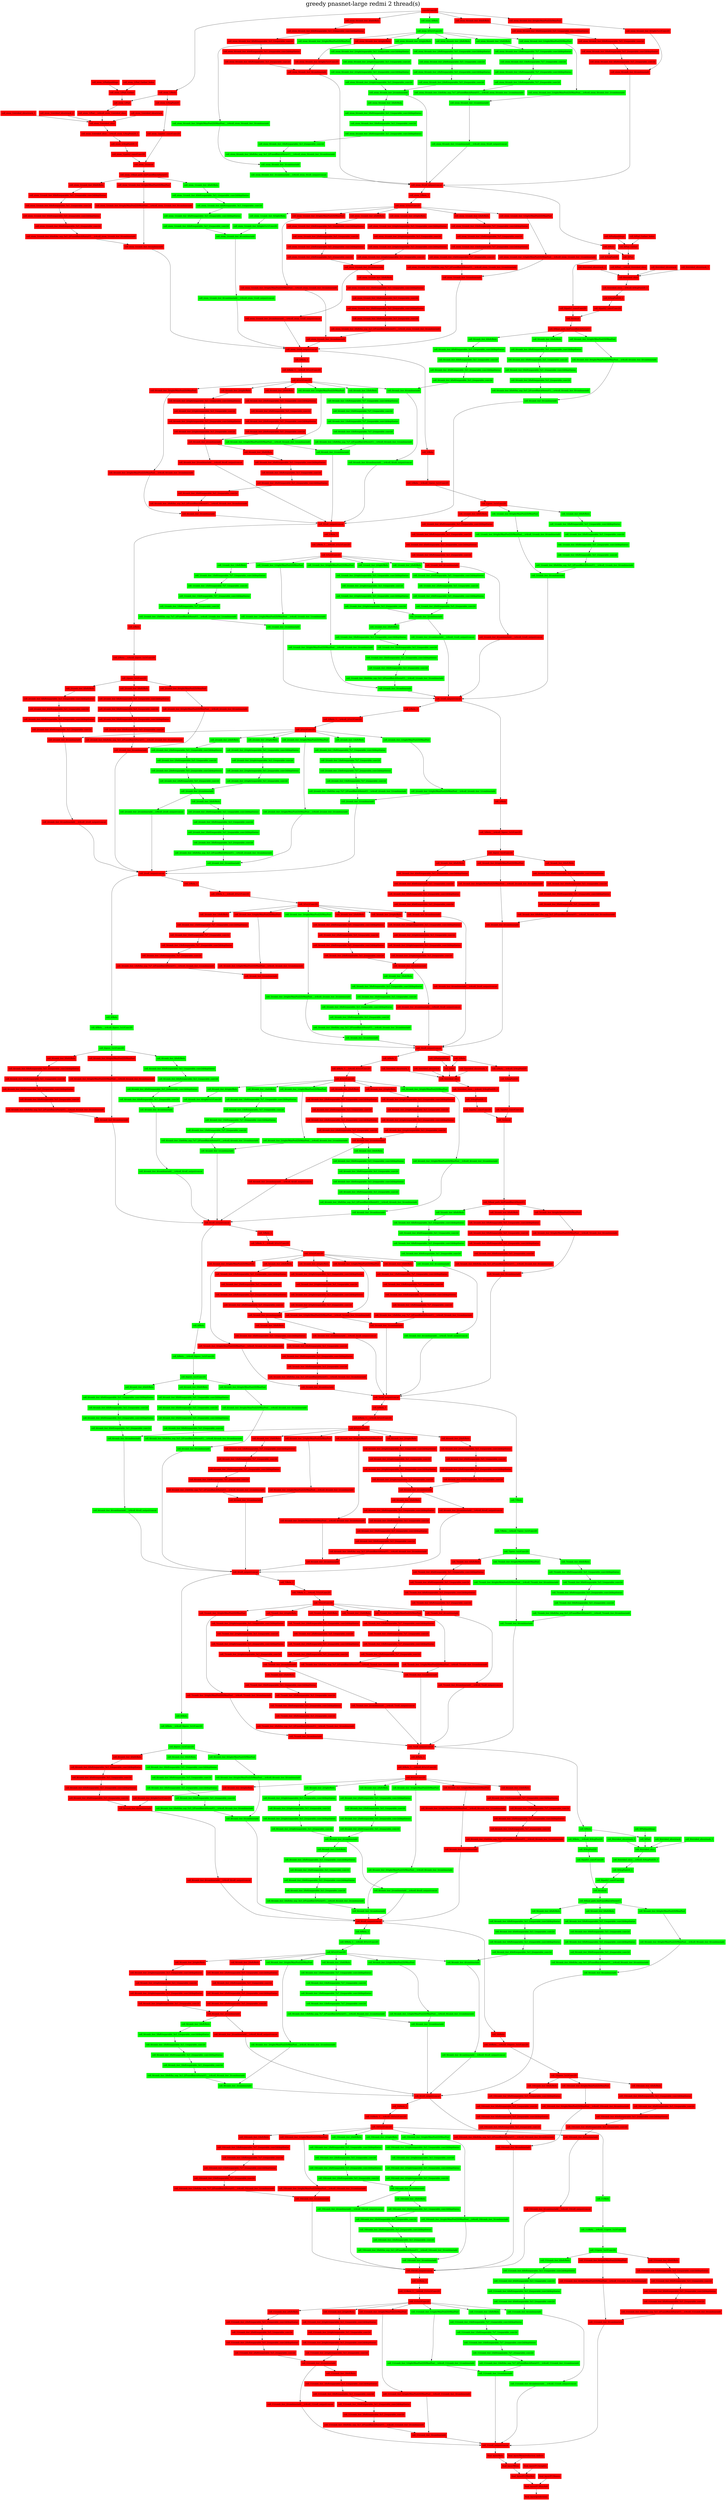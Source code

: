 digraph G {
label     = "greedy pnasnet-large redmi 2 thread(s)"
    labelloc  =  t // t: Place the graph's title on top.
    fontsize  = 40 // Make title stand out by giving a large font size
    fontcolor = black"conv0/Conv2D"->"cell_stem_0/comb_iter_0/left/Relu";
"conv0/Conv2D"->"cell_stem_1/Relu";
"conv0/Conv2D"->"cell_stem_0/Relu";
"conv0/Conv2D"->"cell_stem_0/comb_iter_4/left/Relu";
"conv0/Conv2D"->"cell_stem_0/comb_iter_0/right/MaxPool2D/MaxPool";
"conv0/Conv2D" [shape=box,style=filled,color=red];
"cell_stem_1/Relu"->"cell_stem_1/AvgPool2D";
"cell_stem_1/Relu"->"cell_stem_1/Pad";
"cell_stem_1/Relu" [shape=box,style=filled,color=red];
"cell_stem_1/AvgPool2D"->"cell_stem_1/path1_conv/Conv2D";
"cell_stem_1/AvgPool2D" [shape=box,style=filled,color=red];
"cell_stem_1/path1_conv/Conv2D"->"cell_stem_1/concat";
"cell_stem_1/path1_conv/Conv2D" [shape=box,style=filled,color=red];
"cell_stem_1/Pad/paddings"->"cell_stem_1/Pad_Gather";
"cell_stem_1/Pad/paddings" [shape=box,style=filled,color=red];
"cell_stem_1/Pad_Gather_Index"->"cell_stem_1/Pad_Gather";
"cell_stem_1/Pad_Gather_Index" [shape=box,style=filled,color=red];
"cell_stem_1/Pad_Gather"->"cell_stem_1/Pad";
"cell_stem_1/Pad_Gather" [shape=box,style=filled,color=red];
"cell_stem_1/Pad"->"cell_stem_1/Pad___tr4cell_stem_1/strided_slice";
"cell_stem_1/Pad" [shape=box,style=filled,color=red];
"cell_stem_1/strided_slice/stack"->"cell_stem_1/strided_slice";
"cell_stem_1/strided_slice/stack" [shape=box,style=filled,color=red];
"cell_stem_1/strided_slice/stack_1"->"cell_stem_1/strided_slice";
"cell_stem_1/strided_slice/stack_1" [shape=box,style=filled,color=red];
"cell_stem_1/strided_slice/stack_2"->"cell_stem_1/strided_slice";
"cell_stem_1/strided_slice/stack_2" [shape=box,style=filled,color=red];
"cell_stem_1/Pad___tr4cell_stem_1/strided_slice"->"cell_stem_1/strided_slice";
"cell_stem_1/Pad___tr4cell_stem_1/strided_slice" [shape=box,style=filled,color=red];
"cell_stem_1/strided_slice"->"cell_stem_1/strided_slice___tr4cell_stem_1/AvgPool2D_1";
"cell_stem_1/strided_slice" [shape=box,style=filled,color=red];
"cell_stem_1/strided_slice___tr4cell_stem_1/AvgPool2D_1"->"cell_stem_1/AvgPool2D_1";
"cell_stem_1/strided_slice___tr4cell_stem_1/AvgPool2D_1" [shape=box,style=filled,color=red];
"cell_stem_1/AvgPool2D_1"->"cell_stem_1/path2_conv/Conv2D";
"cell_stem_1/AvgPool2D_1" [shape=box,style=filled,color=red];
"cell_stem_1/path2_conv/Conv2D"->"cell_stem_1/concat";
"cell_stem_1/path2_conv/Conv2D" [shape=box,style=filled,color=red];
"cell_stem_1/concat"->"cell_stem_1/final_path_bn/FusedBatchNormV3";
"cell_stem_1/concat" [shape=box,style=filled,color=red];
"cell_stem_1/final_path_bn/FusedBatchNormV3"->"cell_stem_1/comb_iter_4/left/Relu";
"cell_stem_1/final_path_bn/FusedBatchNormV3"->"cell_stem_1/comb_iter_0/right/MaxPool2D/MaxPool";
"cell_stem_1/final_path_bn/FusedBatchNormV3"->"cell_stem_1/comb_iter_0/left/Relu";
"cell_stem_1/final_path_bn/FusedBatchNormV3" [shape=box,style=filled,color=red];
"cell_stem_1/comb_iter_0/left/Relu"->"cell_stem_1/comb_iter_0/left/separable_5x5_1/separable_conv2d/depthwise";
"cell_stem_1/comb_iter_0/left/Relu" [shape=box,style=filled,color=red];
"cell_stem_1/comb_iter_0/left/separable_5x5_1/separable_conv2d/depthwise"->"cell_stem_1/comb_iter_0/left/separable_5x5_1/separable_conv2d";
"cell_stem_1/comb_iter_0/left/separable_5x5_1/separable_conv2d/depthwise" [shape=box,style=filled,color=red];
"cell_stem_1/comb_iter_0/left/separable_5x5_1/separable_conv2d"->"cell_stem_1/comb_iter_0/left/separable_5x5_2/separable_conv2d/depthwise";
"cell_stem_1/comb_iter_0/left/separable_5x5_1/separable_conv2d" [shape=box,style=filled,color=red];
"cell_stem_1/comb_iter_0/left/separable_5x5_2/separable_conv2d/depthwise"->"cell_stem_1/comb_iter_0/left/separable_5x5_2/separable_conv2d";
"cell_stem_1/comb_iter_0/left/separable_5x5_2/separable_conv2d/depthwise" [shape=box,style=filled,color=red];
"cell_stem_1/comb_iter_0/left/separable_5x5_2/separable_conv2d"->"cell_stem_1/comb_iter_0/left/bn_sep_5x5_2/FusedBatchNormV3___tr4cell_stem_1/comb_iter_0/combine/add";
"cell_stem_1/comb_iter_0/left/separable_5x5_2/separable_conv2d" [shape=box,style=filled,color=red];
"cell_stem_1/comb_iter_0/right/MaxPool2D/MaxPool"->"cell_stem_1/comb_iter_0/right/MaxPool2D/MaxPool___tr4cell_stem_1/comb_iter_0/combine/add";
"cell_stem_1/comb_iter_0/right/MaxPool2D/MaxPool" [shape=box,style=filled,color=red];
"cell_stem_1/comb_iter_0/left/bn_sep_5x5_2/FusedBatchNormV3___tr4cell_stem_1/comb_iter_0/combine/add"->"cell_stem_1/comb_iter_0/combine/add";
"cell_stem_1/comb_iter_0/left/bn_sep_5x5_2/FusedBatchNormV3___tr4cell_stem_1/comb_iter_0/combine/add" [shape=box,style=filled,color=red];
"cell_stem_1/comb_iter_0/right/MaxPool2D/MaxPool___tr4cell_stem_1/comb_iter_0/combine/add"->"cell_stem_1/comb_iter_0/combine/add";
"cell_stem_1/comb_iter_0/right/MaxPool2D/MaxPool___tr4cell_stem_1/comb_iter_0/combine/add" [shape=box,style=filled,color=red];
"cell_stem_1/comb_iter_0/combine/add"->"cell_stem_1/cell_output/concat";
"cell_stem_1/comb_iter_0/combine/add" [shape=box,style=filled,color=red];
"cell_stem_0/comb_iter_0/left/Relu"->"cell_stem_0/comb_iter_0/left/separable_5x5_1/separable_conv2d/depthwise";
"cell_stem_0/comb_iter_0/left/Relu" [shape=box,style=filled,color=red];
"cell_stem_0/comb_iter_0/left/separable_5x5_1/separable_conv2d/depthwise"->"cell_stem_0/comb_iter_0/left/separable_5x5_1/separable_conv2d";
"cell_stem_0/comb_iter_0/left/separable_5x5_1/separable_conv2d/depthwise" [shape=box,style=filled,color=red];
"cell_stem_0/comb_iter_0/left/separable_5x5_1/separable_conv2d"->"cell_stem_0/comb_iter_0/left/separable_5x5_2/separable_conv2d/depthwise";
"cell_stem_0/comb_iter_0/left/separable_5x5_1/separable_conv2d" [shape=box,style=filled,color=red];
"cell_stem_0/comb_iter_0/left/separable_5x5_2/separable_conv2d/depthwise"->"cell_stem_0/comb_iter_0/left/separable_5x5_2/separable_conv2d";
"cell_stem_0/comb_iter_0/left/separable_5x5_2/separable_conv2d/depthwise" [shape=box,style=filled,color=red];
"cell_stem_0/comb_iter_0/left/separable_5x5_2/separable_conv2d"->"cell_stem_0/comb_iter_0/combine/add";
"cell_stem_0/comb_iter_0/left/separable_5x5_2/separable_conv2d" [shape=box,style=filled,color=red];
"cell_stem_0/comb_iter_0/right/MaxPool2D/MaxPool"->"cell_stem_0/comb_iter_0/right/1x1/Conv2D";
"cell_stem_0/comb_iter_0/right/MaxPool2D/MaxPool" [shape=box,style=filled,color=red];
"cell_stem_0/comb_iter_0/right/1x1/Conv2D"->"cell_stem_0/comb_iter_0/combine/add";
"cell_stem_0/comb_iter_0/right/1x1/Conv2D" [shape=box,style=filled,color=red];
"cell_stem_0/comb_iter_0/combine/add"->"cell_stem_0/cell_output/concat";
"cell_stem_0/comb_iter_0/combine/add" [shape=box,style=filled,color=red];
"cell_stem_0/Relu"->"cell_stem_0/1x1/Conv2D";
"cell_stem_0/Relu" [shape=box,style=filled,color=green];
"cell_stem_0/1x1/Conv2D"->"cell_stem_0/comb_iter_1/left/Relu";
"cell_stem_0/1x1/Conv2D"->"cell_stem_0/comb_iter_2/right/Relu";
"cell_stem_0/1x1/Conv2D"->"cell_stem_0/comb_iter_4/right/Relu";
"cell_stem_0/1x1/Conv2D"->"cell_stem_0/comb_iter_2/left/Relu";
"cell_stem_0/1x1/Conv2D"->"cell_stem_0/comb_iter_1/right/MaxPool2D/MaxPool";
"cell_stem_0/1x1/Conv2D"->"cell_stem_0/comb_iter_3/right/MaxPool2D/MaxPool";
"cell_stem_0/1x1/Conv2D" [shape=box,style=filled,color=green];
"cell_stem_0/comb_iter_1/left/Relu"->"cell_stem_0/comb_iter_1/left/separable_7x7_1/separable_conv2d/depthwise";
"cell_stem_0/comb_iter_1/left/Relu" [shape=box,style=filled,color=green];
"cell_stem_0/comb_iter_1/left/separable_7x7_1/separable_conv2d/depthwise"->"cell_stem_0/comb_iter_1/left/separable_7x7_1/separable_conv2d";
"cell_stem_0/comb_iter_1/left/separable_7x7_1/separable_conv2d/depthwise" [shape=box,style=filled,color=green];
"cell_stem_0/comb_iter_1/left/separable_7x7_1/separable_conv2d"->"cell_stem_0/comb_iter_1/left/separable_7x7_2/separable_conv2d/depthwise";
"cell_stem_0/comb_iter_1/left/separable_7x7_1/separable_conv2d" [shape=box,style=filled,color=green];
"cell_stem_0/comb_iter_1/left/separable_7x7_2/separable_conv2d/depthwise"->"cell_stem_0/comb_iter_1/left/separable_7x7_2/separable_conv2d";
"cell_stem_0/comb_iter_1/left/separable_7x7_2/separable_conv2d/depthwise" [shape=box,style=filled,color=green];
"cell_stem_0/comb_iter_1/left/separable_7x7_2/separable_conv2d"->"cell_stem_0/comb_iter_1/left/bn_sep_7x7_2/FusedBatchNormV3___tr4cell_stem_0/comb_iter_1/combine/add";
"cell_stem_0/comb_iter_1/left/separable_7x7_2/separable_conv2d" [shape=box,style=filled,color=green];
"cell_stem_0/comb_iter_1/right/MaxPool2D/MaxPool"->"cell_stem_0/comb_iter_1/right/MaxPool2D/MaxPool___tr4cell_stem_0/comb_iter_1/combine/add";
"cell_stem_0/comb_iter_1/right/MaxPool2D/MaxPool" [shape=box,style=filled,color=green];
"cell_stem_0/comb_iter_1/left/bn_sep_7x7_2/FusedBatchNormV3___tr4cell_stem_0/comb_iter_1/combine/add"->"cell_stem_0/comb_iter_1/combine/add";
"cell_stem_0/comb_iter_1/left/bn_sep_7x7_2/FusedBatchNormV3___tr4cell_stem_0/comb_iter_1/combine/add" [shape=box,style=filled,color=green];
"cell_stem_0/comb_iter_1/right/MaxPool2D/MaxPool___tr4cell_stem_0/comb_iter_1/combine/add"->"cell_stem_0/comb_iter_1/combine/add";
"cell_stem_0/comb_iter_1/right/MaxPool2D/MaxPool___tr4cell_stem_0/comb_iter_1/combine/add" [shape=box,style=filled,color=green];
"cell_stem_0/comb_iter_1/combine/add"->"cell_stem_0/comb_iter_1/combine/add___tr4cell_stem_0/cell_output/concat";
"cell_stem_0/comb_iter_1/combine/add" [shape=box,style=filled,color=green];
"cell_stem_0/comb_iter_2/left/Relu"->"cell_stem_0/comb_iter_2/left/separable_5x5_1/separable_conv2d/depthwise";
"cell_stem_0/comb_iter_2/left/Relu" [shape=box,style=filled,color=green];
"cell_stem_0/comb_iter_2/left/separable_5x5_1/separable_conv2d/depthwise"->"cell_stem_0/comb_iter_2/left/separable_5x5_1/separable_conv2d";
"cell_stem_0/comb_iter_2/left/separable_5x5_1/separable_conv2d/depthwise" [shape=box,style=filled,color=green];
"cell_stem_0/comb_iter_2/left/separable_5x5_1/separable_conv2d"->"cell_stem_0/comb_iter_2/left/separable_5x5_2/separable_conv2d/depthwise";
"cell_stem_0/comb_iter_2/left/separable_5x5_1/separable_conv2d" [shape=box,style=filled,color=green];
"cell_stem_0/comb_iter_2/left/separable_5x5_2/separable_conv2d/depthwise"->"cell_stem_0/comb_iter_2/left/separable_5x5_2/separable_conv2d";
"cell_stem_0/comb_iter_2/left/separable_5x5_2/separable_conv2d/depthwise" [shape=box,style=filled,color=green];
"cell_stem_0/comb_iter_2/left/separable_5x5_2/separable_conv2d"->"cell_stem_0/comb_iter_2/combine/add";
"cell_stem_0/comb_iter_2/left/separable_5x5_2/separable_conv2d" [shape=box,style=filled,color=green];
"cell_stem_0/comb_iter_2/right/Relu"->"cell_stem_0/comb_iter_2/right/separable_3x3_1/separable_conv2d/depthwise";
"cell_stem_0/comb_iter_2/right/Relu" [shape=box,style=filled,color=green];
"cell_stem_0/comb_iter_2/right/separable_3x3_1/separable_conv2d/depthwise"->"cell_stem_0/comb_iter_2/right/separable_3x3_1/separable_conv2d";
"cell_stem_0/comb_iter_2/right/separable_3x3_1/separable_conv2d/depthwise" [shape=box,style=filled,color=green];
"cell_stem_0/comb_iter_2/right/separable_3x3_1/separable_conv2d"->"cell_stem_0/comb_iter_2/right/separable_3x3_2/separable_conv2d/depthwise";
"cell_stem_0/comb_iter_2/right/separable_3x3_1/separable_conv2d" [shape=box,style=filled,color=green];
"cell_stem_0/comb_iter_2/right/separable_3x3_2/separable_conv2d/depthwise"->"cell_stem_0/comb_iter_2/right/separable_3x3_2/separable_conv2d";
"cell_stem_0/comb_iter_2/right/separable_3x3_2/separable_conv2d/depthwise" [shape=box,style=filled,color=green];
"cell_stem_0/comb_iter_2/right/separable_3x3_2/separable_conv2d"->"cell_stem_0/comb_iter_2/combine/add";
"cell_stem_0/comb_iter_2/right/separable_3x3_2/separable_conv2d" [shape=box,style=filled,color=green];
"cell_stem_0/comb_iter_2/combine/add"->"cell_stem_0/comb_iter_3/left/Relu";
"cell_stem_0/comb_iter_2/combine/add"->"cell_stem_0/cell_output/concat";
"cell_stem_0/comb_iter_2/combine/add" [shape=box,style=filled,color=green];
"cell_stem_0/comb_iter_3/left/Relu"->"cell_stem_0/comb_iter_3/left/separable_3x3_1/separable_conv2d/depthwise";
"cell_stem_0/comb_iter_3/left/Relu" [shape=box,style=filled,color=green];
"cell_stem_0/comb_iter_3/left/separable_3x3_1/separable_conv2d/depthwise"->"cell_stem_0/comb_iter_3/left/separable_3x3_1/separable_conv2d";
"cell_stem_0/comb_iter_3/left/separable_3x3_1/separable_conv2d/depthwise" [shape=box,style=filled,color=green];
"cell_stem_0/comb_iter_3/left/separable_3x3_1/separable_conv2d"->"cell_stem_0/comb_iter_3/left/separable_3x3_2/separable_conv2d/depthwise";
"cell_stem_0/comb_iter_3/left/separable_3x3_1/separable_conv2d" [shape=box,style=filled,color=green];
"cell_stem_0/comb_iter_3/left/separable_3x3_2/separable_conv2d/depthwise"->"cell_stem_0/comb_iter_3/left/separable_3x3_2/separable_conv2d";
"cell_stem_0/comb_iter_3/left/separable_3x3_2/separable_conv2d/depthwise" [shape=box,style=filled,color=green];
"cell_stem_0/comb_iter_3/left/separable_3x3_2/separable_conv2d"->"cell_stem_0/comb_iter_3/left/bn_sep_3x3_2/FusedBatchNormV3___tr4cell_stem_0/comb_iter_3/combine/add";
"cell_stem_0/comb_iter_3/left/separable_3x3_2/separable_conv2d" [shape=box,style=filled,color=green];
"cell_stem_0/comb_iter_3/right/MaxPool2D/MaxPool"->"cell_stem_0/comb_iter_3/right/MaxPool2D/MaxPool___tr4cell_stem_0/comb_iter_3/combine/add";
"cell_stem_0/comb_iter_3/right/MaxPool2D/MaxPool" [shape=box,style=filled,color=green];
"cell_stem_0/comb_iter_3/left/bn_sep_3x3_2/FusedBatchNormV3___tr4cell_stem_0/comb_iter_3/combine/add"->"cell_stem_0/comb_iter_3/combine/add";
"cell_stem_0/comb_iter_3/left/bn_sep_3x3_2/FusedBatchNormV3___tr4cell_stem_0/comb_iter_3/combine/add" [shape=box,style=filled,color=green];
"cell_stem_0/comb_iter_3/right/MaxPool2D/MaxPool___tr4cell_stem_0/comb_iter_3/combine/add"->"cell_stem_0/comb_iter_3/combine/add";
"cell_stem_0/comb_iter_3/right/MaxPool2D/MaxPool___tr4cell_stem_0/comb_iter_3/combine/add" [shape=box,style=filled,color=green];
"cell_stem_0/comb_iter_3/combine/add"->"cell_stem_0/comb_iter_3/combine/add___tr4cell_stem_0/cell_output/concat";
"cell_stem_0/comb_iter_3/combine/add" [shape=box,style=filled,color=green];
"cell_stem_0/comb_iter_4/left/Relu"->"cell_stem_0/comb_iter_4/left/separable_3x3_1/separable_conv2d/depthwise";
"cell_stem_0/comb_iter_4/left/Relu" [shape=box,style=filled,color=red];
"cell_stem_0/comb_iter_4/left/separable_3x3_1/separable_conv2d/depthwise"->"cell_stem_0/comb_iter_4/left/separable_3x3_1/separable_conv2d";
"cell_stem_0/comb_iter_4/left/separable_3x3_1/separable_conv2d/depthwise" [shape=box,style=filled,color=red];
"cell_stem_0/comb_iter_4/left/separable_3x3_1/separable_conv2d"->"cell_stem_0/comb_iter_4/left/separable_3x3_2/separable_conv2d/depthwise";
"cell_stem_0/comb_iter_4/left/separable_3x3_1/separable_conv2d" [shape=box,style=filled,color=red];
"cell_stem_0/comb_iter_4/left/separable_3x3_2/separable_conv2d/depthwise"->"cell_stem_0/comb_iter_4/left/separable_3x3_2/separable_conv2d";
"cell_stem_0/comb_iter_4/left/separable_3x3_2/separable_conv2d/depthwise" [shape=box,style=filled,color=red];
"cell_stem_0/comb_iter_4/left/separable_3x3_2/separable_conv2d"->"cell_stem_0/comb_iter_4/combine/add";
"cell_stem_0/comb_iter_4/left/separable_3x3_2/separable_conv2d" [shape=box,style=filled,color=red];
"cell_stem_0/comb_iter_4/right/Relu"->"cell_stem_0/comb_iter_4/right/1x1/Conv2D";
"cell_stem_0/comb_iter_4/right/Relu" [shape=box,style=filled,color=red];
"cell_stem_0/comb_iter_4/right/1x1/Conv2D"->"cell_stem_0/comb_iter_4/combine/add";
"cell_stem_0/comb_iter_4/right/1x1/Conv2D" [shape=box,style=filled,color=red];
"cell_stem_0/comb_iter_4/combine/add"->"cell_stem_0/cell_output/concat";
"cell_stem_0/comb_iter_4/combine/add" [shape=box,style=filled,color=red];
"cell_stem_0/comb_iter_1/combine/add___tr4cell_stem_0/cell_output/concat"->"cell_stem_0/cell_output/concat";
"cell_stem_0/comb_iter_1/combine/add___tr4cell_stem_0/cell_output/concat" [shape=box,style=filled,color=green];
"cell_stem_0/comb_iter_3/combine/add___tr4cell_stem_0/cell_output/concat"->"cell_stem_0/cell_output/concat";
"cell_stem_0/comb_iter_3/combine/add___tr4cell_stem_0/cell_output/concat" [shape=box,style=filled,color=green];
"cell_stem_0/cell_output/concat"->"cell_stem_1/Relu_1";
"cell_stem_0/cell_output/concat"->"cell_0/Relu";
"cell_stem_0/cell_output/concat" [shape=box,style=filled,color=red];
"cell_stem_1/Relu_1"->"cell_stem_1/1x1/Conv2D";
"cell_stem_1/Relu_1" [shape=box,style=filled,color=red];
"cell_stem_1/1x1/Conv2D"->"cell_stem_1/comb_iter_1/right/MaxPool2D/MaxPool";
"cell_stem_1/1x1/Conv2D"->"cell_stem_1/comb_iter_1/left/Relu";
"cell_stem_1/1x1/Conv2D"->"cell_stem_1/comb_iter_3/right/MaxPool2D/MaxPool";
"cell_stem_1/1x1/Conv2D"->"cell_stem_1/comb_iter_2/right/Relu";
"cell_stem_1/1x1/Conv2D"->"cell_stem_1/comb_iter_2/left/Relu";
"cell_stem_1/1x1/Conv2D"->"cell_stem_1/comb_iter_4/right/Relu";
"cell_stem_1/1x1/Conv2D" [shape=box,style=filled,color=red];
"cell_stem_1/comb_iter_1/left/Relu"->"cell_stem_1/comb_iter_1/left/separable_7x7_1/separable_conv2d/depthwise";
"cell_stem_1/comb_iter_1/left/Relu" [shape=box,style=filled,color=red];
"cell_stem_1/comb_iter_1/left/separable_7x7_1/separable_conv2d/depthwise"->"cell_stem_1/comb_iter_1/left/separable_7x7_1/separable_conv2d";
"cell_stem_1/comb_iter_1/left/separable_7x7_1/separable_conv2d/depthwise" [shape=box,style=filled,color=red];
"cell_stem_1/comb_iter_1/left/separable_7x7_1/separable_conv2d"->"cell_stem_1/comb_iter_1/left/separable_7x7_2/separable_conv2d/depthwise";
"cell_stem_1/comb_iter_1/left/separable_7x7_1/separable_conv2d" [shape=box,style=filled,color=red];
"cell_stem_1/comb_iter_1/left/separable_7x7_2/separable_conv2d/depthwise"->"cell_stem_1/comb_iter_1/left/separable_7x7_2/separable_conv2d";
"cell_stem_1/comb_iter_1/left/separable_7x7_2/separable_conv2d/depthwise" [shape=box,style=filled,color=red];
"cell_stem_1/comb_iter_1/left/separable_7x7_2/separable_conv2d"->"cell_stem_1/comb_iter_1/left/bn_sep_7x7_2/FusedBatchNormV3___tr4cell_stem_1/comb_iter_1/combine/add";
"cell_stem_1/comb_iter_1/left/separable_7x7_2/separable_conv2d" [shape=box,style=filled,color=red];
"cell_stem_1/comb_iter_1/right/MaxPool2D/MaxPool"->"cell_stem_1/comb_iter_1/right/MaxPool2D/MaxPool___tr4cell_stem_1/comb_iter_1/combine/add";
"cell_stem_1/comb_iter_1/right/MaxPool2D/MaxPool" [shape=box,style=filled,color=red];
"cell_stem_1/comb_iter_1/left/bn_sep_7x7_2/FusedBatchNormV3___tr4cell_stem_1/comb_iter_1/combine/add"->"cell_stem_1/comb_iter_1/combine/add";
"cell_stem_1/comb_iter_1/left/bn_sep_7x7_2/FusedBatchNormV3___tr4cell_stem_1/comb_iter_1/combine/add" [shape=box,style=filled,color=red];
"cell_stem_1/comb_iter_1/right/MaxPool2D/MaxPool___tr4cell_stem_1/comb_iter_1/combine/add"->"cell_stem_1/comb_iter_1/combine/add";
"cell_stem_1/comb_iter_1/right/MaxPool2D/MaxPool___tr4cell_stem_1/comb_iter_1/combine/add" [shape=box,style=filled,color=red];
"cell_stem_1/comb_iter_1/combine/add"->"cell_stem_1/cell_output/concat";
"cell_stem_1/comb_iter_1/combine/add" [shape=box,style=filled,color=red];
"cell_stem_1/comb_iter_2/left/Relu"->"cell_stem_1/comb_iter_2/left/separable_5x5_1/separable_conv2d/depthwise";
"cell_stem_1/comb_iter_2/left/Relu" [shape=box,style=filled,color=red];
"cell_stem_1/comb_iter_2/left/separable_5x5_1/separable_conv2d/depthwise"->"cell_stem_1/comb_iter_2/left/separable_5x5_1/separable_conv2d";
"cell_stem_1/comb_iter_2/left/separable_5x5_1/separable_conv2d/depthwise" [shape=box,style=filled,color=red];
"cell_stem_1/comb_iter_2/left/separable_5x5_1/separable_conv2d"->"cell_stem_1/comb_iter_2/left/separable_5x5_2/separable_conv2d/depthwise";
"cell_stem_1/comb_iter_2/left/separable_5x5_1/separable_conv2d" [shape=box,style=filled,color=red];
"cell_stem_1/comb_iter_2/left/separable_5x5_2/separable_conv2d/depthwise"->"cell_stem_1/comb_iter_2/left/separable_5x5_2/separable_conv2d";
"cell_stem_1/comb_iter_2/left/separable_5x5_2/separable_conv2d/depthwise" [shape=box,style=filled,color=red];
"cell_stem_1/comb_iter_2/left/separable_5x5_2/separable_conv2d"->"cell_stem_1/comb_iter_2/combine/add";
"cell_stem_1/comb_iter_2/left/separable_5x5_2/separable_conv2d" [shape=box,style=filled,color=red];
"cell_stem_1/comb_iter_2/right/Relu"->"cell_stem_1/comb_iter_2/right/separable_3x3_1/separable_conv2d/depthwise";
"cell_stem_1/comb_iter_2/right/Relu" [shape=box,style=filled,color=red];
"cell_stem_1/comb_iter_2/right/separable_3x3_1/separable_conv2d/depthwise"->"cell_stem_1/comb_iter_2/right/separable_3x3_1/separable_conv2d";
"cell_stem_1/comb_iter_2/right/separable_3x3_1/separable_conv2d/depthwise" [shape=box,style=filled,color=red];
"cell_stem_1/comb_iter_2/right/separable_3x3_1/separable_conv2d"->"cell_stem_1/comb_iter_2/right/separable_3x3_2/separable_conv2d/depthwise";
"cell_stem_1/comb_iter_2/right/separable_3x3_1/separable_conv2d" [shape=box,style=filled,color=red];
"cell_stem_1/comb_iter_2/right/separable_3x3_2/separable_conv2d/depthwise"->"cell_stem_1/comb_iter_2/right/separable_3x3_2/separable_conv2d";
"cell_stem_1/comb_iter_2/right/separable_3x3_2/separable_conv2d/depthwise" [shape=box,style=filled,color=red];
"cell_stem_1/comb_iter_2/right/separable_3x3_2/separable_conv2d"->"cell_stem_1/comb_iter_2/combine/add";
"cell_stem_1/comb_iter_2/right/separable_3x3_2/separable_conv2d" [shape=box,style=filled,color=red];
"cell_stem_1/comb_iter_2/combine/add"->"cell_stem_1/comb_iter_3/left/Relu";
"cell_stem_1/comb_iter_2/combine/add"->"cell_stem_1/comb_iter_2/combine/add___tr4cell_stem_1/cell_output/concat";
"cell_stem_1/comb_iter_2/combine/add" [shape=box,style=filled,color=red];
"cell_stem_1/comb_iter_3/left/Relu"->"cell_stem_1/comb_iter_3/left/separable_3x3_1/separable_conv2d/depthwise";
"cell_stem_1/comb_iter_3/left/Relu" [shape=box,style=filled,color=red];
"cell_stem_1/comb_iter_3/left/separable_3x3_1/separable_conv2d/depthwise"->"cell_stem_1/comb_iter_3/left/separable_3x3_1/separable_conv2d";
"cell_stem_1/comb_iter_3/left/separable_3x3_1/separable_conv2d/depthwise" [shape=box,style=filled,color=red];
"cell_stem_1/comb_iter_3/left/separable_3x3_1/separable_conv2d"->"cell_stem_1/comb_iter_3/left/separable_3x3_2/separable_conv2d/depthwise";
"cell_stem_1/comb_iter_3/left/separable_3x3_1/separable_conv2d" [shape=box,style=filled,color=red];
"cell_stem_1/comb_iter_3/left/separable_3x3_2/separable_conv2d/depthwise"->"cell_stem_1/comb_iter_3/left/separable_3x3_2/separable_conv2d";
"cell_stem_1/comb_iter_3/left/separable_3x3_2/separable_conv2d/depthwise" [shape=box,style=filled,color=red];
"cell_stem_1/comb_iter_3/left/separable_3x3_2/separable_conv2d"->"cell_stem_1/comb_iter_3/left/bn_sep_3x3_2/FusedBatchNormV3___tr4cell_stem_1/comb_iter_3/combine/add";
"cell_stem_1/comb_iter_3/left/separable_3x3_2/separable_conv2d" [shape=box,style=filled,color=red];
"cell_stem_1/comb_iter_3/right/MaxPool2D/MaxPool"->"cell_stem_1/comb_iter_3/right/MaxPool2D/MaxPool___tr4cell_stem_1/comb_iter_3/combine/add";
"cell_stem_1/comb_iter_3/right/MaxPool2D/MaxPool" [shape=box,style=filled,color=red];
"cell_stem_1/comb_iter_3/left/bn_sep_3x3_2/FusedBatchNormV3___tr4cell_stem_1/comb_iter_3/combine/add"->"cell_stem_1/comb_iter_3/combine/add";
"cell_stem_1/comb_iter_3/left/bn_sep_3x3_2/FusedBatchNormV3___tr4cell_stem_1/comb_iter_3/combine/add" [shape=box,style=filled,color=red];
"cell_stem_1/comb_iter_3/right/MaxPool2D/MaxPool___tr4cell_stem_1/comb_iter_3/combine/add"->"cell_stem_1/comb_iter_3/combine/add";
"cell_stem_1/comb_iter_3/right/MaxPool2D/MaxPool___tr4cell_stem_1/comb_iter_3/combine/add" [shape=box,style=filled,color=red];
"cell_stem_1/comb_iter_3/combine/add"->"cell_stem_1/cell_output/concat";
"cell_stem_1/comb_iter_3/combine/add" [shape=box,style=filled,color=red];
"cell_stem_1/comb_iter_4/left/Relu"->"cell_stem_1/comb_iter_4/left/separable_3x3_1/separable_conv2d/depthwise";
"cell_stem_1/comb_iter_4/left/Relu" [shape=box,style=filled,color=green];
"cell_stem_1/comb_iter_4/left/separable_3x3_1/separable_conv2d/depthwise"->"cell_stem_1/comb_iter_4/left/separable_3x3_1/separable_conv2d";
"cell_stem_1/comb_iter_4/left/separable_3x3_1/separable_conv2d/depthwise" [shape=box,style=filled,color=green];
"cell_stem_1/comb_iter_4/left/separable_3x3_1/separable_conv2d"->"cell_stem_1/comb_iter_4/left/separable_3x3_2/separable_conv2d/depthwise";
"cell_stem_1/comb_iter_4/left/separable_3x3_1/separable_conv2d" [shape=box,style=filled,color=green];
"cell_stem_1/comb_iter_4/left/separable_3x3_2/separable_conv2d/depthwise"->"cell_stem_1/comb_iter_4/left/separable_3x3_2/separable_conv2d";
"cell_stem_1/comb_iter_4/left/separable_3x3_2/separable_conv2d/depthwise" [shape=box,style=filled,color=green];
"cell_stem_1/comb_iter_4/left/separable_3x3_2/separable_conv2d"->"cell_stem_1/comb_iter_4/combine/add";
"cell_stem_1/comb_iter_4/left/separable_3x3_2/separable_conv2d" [shape=box,style=filled,color=green];
"cell_stem_1/comb_iter_4/right/Relu"->"cell_stem_1/comb_iter_4/right/1x1/Conv2D";
"cell_stem_1/comb_iter_4/right/Relu" [shape=box,style=filled,color=green];
"cell_stem_1/comb_iter_4/right/1x1/Conv2D"->"cell_stem_1/comb_iter_4/combine/add";
"cell_stem_1/comb_iter_4/right/1x1/Conv2D" [shape=box,style=filled,color=green];
"cell_stem_1/comb_iter_4/combine/add"->"cell_stem_1/comb_iter_4/combine/add___tr4cell_stem_1/cell_output/concat";
"cell_stem_1/comb_iter_4/combine/add" [shape=box,style=filled,color=green];
"cell_stem_1/comb_iter_2/combine/add___tr4cell_stem_1/cell_output/concat"->"cell_stem_1/cell_output/concat";
"cell_stem_1/comb_iter_2/combine/add___tr4cell_stem_1/cell_output/concat" [shape=box,style=filled,color=red];
"cell_stem_1/comb_iter_4/combine/add___tr4cell_stem_1/cell_output/concat"->"cell_stem_1/cell_output/concat";
"cell_stem_1/comb_iter_4/combine/add___tr4cell_stem_1/cell_output/concat" [shape=box,style=filled,color=green];
"cell_stem_1/cell_output/concat"->"cell_0/Relu_1";
"cell_stem_1/cell_output/concat"->"cell_1/Relu";
"cell_stem_1/cell_output/concat" [shape=box,style=filled,color=red];
"cell_1/Relu"->"cell_1/Relu___tr4cell_1/prev_1x1/Conv2D";
"cell_1/Relu" [shape=box,style=filled,color=red];
"cell_1/Relu___tr4cell_1/prev_1x1/Conv2D"->"cell_1/prev_1x1/Conv2D";
"cell_1/Relu___tr4cell_1/prev_1x1/Conv2D" [shape=box,style=filled,color=red];
"cell_1/prev_1x1/Conv2D"->"cell_1/comb_iter_0/left/Relu";
"cell_1/prev_1x1/Conv2D"->"cell_1/comb_iter_0/right/MaxPool2D/MaxPool";
"cell_1/prev_1x1/Conv2D"->"cell_1/comb_iter_4/left/Relu";
"cell_1/prev_1x1/Conv2D" [shape=box,style=filled,color=red];
"cell_1/comb_iter_0/left/Relu"->"cell_1/comb_iter_0/left/separable_5x5_1/separable_conv2d/depthwise";
"cell_1/comb_iter_0/left/Relu" [shape=box,style=filled,color=green];
"cell_1/comb_iter_0/left/separable_5x5_1/separable_conv2d/depthwise"->"cell_1/comb_iter_0/left/separable_5x5_1/separable_conv2d";
"cell_1/comb_iter_0/left/separable_5x5_1/separable_conv2d/depthwise" [shape=box,style=filled,color=green];
"cell_1/comb_iter_0/left/separable_5x5_1/separable_conv2d"->"cell_1/comb_iter_0/left/separable_5x5_2/separable_conv2d/depthwise";
"cell_1/comb_iter_0/left/separable_5x5_1/separable_conv2d" [shape=box,style=filled,color=green];
"cell_1/comb_iter_0/left/separable_5x5_2/separable_conv2d/depthwise"->"cell_1/comb_iter_0/left/separable_5x5_2/separable_conv2d";
"cell_1/comb_iter_0/left/separable_5x5_2/separable_conv2d/depthwise" [shape=box,style=filled,color=green];
"cell_1/comb_iter_0/left/separable_5x5_2/separable_conv2d"->"cell_1/comb_iter_0/left/bn_sep_5x5_2/FusedBatchNormV3___tr4cell_1/comb_iter_0/combine/add";
"cell_1/comb_iter_0/left/separable_5x5_2/separable_conv2d" [shape=box,style=filled,color=green];
"cell_1/comb_iter_0/right/MaxPool2D/MaxPool"->"cell_1/comb_iter_0/right/MaxPool2D/MaxPool___tr4cell_1/comb_iter_0/combine/add";
"cell_1/comb_iter_0/right/MaxPool2D/MaxPool" [shape=box,style=filled,color=green];
"cell_1/comb_iter_0/left/bn_sep_5x5_2/FusedBatchNormV3___tr4cell_1/comb_iter_0/combine/add"->"cell_1/comb_iter_0/combine/add";
"cell_1/comb_iter_0/left/bn_sep_5x5_2/FusedBatchNormV3___tr4cell_1/comb_iter_0/combine/add" [shape=box,style=filled,color=green];
"cell_1/comb_iter_0/right/MaxPool2D/MaxPool___tr4cell_1/comb_iter_0/combine/add"->"cell_1/comb_iter_0/combine/add";
"cell_1/comb_iter_0/right/MaxPool2D/MaxPool___tr4cell_1/comb_iter_0/combine/add" [shape=box,style=filled,color=green];
"cell_1/comb_iter_0/combine/add"->"cell_1/cell_output/concat";
"cell_1/comb_iter_0/combine/add" [shape=box,style=filled,color=green];
"cell_0/Relu"->"cell_0/Pad";
"cell_0/Relu"->"cell_0/AvgPool2D";
"cell_0/Relu" [shape=box,style=filled,color=red];
"cell_0/AvgPool2D"->"cell_0/path1_conv/Conv2D";
"cell_0/AvgPool2D" [shape=box,style=filled,color=red];
"cell_0/path1_conv/Conv2D"->"cell_0/concat";
"cell_0/path1_conv/Conv2D" [shape=box,style=filled,color=red];
"cell_0/Pad/paddings"->"cell_0/Pad_Gather";
"cell_0/Pad/paddings" [shape=box,style=filled,color=red];
"cell_0/Pad_Gather_Index"->"cell_0/Pad_Gather";
"cell_0/Pad_Gather_Index" [shape=box,style=filled,color=red];
"cell_0/Pad_Gather"->"cell_0/Pad";
"cell_0/Pad_Gather" [shape=box,style=filled,color=red];
"cell_0/Pad"->"cell_0/Pad___tr4cell_0/strided_slice";
"cell_0/Pad" [shape=box,style=filled,color=red];
"cell_0/strided_slice/stack"->"cell_0/strided_slice";
"cell_0/strided_slice/stack" [shape=box,style=filled,color=red];
"cell_0/strided_slice/stack_1"->"cell_0/strided_slice";
"cell_0/strided_slice/stack_1" [shape=box,style=filled,color=red];
"cell_0/strided_slice/stack_2"->"cell_0/strided_slice";
"cell_0/strided_slice/stack_2" [shape=box,style=filled,color=red];
"cell_0/Pad___tr4cell_0/strided_slice"->"cell_0/strided_slice";
"cell_0/Pad___tr4cell_0/strided_slice" [shape=box,style=filled,color=red];
"cell_0/strided_slice"->"cell_0/strided_slice___tr4cell_0/AvgPool2D_1";
"cell_0/strided_slice" [shape=box,style=filled,color=red];
"cell_0/strided_slice___tr4cell_0/AvgPool2D_1"->"cell_0/AvgPool2D_1";
"cell_0/strided_slice___tr4cell_0/AvgPool2D_1" [shape=box,style=filled,color=red];
"cell_0/AvgPool2D_1"->"cell_0/path2_conv/Conv2D";
"cell_0/AvgPool2D_1" [shape=box,style=filled,color=red];
"cell_0/path2_conv/Conv2D"->"cell_0/concat";
"cell_0/path2_conv/Conv2D" [shape=box,style=filled,color=red];
"cell_0/concat"->"cell_0/final_path_bn/FusedBatchNormV3";
"cell_0/concat" [shape=box,style=filled,color=red];
"cell_0/final_path_bn/FusedBatchNormV3"->"cell_0/comb_iter_0/left/Relu";
"cell_0/final_path_bn/FusedBatchNormV3"->"cell_0/comb_iter_0/right/MaxPool2D/MaxPool";
"cell_0/final_path_bn/FusedBatchNormV3"->"cell_0/comb_iter_4/left/Relu";
"cell_0/final_path_bn/FusedBatchNormV3" [shape=box,style=filled,color=red];
"cell_0/comb_iter_0/left/Relu"->"cell_0/comb_iter_0/left/separable_5x5_1/separable_conv2d/depthwise";
"cell_0/comb_iter_0/left/Relu" [shape=box,style=filled,color=green];
"cell_0/comb_iter_0/left/separable_5x5_1/separable_conv2d/depthwise"->"cell_0/comb_iter_0/left/separable_5x5_1/separable_conv2d";
"cell_0/comb_iter_0/left/separable_5x5_1/separable_conv2d/depthwise" [shape=box,style=filled,color=green];
"cell_0/comb_iter_0/left/separable_5x5_1/separable_conv2d"->"cell_0/comb_iter_0/left/separable_5x5_2/separable_conv2d/depthwise";
"cell_0/comb_iter_0/left/separable_5x5_1/separable_conv2d" [shape=box,style=filled,color=green];
"cell_0/comb_iter_0/left/separable_5x5_2/separable_conv2d/depthwise"->"cell_0/comb_iter_0/left/separable_5x5_2/separable_conv2d";
"cell_0/comb_iter_0/left/separable_5x5_2/separable_conv2d/depthwise" [shape=box,style=filled,color=green];
"cell_0/comb_iter_0/left/separable_5x5_2/separable_conv2d"->"cell_0/comb_iter_0/left/bn_sep_5x5_2/FusedBatchNormV3___tr4cell_0/comb_iter_0/combine/add";
"cell_0/comb_iter_0/left/separable_5x5_2/separable_conv2d" [shape=box,style=filled,color=green];
"cell_0/comb_iter_0/right/MaxPool2D/MaxPool"->"cell_0/comb_iter_0/right/MaxPool2D/MaxPool___tr4cell_0/comb_iter_0/combine/add";
"cell_0/comb_iter_0/right/MaxPool2D/MaxPool" [shape=box,style=filled,color=green];
"cell_0/comb_iter_0/left/bn_sep_5x5_2/FusedBatchNormV3___tr4cell_0/comb_iter_0/combine/add"->"cell_0/comb_iter_0/combine/add";
"cell_0/comb_iter_0/left/bn_sep_5x5_2/FusedBatchNormV3___tr4cell_0/comb_iter_0/combine/add" [shape=box,style=filled,color=green];
"cell_0/comb_iter_0/right/MaxPool2D/MaxPool___tr4cell_0/comb_iter_0/combine/add"->"cell_0/comb_iter_0/combine/add";
"cell_0/comb_iter_0/right/MaxPool2D/MaxPool___tr4cell_0/comb_iter_0/combine/add" [shape=box,style=filled,color=green];
"cell_0/comb_iter_0/combine/add"->"cell_0/cell_output/concat";
"cell_0/comb_iter_0/combine/add" [shape=box,style=filled,color=green];
"cell_0/Relu_1"->"cell_0/Relu_1___tr4cell_0/1x1/Conv2D";
"cell_0/Relu_1" [shape=box,style=filled,color=red];
"cell_0/Relu_1___tr4cell_0/1x1/Conv2D"->"cell_0/1x1/Conv2D";
"cell_0/Relu_1___tr4cell_0/1x1/Conv2D" [shape=box,style=filled,color=red];
"cell_0/1x1/Conv2D"->"cell_0/comb_iter_2/right/Relu";
"cell_0/1x1/Conv2D"->"cell_0/comb_iter_1/left/Relu";
"cell_0/1x1/Conv2D"->"cell_0/comb_iter_2/left/Relu";
"cell_0/1x1/Conv2D"->"cell_0/comb_iter_4/combine/add";
"cell_0/1x1/Conv2D"->"cell_0/comb_iter_3/right/MaxPool2D/MaxPool";
"cell_0/1x1/Conv2D"->"cell_0/comb_iter_1/right/MaxPool2D/MaxPool";
"cell_0/1x1/Conv2D" [shape=box,style=filled,color=red];
"cell_0/comb_iter_1/left/Relu"->"cell_0/comb_iter_1/left/separable_7x7_1/separable_conv2d/depthwise";
"cell_0/comb_iter_1/left/Relu" [shape=box,style=filled,color=green];
"cell_0/comb_iter_1/left/separable_7x7_1/separable_conv2d/depthwise"->"cell_0/comb_iter_1/left/separable_7x7_1/separable_conv2d";
"cell_0/comb_iter_1/left/separable_7x7_1/separable_conv2d/depthwise" [shape=box,style=filled,color=green];
"cell_0/comb_iter_1/left/separable_7x7_1/separable_conv2d"->"cell_0/comb_iter_1/left/separable_7x7_2/separable_conv2d/depthwise";
"cell_0/comb_iter_1/left/separable_7x7_1/separable_conv2d" [shape=box,style=filled,color=green];
"cell_0/comb_iter_1/left/separable_7x7_2/separable_conv2d/depthwise"->"cell_0/comb_iter_1/left/separable_7x7_2/separable_conv2d";
"cell_0/comb_iter_1/left/separable_7x7_2/separable_conv2d/depthwise" [shape=box,style=filled,color=green];
"cell_0/comb_iter_1/left/separable_7x7_2/separable_conv2d"->"cell_0/comb_iter_1/left/bn_sep_7x7_2/FusedBatchNormV3___tr4cell_0/comb_iter_1/combine/add";
"cell_0/comb_iter_1/left/separable_7x7_2/separable_conv2d" [shape=box,style=filled,color=green];
"cell_0/comb_iter_1/right/MaxPool2D/MaxPool"->"cell_0/comb_iter_1/right/MaxPool2D/MaxPool___tr4cell_0/comb_iter_1/combine/add";
"cell_0/comb_iter_1/right/MaxPool2D/MaxPool" [shape=box,style=filled,color=green];
"cell_0/comb_iter_1/left/bn_sep_7x7_2/FusedBatchNormV3___tr4cell_0/comb_iter_1/combine/add"->"cell_0/comb_iter_1/combine/add";
"cell_0/comb_iter_1/left/bn_sep_7x7_2/FusedBatchNormV3___tr4cell_0/comb_iter_1/combine/add" [shape=box,style=filled,color=green];
"cell_0/comb_iter_1/right/MaxPool2D/MaxPool___tr4cell_0/comb_iter_1/combine/add"->"cell_0/comb_iter_1/combine/add";
"cell_0/comb_iter_1/right/MaxPool2D/MaxPool___tr4cell_0/comb_iter_1/combine/add" [shape=box,style=filled,color=green];
"cell_0/comb_iter_1/combine/add"->"cell_0/cell_output/concat";
"cell_0/comb_iter_1/combine/add" [shape=box,style=filled,color=green];
"cell_0/comb_iter_2/left/Relu"->"cell_0/comb_iter_2/left/separable_5x5_1/separable_conv2d/depthwise";
"cell_0/comb_iter_2/left/Relu" [shape=box,style=filled,color=red];
"cell_0/comb_iter_2/left/separable_5x5_1/separable_conv2d/depthwise"->"cell_0/comb_iter_2/left/separable_5x5_1/separable_conv2d";
"cell_0/comb_iter_2/left/separable_5x5_1/separable_conv2d/depthwise" [shape=box,style=filled,color=red];
"cell_0/comb_iter_2/left/separable_5x5_1/separable_conv2d"->"cell_0/comb_iter_2/left/separable_5x5_2/separable_conv2d/depthwise";
"cell_0/comb_iter_2/left/separable_5x5_1/separable_conv2d" [shape=box,style=filled,color=red];
"cell_0/comb_iter_2/left/separable_5x5_2/separable_conv2d/depthwise"->"cell_0/comb_iter_2/left/separable_5x5_2/separable_conv2d";
"cell_0/comb_iter_2/left/separable_5x5_2/separable_conv2d/depthwise" [shape=box,style=filled,color=red];
"cell_0/comb_iter_2/left/separable_5x5_2/separable_conv2d"->"cell_0/comb_iter_2/combine/add";
"cell_0/comb_iter_2/left/separable_5x5_2/separable_conv2d" [shape=box,style=filled,color=red];
"cell_0/comb_iter_2/right/Relu"->"cell_0/comb_iter_2/right/separable_3x3_1/separable_conv2d/depthwise";
"cell_0/comb_iter_2/right/Relu" [shape=box,style=filled,color=red];
"cell_0/comb_iter_2/right/separable_3x3_1/separable_conv2d/depthwise"->"cell_0/comb_iter_2/right/separable_3x3_1/separable_conv2d";
"cell_0/comb_iter_2/right/separable_3x3_1/separable_conv2d/depthwise" [shape=box,style=filled,color=red];
"cell_0/comb_iter_2/right/separable_3x3_1/separable_conv2d"->"cell_0/comb_iter_2/right/separable_3x3_2/separable_conv2d/depthwise";
"cell_0/comb_iter_2/right/separable_3x3_1/separable_conv2d" [shape=box,style=filled,color=red];
"cell_0/comb_iter_2/right/separable_3x3_2/separable_conv2d/depthwise"->"cell_0/comb_iter_2/right/separable_3x3_2/separable_conv2d";
"cell_0/comb_iter_2/right/separable_3x3_2/separable_conv2d/depthwise" [shape=box,style=filled,color=red];
"cell_0/comb_iter_2/right/separable_3x3_2/separable_conv2d"->"cell_0/comb_iter_2/combine/add";
"cell_0/comb_iter_2/right/separable_3x3_2/separable_conv2d" [shape=box,style=filled,color=red];
"cell_0/comb_iter_2/combine/add"->"cell_0/comb_iter_2/combine/add___tr4cell_0/cell_output/concat";
"cell_0/comb_iter_2/combine/add"->"cell_0/comb_iter_3/left/Relu";
"cell_0/comb_iter_2/combine/add" [shape=box,style=filled,color=red];
"cell_0/comb_iter_3/left/Relu"->"cell_0/comb_iter_3/left/separable_3x3_1/separable_conv2d/depthwise";
"cell_0/comb_iter_3/left/Relu" [shape=box,style=filled,color=red];
"cell_0/comb_iter_3/left/separable_3x3_1/separable_conv2d/depthwise"->"cell_0/comb_iter_3/left/separable_3x3_1/separable_conv2d";
"cell_0/comb_iter_3/left/separable_3x3_1/separable_conv2d/depthwise" [shape=box,style=filled,color=red];
"cell_0/comb_iter_3/left/separable_3x3_1/separable_conv2d"->"cell_0/comb_iter_3/left/separable_3x3_2/separable_conv2d/depthwise";
"cell_0/comb_iter_3/left/separable_3x3_1/separable_conv2d" [shape=box,style=filled,color=red];
"cell_0/comb_iter_3/left/separable_3x3_2/separable_conv2d/depthwise"->"cell_0/comb_iter_3/left/separable_3x3_2/separable_conv2d";
"cell_0/comb_iter_3/left/separable_3x3_2/separable_conv2d/depthwise" [shape=box,style=filled,color=red];
"cell_0/comb_iter_3/left/separable_3x3_2/separable_conv2d"->"cell_0/comb_iter_3/left/bn_sep_3x3_2/FusedBatchNormV3___tr4cell_0/comb_iter_3/combine/add";
"cell_0/comb_iter_3/left/separable_3x3_2/separable_conv2d" [shape=box,style=filled,color=red];
"cell_0/comb_iter_3/right/MaxPool2D/MaxPool"->"cell_0/comb_iter_3/right/MaxPool2D/MaxPool___tr4cell_0/comb_iter_3/combine/add";
"cell_0/comb_iter_3/right/MaxPool2D/MaxPool" [shape=box,style=filled,color=red];
"cell_0/comb_iter_3/left/bn_sep_3x3_2/FusedBatchNormV3___tr4cell_0/comb_iter_3/combine/add"->"cell_0/comb_iter_3/combine/add";
"cell_0/comb_iter_3/left/bn_sep_3x3_2/FusedBatchNormV3___tr4cell_0/comb_iter_3/combine/add" [shape=box,style=filled,color=red];
"cell_0/comb_iter_3/right/MaxPool2D/MaxPool___tr4cell_0/comb_iter_3/combine/add"->"cell_0/comb_iter_3/combine/add";
"cell_0/comb_iter_3/right/MaxPool2D/MaxPool___tr4cell_0/comb_iter_3/combine/add" [shape=box,style=filled,color=red];
"cell_0/comb_iter_3/combine/add"->"cell_0/cell_output/concat";
"cell_0/comb_iter_3/combine/add" [shape=box,style=filled,color=red];
"cell_0/comb_iter_4/left/Relu"->"cell_0/comb_iter_4/left/separable_3x3_1/separable_conv2d/depthwise";
"cell_0/comb_iter_4/left/Relu" [shape=box,style=filled,color=green];
"cell_0/comb_iter_4/left/separable_3x3_1/separable_conv2d/depthwise"->"cell_0/comb_iter_4/left/separable_3x3_1/separable_conv2d";
"cell_0/comb_iter_4/left/separable_3x3_1/separable_conv2d/depthwise" [shape=box,style=filled,color=green];
"cell_0/comb_iter_4/left/separable_3x3_1/separable_conv2d"->"cell_0/comb_iter_4/left/separable_3x3_2/separable_conv2d/depthwise";
"cell_0/comb_iter_4/left/separable_3x3_1/separable_conv2d" [shape=box,style=filled,color=green];
"cell_0/comb_iter_4/left/separable_3x3_2/separable_conv2d/depthwise"->"cell_0/comb_iter_4/left/separable_3x3_2/separable_conv2d";
"cell_0/comb_iter_4/left/separable_3x3_2/separable_conv2d/depthwise" [shape=box,style=filled,color=green];
"cell_0/comb_iter_4/left/separable_3x3_2/separable_conv2d"->"cell_0/comb_iter_4/combine/add";
"cell_0/comb_iter_4/left/separable_3x3_2/separable_conv2d" [shape=box,style=filled,color=green];
"cell_0/comb_iter_4/combine/add"->"cell_0/comb_iter_4/combine/add___tr4cell_0/cell_output/concat";
"cell_0/comb_iter_4/combine/add" [shape=box,style=filled,color=green];
"cell_0/comb_iter_2/combine/add___tr4cell_0/cell_output/concat"->"cell_0/cell_output/concat";
"cell_0/comb_iter_2/combine/add___tr4cell_0/cell_output/concat" [shape=box,style=filled,color=red];
"cell_0/comb_iter_4/combine/add___tr4cell_0/cell_output/concat"->"cell_0/cell_output/concat";
"cell_0/comb_iter_4/combine/add___tr4cell_0/cell_output/concat" [shape=box,style=filled,color=green];
"cell_0/cell_output/concat"->"cell_2/Relu";
"cell_0/cell_output/concat"->"cell_1/Relu_1";
"cell_0/cell_output/concat" [shape=box,style=filled,color=red];
"cell_1/Relu_1"->"cell_1/Relu_1___tr4cell_1/1x1/Conv2D";
"cell_1/Relu_1" [shape=box,style=filled,color=red];
"cell_1/Relu_1___tr4cell_1/1x1/Conv2D"->"cell_1/1x1/Conv2D";
"cell_1/Relu_1___tr4cell_1/1x1/Conv2D" [shape=box,style=filled,color=red];
"cell_1/1x1/Conv2D"->"cell_1/comb_iter_2/left/Relu";
"cell_1/1x1/Conv2D"->"cell_1/comb_iter_3/right/MaxPool2D/MaxPool";
"cell_1/1x1/Conv2D"->"cell_1/comb_iter_1/right/MaxPool2D/MaxPool";
"cell_1/1x1/Conv2D"->"cell_1/comb_iter_2/right/Relu";
"cell_1/1x1/Conv2D"->"cell_1/comb_iter_1/left/Relu";
"cell_1/1x1/Conv2D"->"cell_1/comb_iter_4/combine/add";
"cell_1/1x1/Conv2D" [shape=box,style=filled,color=red];
"cell_1/comb_iter_1/left/Relu"->"cell_1/comb_iter_1/left/separable_7x7_1/separable_conv2d/depthwise";
"cell_1/comb_iter_1/left/Relu" [shape=box,style=filled,color=green];
"cell_1/comb_iter_1/left/separable_7x7_1/separable_conv2d/depthwise"->"cell_1/comb_iter_1/left/separable_7x7_1/separable_conv2d";
"cell_1/comb_iter_1/left/separable_7x7_1/separable_conv2d/depthwise" [shape=box,style=filled,color=green];
"cell_1/comb_iter_1/left/separable_7x7_1/separable_conv2d"->"cell_1/comb_iter_1/left/separable_7x7_2/separable_conv2d/depthwise";
"cell_1/comb_iter_1/left/separable_7x7_1/separable_conv2d" [shape=box,style=filled,color=green];
"cell_1/comb_iter_1/left/separable_7x7_2/separable_conv2d/depthwise"->"cell_1/comb_iter_1/left/separable_7x7_2/separable_conv2d";
"cell_1/comb_iter_1/left/separable_7x7_2/separable_conv2d/depthwise" [shape=box,style=filled,color=green];
"cell_1/comb_iter_1/left/separable_7x7_2/separable_conv2d"->"cell_1/comb_iter_1/left/bn_sep_7x7_2/FusedBatchNormV3___tr4cell_1/comb_iter_1/combine/add";
"cell_1/comb_iter_1/left/separable_7x7_2/separable_conv2d" [shape=box,style=filled,color=green];
"cell_1/comb_iter_1/right/MaxPool2D/MaxPool"->"cell_1/comb_iter_1/right/MaxPool2D/MaxPool___tr4cell_1/comb_iter_1/combine/add";
"cell_1/comb_iter_1/right/MaxPool2D/MaxPool" [shape=box,style=filled,color=green];
"cell_1/comb_iter_1/left/bn_sep_7x7_2/FusedBatchNormV3___tr4cell_1/comb_iter_1/combine/add"->"cell_1/comb_iter_1/combine/add";
"cell_1/comb_iter_1/left/bn_sep_7x7_2/FusedBatchNormV3___tr4cell_1/comb_iter_1/combine/add" [shape=box,style=filled,color=green];
"cell_1/comb_iter_1/right/MaxPool2D/MaxPool___tr4cell_1/comb_iter_1/combine/add"->"cell_1/comb_iter_1/combine/add";
"cell_1/comb_iter_1/right/MaxPool2D/MaxPool___tr4cell_1/comb_iter_1/combine/add" [shape=box,style=filled,color=green];
"cell_1/comb_iter_1/combine/add"->"cell_1/cell_output/concat";
"cell_1/comb_iter_1/combine/add" [shape=box,style=filled,color=green];
"cell_1/comb_iter_2/left/Relu"->"cell_1/comb_iter_2/left/separable_5x5_1/separable_conv2d/depthwise";
"cell_1/comb_iter_2/left/Relu" [shape=box,style=filled,color=green];
"cell_1/comb_iter_2/left/separable_5x5_1/separable_conv2d/depthwise"->"cell_1/comb_iter_2/left/separable_5x5_1/separable_conv2d";
"cell_1/comb_iter_2/left/separable_5x5_1/separable_conv2d/depthwise" [shape=box,style=filled,color=green];
"cell_1/comb_iter_2/left/separable_5x5_1/separable_conv2d"->"cell_1/comb_iter_2/left/separable_5x5_2/separable_conv2d/depthwise";
"cell_1/comb_iter_2/left/separable_5x5_1/separable_conv2d" [shape=box,style=filled,color=green];
"cell_1/comb_iter_2/left/separable_5x5_2/separable_conv2d/depthwise"->"cell_1/comb_iter_2/left/separable_5x5_2/separable_conv2d";
"cell_1/comb_iter_2/left/separable_5x5_2/separable_conv2d/depthwise" [shape=box,style=filled,color=green];
"cell_1/comb_iter_2/left/separable_5x5_2/separable_conv2d"->"cell_1/comb_iter_2/combine/add";
"cell_1/comb_iter_2/left/separable_5x5_2/separable_conv2d" [shape=box,style=filled,color=green];
"cell_1/comb_iter_2/right/Relu"->"cell_1/comb_iter_2/right/separable_3x3_1/separable_conv2d/depthwise";
"cell_1/comb_iter_2/right/Relu" [shape=box,style=filled,color=green];
"cell_1/comb_iter_2/right/separable_3x3_1/separable_conv2d/depthwise"->"cell_1/comb_iter_2/right/separable_3x3_1/separable_conv2d";
"cell_1/comb_iter_2/right/separable_3x3_1/separable_conv2d/depthwise" [shape=box,style=filled,color=green];
"cell_1/comb_iter_2/right/separable_3x3_1/separable_conv2d"->"cell_1/comb_iter_2/right/separable_3x3_2/separable_conv2d/depthwise";
"cell_1/comb_iter_2/right/separable_3x3_1/separable_conv2d" [shape=box,style=filled,color=green];
"cell_1/comb_iter_2/right/separable_3x3_2/separable_conv2d/depthwise"->"cell_1/comb_iter_2/right/separable_3x3_2/separable_conv2d";
"cell_1/comb_iter_2/right/separable_3x3_2/separable_conv2d/depthwise" [shape=box,style=filled,color=green];
"cell_1/comb_iter_2/right/separable_3x3_2/separable_conv2d"->"cell_1/comb_iter_2/combine/add";
"cell_1/comb_iter_2/right/separable_3x3_2/separable_conv2d" [shape=box,style=filled,color=green];
"cell_1/comb_iter_2/combine/add"->"cell_1/comb_iter_3/left/Relu";
"cell_1/comb_iter_2/combine/add"->"cell_1/comb_iter_2/combine/add___tr4cell_1/cell_output/concat";
"cell_1/comb_iter_2/combine/add" [shape=box,style=filled,color=green];
"cell_1/comb_iter_3/left/Relu"->"cell_1/comb_iter_3/left/separable_3x3_1/separable_conv2d/depthwise";
"cell_1/comb_iter_3/left/Relu" [shape=box,style=filled,color=green];
"cell_1/comb_iter_3/left/separable_3x3_1/separable_conv2d/depthwise"->"cell_1/comb_iter_3/left/separable_3x3_1/separable_conv2d";
"cell_1/comb_iter_3/left/separable_3x3_1/separable_conv2d/depthwise" [shape=box,style=filled,color=green];
"cell_1/comb_iter_3/left/separable_3x3_1/separable_conv2d"->"cell_1/comb_iter_3/left/separable_3x3_2/separable_conv2d/depthwise";
"cell_1/comb_iter_3/left/separable_3x3_1/separable_conv2d" [shape=box,style=filled,color=green];
"cell_1/comb_iter_3/left/separable_3x3_2/separable_conv2d/depthwise"->"cell_1/comb_iter_3/left/separable_3x3_2/separable_conv2d";
"cell_1/comb_iter_3/left/separable_3x3_2/separable_conv2d/depthwise" [shape=box,style=filled,color=green];
"cell_1/comb_iter_3/left/separable_3x3_2/separable_conv2d"->"cell_1/comb_iter_3/left/bn_sep_3x3_2/FusedBatchNormV3___tr4cell_1/comb_iter_3/combine/add";
"cell_1/comb_iter_3/left/separable_3x3_2/separable_conv2d" [shape=box,style=filled,color=green];
"cell_1/comb_iter_3/right/MaxPool2D/MaxPool"->"cell_1/comb_iter_3/right/MaxPool2D/MaxPool___tr4cell_1/comb_iter_3/combine/add";
"cell_1/comb_iter_3/right/MaxPool2D/MaxPool" [shape=box,style=filled,color=green];
"cell_1/comb_iter_3/left/bn_sep_3x3_2/FusedBatchNormV3___tr4cell_1/comb_iter_3/combine/add"->"cell_1/comb_iter_3/combine/add";
"cell_1/comb_iter_3/left/bn_sep_3x3_2/FusedBatchNormV3___tr4cell_1/comb_iter_3/combine/add" [shape=box,style=filled,color=green];
"cell_1/comb_iter_3/right/MaxPool2D/MaxPool___tr4cell_1/comb_iter_3/combine/add"->"cell_1/comb_iter_3/combine/add";
"cell_1/comb_iter_3/right/MaxPool2D/MaxPool___tr4cell_1/comb_iter_3/combine/add" [shape=box,style=filled,color=green];
"cell_1/comb_iter_3/combine/add"->"cell_1/cell_output/concat";
"cell_1/comb_iter_3/combine/add" [shape=box,style=filled,color=green];
"cell_1/comb_iter_4/left/Relu"->"cell_1/comb_iter_4/left/separable_3x3_1/separable_conv2d/depthwise";
"cell_1/comb_iter_4/left/Relu" [shape=box,style=filled,color=red];
"cell_1/comb_iter_4/left/separable_3x3_1/separable_conv2d/depthwise"->"cell_1/comb_iter_4/left/separable_3x3_1/separable_conv2d";
"cell_1/comb_iter_4/left/separable_3x3_1/separable_conv2d/depthwise" [shape=box,style=filled,color=red];
"cell_1/comb_iter_4/left/separable_3x3_1/separable_conv2d"->"cell_1/comb_iter_4/left/separable_3x3_2/separable_conv2d/depthwise";
"cell_1/comb_iter_4/left/separable_3x3_1/separable_conv2d" [shape=box,style=filled,color=red];
"cell_1/comb_iter_4/left/separable_3x3_2/separable_conv2d/depthwise"->"cell_1/comb_iter_4/left/separable_3x3_2/separable_conv2d";
"cell_1/comb_iter_4/left/separable_3x3_2/separable_conv2d/depthwise" [shape=box,style=filled,color=red];
"cell_1/comb_iter_4/left/separable_3x3_2/separable_conv2d"->"cell_1/comb_iter_4/combine/add";
"cell_1/comb_iter_4/left/separable_3x3_2/separable_conv2d" [shape=box,style=filled,color=red];
"cell_1/comb_iter_4/combine/add"->"cell_1/comb_iter_4/combine/add___tr4cell_1/cell_output/concat";
"cell_1/comb_iter_4/combine/add" [shape=box,style=filled,color=red];
"cell_1/comb_iter_2/combine/add___tr4cell_1/cell_output/concat"->"cell_1/cell_output/concat";
"cell_1/comb_iter_2/combine/add___tr4cell_1/cell_output/concat" [shape=box,style=filled,color=green];
"cell_1/comb_iter_4/combine/add___tr4cell_1/cell_output/concat"->"cell_1/cell_output/concat";
"cell_1/comb_iter_4/combine/add___tr4cell_1/cell_output/concat" [shape=box,style=filled,color=red];
"cell_1/cell_output/concat"->"cell_3/Relu";
"cell_1/cell_output/concat"->"cell_2/Relu_1";
"cell_1/cell_output/concat" [shape=box,style=filled,color=red];
"cell_3/Relu"->"cell_3/Relu___tr4cell_3/prev_1x1/Conv2D";
"cell_3/Relu" [shape=box,style=filled,color=red];
"cell_3/Relu___tr4cell_3/prev_1x1/Conv2D"->"cell_3/prev_1x1/Conv2D";
"cell_3/Relu___tr4cell_3/prev_1x1/Conv2D" [shape=box,style=filled,color=red];
"cell_3/prev_1x1/Conv2D"->"cell_3/comb_iter_0/right/MaxPool2D/MaxPool";
"cell_3/prev_1x1/Conv2D"->"cell_3/comb_iter_4/left/Relu";
"cell_3/prev_1x1/Conv2D"->"cell_3/comb_iter_0/left/Relu";
"cell_3/prev_1x1/Conv2D" [shape=box,style=filled,color=red];
"cell_3/comb_iter_0/left/Relu"->"cell_3/comb_iter_0/left/separable_5x5_1/separable_conv2d/depthwise";
"cell_3/comb_iter_0/left/Relu" [shape=box,style=filled,color=red];
"cell_3/comb_iter_0/left/separable_5x5_1/separable_conv2d/depthwise"->"cell_3/comb_iter_0/left/separable_5x5_1/separable_conv2d";
"cell_3/comb_iter_0/left/separable_5x5_1/separable_conv2d/depthwise" [shape=box,style=filled,color=red];
"cell_3/comb_iter_0/left/separable_5x5_1/separable_conv2d"->"cell_3/comb_iter_0/left/separable_5x5_2/separable_conv2d/depthwise";
"cell_3/comb_iter_0/left/separable_5x5_1/separable_conv2d" [shape=box,style=filled,color=red];
"cell_3/comb_iter_0/left/separable_5x5_2/separable_conv2d/depthwise"->"cell_3/comb_iter_0/left/separable_5x5_2/separable_conv2d";
"cell_3/comb_iter_0/left/separable_5x5_2/separable_conv2d/depthwise" [shape=box,style=filled,color=red];
"cell_3/comb_iter_0/left/separable_5x5_2/separable_conv2d"->"cell_3/comb_iter_0/left/bn_sep_5x5_2/FusedBatchNormV3___tr4cell_3/comb_iter_0/combine/add";
"cell_3/comb_iter_0/left/separable_5x5_2/separable_conv2d" [shape=box,style=filled,color=red];
"cell_3/comb_iter_0/right/MaxPool2D/MaxPool"->"cell_3/comb_iter_0/right/MaxPool2D/MaxPool___tr4cell_3/comb_iter_0/combine/add";
"cell_3/comb_iter_0/right/MaxPool2D/MaxPool" [shape=box,style=filled,color=red];
"cell_3/comb_iter_0/left/bn_sep_5x5_2/FusedBatchNormV3___tr4cell_3/comb_iter_0/combine/add"->"cell_3/comb_iter_0/combine/add";
"cell_3/comb_iter_0/left/bn_sep_5x5_2/FusedBatchNormV3___tr4cell_3/comb_iter_0/combine/add" [shape=box,style=filled,color=red];
"cell_3/comb_iter_0/right/MaxPool2D/MaxPool___tr4cell_3/comb_iter_0/combine/add"->"cell_3/comb_iter_0/combine/add";
"cell_3/comb_iter_0/right/MaxPool2D/MaxPool___tr4cell_3/comb_iter_0/combine/add" [shape=box,style=filled,color=red];
"cell_3/comb_iter_0/combine/add"->"cell_3/cell_output/concat";
"cell_3/comb_iter_0/combine/add" [shape=box,style=filled,color=red];
"cell_2/Relu"->"cell_2/Relu___tr4cell_2/prev_1x1/Conv2D";
"cell_2/Relu" [shape=box,style=filled,color=red];
"cell_2/Relu___tr4cell_2/prev_1x1/Conv2D"->"cell_2/prev_1x1/Conv2D";
"cell_2/Relu___tr4cell_2/prev_1x1/Conv2D" [shape=box,style=filled,color=red];
"cell_2/prev_1x1/Conv2D"->"cell_2/comb_iter_0/left/Relu";
"cell_2/prev_1x1/Conv2D"->"cell_2/comb_iter_4/left/Relu";
"cell_2/prev_1x1/Conv2D"->"cell_2/comb_iter_0/right/MaxPool2D/MaxPool";
"cell_2/prev_1x1/Conv2D" [shape=box,style=filled,color=red];
"cell_2/comb_iter_0/left/Relu"->"cell_2/comb_iter_0/left/separable_5x5_1/separable_conv2d/depthwise";
"cell_2/comb_iter_0/left/Relu" [shape=box,style=filled,color=red];
"cell_2/comb_iter_0/left/separable_5x5_1/separable_conv2d/depthwise"->"cell_2/comb_iter_0/left/separable_5x5_1/separable_conv2d";
"cell_2/comb_iter_0/left/separable_5x5_1/separable_conv2d/depthwise" [shape=box,style=filled,color=red];
"cell_2/comb_iter_0/left/separable_5x5_1/separable_conv2d"->"cell_2/comb_iter_0/left/separable_5x5_2/separable_conv2d/depthwise";
"cell_2/comb_iter_0/left/separable_5x5_1/separable_conv2d" [shape=box,style=filled,color=red];
"cell_2/comb_iter_0/left/separable_5x5_2/separable_conv2d/depthwise"->"cell_2/comb_iter_0/left/separable_5x5_2/separable_conv2d";
"cell_2/comb_iter_0/left/separable_5x5_2/separable_conv2d/depthwise" [shape=box,style=filled,color=red];
"cell_2/comb_iter_0/left/separable_5x5_2/separable_conv2d"->"cell_2/comb_iter_0/left/bn_sep_5x5_2/FusedBatchNormV3___tr4cell_2/comb_iter_0/combine/add";
"cell_2/comb_iter_0/left/separable_5x5_2/separable_conv2d" [shape=box,style=filled,color=red];
"cell_2/comb_iter_0/right/MaxPool2D/MaxPool"->"cell_2/comb_iter_0/right/MaxPool2D/MaxPool___tr4cell_2/comb_iter_0/combine/add";
"cell_2/comb_iter_0/right/MaxPool2D/MaxPool" [shape=box,style=filled,color=red];
"cell_2/comb_iter_0/left/bn_sep_5x5_2/FusedBatchNormV3___tr4cell_2/comb_iter_0/combine/add"->"cell_2/comb_iter_0/combine/add";
"cell_2/comb_iter_0/left/bn_sep_5x5_2/FusedBatchNormV3___tr4cell_2/comb_iter_0/combine/add" [shape=box,style=filled,color=red];
"cell_2/comb_iter_0/right/MaxPool2D/MaxPool___tr4cell_2/comb_iter_0/combine/add"->"cell_2/comb_iter_0/combine/add";
"cell_2/comb_iter_0/right/MaxPool2D/MaxPool___tr4cell_2/comb_iter_0/combine/add" [shape=box,style=filled,color=red];
"cell_2/comb_iter_0/combine/add"->"cell_2/cell_output/concat";
"cell_2/comb_iter_0/combine/add" [shape=box,style=filled,color=red];
"cell_2/Relu_1"->"cell_2/Relu_1___tr4cell_2/1x1/Conv2D";
"cell_2/Relu_1" [shape=box,style=filled,color=red];
"cell_2/Relu_1___tr4cell_2/1x1/Conv2D"->"cell_2/1x1/Conv2D";
"cell_2/Relu_1___tr4cell_2/1x1/Conv2D" [shape=box,style=filled,color=red];
"cell_2/1x1/Conv2D"->"cell_2/comb_iter_2/left/Relu";
"cell_2/1x1/Conv2D"->"cell_2/comb_iter_3/right/MaxPool2D/MaxPool";
"cell_2/1x1/Conv2D"->"cell_2/comb_iter_4/combine/add";
"cell_2/1x1/Conv2D"->"cell_2/comb_iter_2/right/Relu";
"cell_2/1x1/Conv2D"->"cell_2/comb_iter_1/right/MaxPool2D/MaxPool";
"cell_2/1x1/Conv2D"->"cell_2/comb_iter_1/left/Relu";
"cell_2/1x1/Conv2D" [shape=box,style=filled,color=red];
"cell_2/comb_iter_1/left/Relu"->"cell_2/comb_iter_1/left/separable_7x7_1/separable_conv2d/depthwise";
"cell_2/comb_iter_1/left/Relu" [shape=box,style=filled,color=green];
"cell_2/comb_iter_1/left/separable_7x7_1/separable_conv2d/depthwise"->"cell_2/comb_iter_1/left/separable_7x7_1/separable_conv2d";
"cell_2/comb_iter_1/left/separable_7x7_1/separable_conv2d/depthwise" [shape=box,style=filled,color=green];
"cell_2/comb_iter_1/left/separable_7x7_1/separable_conv2d"->"cell_2/comb_iter_1/left/separable_7x7_2/separable_conv2d/depthwise";
"cell_2/comb_iter_1/left/separable_7x7_1/separable_conv2d" [shape=box,style=filled,color=green];
"cell_2/comb_iter_1/left/separable_7x7_2/separable_conv2d/depthwise"->"cell_2/comb_iter_1/left/separable_7x7_2/separable_conv2d";
"cell_2/comb_iter_1/left/separable_7x7_2/separable_conv2d/depthwise" [shape=box,style=filled,color=green];
"cell_2/comb_iter_1/left/separable_7x7_2/separable_conv2d"->"cell_2/comb_iter_1/left/bn_sep_7x7_2/FusedBatchNormV3___tr4cell_2/comb_iter_1/combine/add";
"cell_2/comb_iter_1/left/separable_7x7_2/separable_conv2d" [shape=box,style=filled,color=green];
"cell_2/comb_iter_1/right/MaxPool2D/MaxPool"->"cell_2/comb_iter_1/right/MaxPool2D/MaxPool___tr4cell_2/comb_iter_1/combine/add";
"cell_2/comb_iter_1/right/MaxPool2D/MaxPool" [shape=box,style=filled,color=green];
"cell_2/comb_iter_1/left/bn_sep_7x7_2/FusedBatchNormV3___tr4cell_2/comb_iter_1/combine/add"->"cell_2/comb_iter_1/combine/add";
"cell_2/comb_iter_1/left/bn_sep_7x7_2/FusedBatchNormV3___tr4cell_2/comb_iter_1/combine/add" [shape=box,style=filled,color=green];
"cell_2/comb_iter_1/right/MaxPool2D/MaxPool___tr4cell_2/comb_iter_1/combine/add"->"cell_2/comb_iter_1/combine/add";
"cell_2/comb_iter_1/right/MaxPool2D/MaxPool___tr4cell_2/comb_iter_1/combine/add" [shape=box,style=filled,color=green];
"cell_2/comb_iter_1/combine/add"->"cell_2/cell_output/concat";
"cell_2/comb_iter_1/combine/add" [shape=box,style=filled,color=green];
"cell_2/comb_iter_2/left/Relu"->"cell_2/comb_iter_2/left/separable_5x5_1/separable_conv2d/depthwise";
"cell_2/comb_iter_2/left/Relu" [shape=box,style=filled,color=green];
"cell_2/comb_iter_2/left/separable_5x5_1/separable_conv2d/depthwise"->"cell_2/comb_iter_2/left/separable_5x5_1/separable_conv2d";
"cell_2/comb_iter_2/left/separable_5x5_1/separable_conv2d/depthwise" [shape=box,style=filled,color=green];
"cell_2/comb_iter_2/left/separable_5x5_1/separable_conv2d"->"cell_2/comb_iter_2/left/separable_5x5_2/separable_conv2d/depthwise";
"cell_2/comb_iter_2/left/separable_5x5_1/separable_conv2d" [shape=box,style=filled,color=green];
"cell_2/comb_iter_2/left/separable_5x5_2/separable_conv2d/depthwise"->"cell_2/comb_iter_2/left/separable_5x5_2/separable_conv2d";
"cell_2/comb_iter_2/left/separable_5x5_2/separable_conv2d/depthwise" [shape=box,style=filled,color=green];
"cell_2/comb_iter_2/left/separable_5x5_2/separable_conv2d"->"cell_2/comb_iter_2/combine/add";
"cell_2/comb_iter_2/left/separable_5x5_2/separable_conv2d" [shape=box,style=filled,color=green];
"cell_2/comb_iter_2/right/Relu"->"cell_2/comb_iter_2/right/separable_3x3_1/separable_conv2d/depthwise";
"cell_2/comb_iter_2/right/Relu" [shape=box,style=filled,color=green];
"cell_2/comb_iter_2/right/separable_3x3_1/separable_conv2d/depthwise"->"cell_2/comb_iter_2/right/separable_3x3_1/separable_conv2d";
"cell_2/comb_iter_2/right/separable_3x3_1/separable_conv2d/depthwise" [shape=box,style=filled,color=green];
"cell_2/comb_iter_2/right/separable_3x3_1/separable_conv2d"->"cell_2/comb_iter_2/right/separable_3x3_2/separable_conv2d/depthwise";
"cell_2/comb_iter_2/right/separable_3x3_1/separable_conv2d" [shape=box,style=filled,color=green];
"cell_2/comb_iter_2/right/separable_3x3_2/separable_conv2d/depthwise"->"cell_2/comb_iter_2/right/separable_3x3_2/separable_conv2d";
"cell_2/comb_iter_2/right/separable_3x3_2/separable_conv2d/depthwise" [shape=box,style=filled,color=green];
"cell_2/comb_iter_2/right/separable_3x3_2/separable_conv2d"->"cell_2/comb_iter_2/combine/add";
"cell_2/comb_iter_2/right/separable_3x3_2/separable_conv2d" [shape=box,style=filled,color=green];
"cell_2/comb_iter_2/combine/add"->"cell_2/comb_iter_2/combine/add___tr4cell_2/cell_output/concat";
"cell_2/comb_iter_2/combine/add"->"cell_2/comb_iter_3/left/Relu";
"cell_2/comb_iter_2/combine/add" [shape=box,style=filled,color=green];
"cell_2/comb_iter_3/left/Relu"->"cell_2/comb_iter_3/left/separable_3x3_1/separable_conv2d/depthwise";
"cell_2/comb_iter_3/left/Relu" [shape=box,style=filled,color=green];
"cell_2/comb_iter_3/left/separable_3x3_1/separable_conv2d/depthwise"->"cell_2/comb_iter_3/left/separable_3x3_1/separable_conv2d";
"cell_2/comb_iter_3/left/separable_3x3_1/separable_conv2d/depthwise" [shape=box,style=filled,color=green];
"cell_2/comb_iter_3/left/separable_3x3_1/separable_conv2d"->"cell_2/comb_iter_3/left/separable_3x3_2/separable_conv2d/depthwise";
"cell_2/comb_iter_3/left/separable_3x3_1/separable_conv2d" [shape=box,style=filled,color=green];
"cell_2/comb_iter_3/left/separable_3x3_2/separable_conv2d/depthwise"->"cell_2/comb_iter_3/left/separable_3x3_2/separable_conv2d";
"cell_2/comb_iter_3/left/separable_3x3_2/separable_conv2d/depthwise" [shape=box,style=filled,color=green];
"cell_2/comb_iter_3/left/separable_3x3_2/separable_conv2d"->"cell_2/comb_iter_3/left/bn_sep_3x3_2/FusedBatchNormV3___tr4cell_2/comb_iter_3/combine/add";
"cell_2/comb_iter_3/left/separable_3x3_2/separable_conv2d" [shape=box,style=filled,color=green];
"cell_2/comb_iter_3/right/MaxPool2D/MaxPool"->"cell_2/comb_iter_3/right/MaxPool2D/MaxPool___tr4cell_2/comb_iter_3/combine/add";
"cell_2/comb_iter_3/right/MaxPool2D/MaxPool" [shape=box,style=filled,color=green];
"cell_2/comb_iter_3/left/bn_sep_3x3_2/FusedBatchNormV3___tr4cell_2/comb_iter_3/combine/add"->"cell_2/comb_iter_3/combine/add";
"cell_2/comb_iter_3/left/bn_sep_3x3_2/FusedBatchNormV3___tr4cell_2/comb_iter_3/combine/add" [shape=box,style=filled,color=green];
"cell_2/comb_iter_3/right/MaxPool2D/MaxPool___tr4cell_2/comb_iter_3/combine/add"->"cell_2/comb_iter_3/combine/add";
"cell_2/comb_iter_3/right/MaxPool2D/MaxPool___tr4cell_2/comb_iter_3/combine/add" [shape=box,style=filled,color=green];
"cell_2/comb_iter_3/combine/add"->"cell_2/cell_output/concat";
"cell_2/comb_iter_3/combine/add" [shape=box,style=filled,color=green];
"cell_2/comb_iter_4/left/Relu"->"cell_2/comb_iter_4/left/separable_3x3_1/separable_conv2d/depthwise";
"cell_2/comb_iter_4/left/Relu" [shape=box,style=filled,color=red];
"cell_2/comb_iter_4/left/separable_3x3_1/separable_conv2d/depthwise"->"cell_2/comb_iter_4/left/separable_3x3_1/separable_conv2d";
"cell_2/comb_iter_4/left/separable_3x3_1/separable_conv2d/depthwise" [shape=box,style=filled,color=red];
"cell_2/comb_iter_4/left/separable_3x3_1/separable_conv2d"->"cell_2/comb_iter_4/left/separable_3x3_2/separable_conv2d/depthwise";
"cell_2/comb_iter_4/left/separable_3x3_1/separable_conv2d" [shape=box,style=filled,color=red];
"cell_2/comb_iter_4/left/separable_3x3_2/separable_conv2d/depthwise"->"cell_2/comb_iter_4/left/separable_3x3_2/separable_conv2d";
"cell_2/comb_iter_4/left/separable_3x3_2/separable_conv2d/depthwise" [shape=box,style=filled,color=red];
"cell_2/comb_iter_4/left/separable_3x3_2/separable_conv2d"->"cell_2/comb_iter_4/combine/add";
"cell_2/comb_iter_4/left/separable_3x3_2/separable_conv2d" [shape=box,style=filled,color=red];
"cell_2/comb_iter_4/combine/add"->"cell_2/comb_iter_4/combine/add___tr4cell_2/cell_output/concat";
"cell_2/comb_iter_4/combine/add" [shape=box,style=filled,color=red];
"cell_2/comb_iter_2/combine/add___tr4cell_2/cell_output/concat"->"cell_2/cell_output/concat";
"cell_2/comb_iter_2/combine/add___tr4cell_2/cell_output/concat" [shape=box,style=filled,color=green];
"cell_2/comb_iter_4/combine/add___tr4cell_2/cell_output/concat"->"cell_2/cell_output/concat";
"cell_2/comb_iter_4/combine/add___tr4cell_2/cell_output/concat" [shape=box,style=filled,color=red];
"cell_2/cell_output/concat"->"cell_4/Relu";
"cell_2/cell_output/concat"->"cell_3/Relu_1";
"cell_2/cell_output/concat" [shape=box,style=filled,color=red];
"cell_3/Relu_1"->"cell_3/Relu_1___tr4cell_3/1x1/Conv2D";
"cell_3/Relu_1" [shape=box,style=filled,color=red];
"cell_3/Relu_1___tr4cell_3/1x1/Conv2D"->"cell_3/1x1/Conv2D";
"cell_3/Relu_1___tr4cell_3/1x1/Conv2D" [shape=box,style=filled,color=red];
"cell_3/1x1/Conv2D"->"cell_3/comb_iter_4/combine/add";
"cell_3/1x1/Conv2D"->"cell_3/comb_iter_1/right/MaxPool2D/MaxPool";
"cell_3/1x1/Conv2D"->"cell_3/comb_iter_1/left/Relu";
"cell_3/1x1/Conv2D"->"cell_3/comb_iter_2/right/Relu";
"cell_3/1x1/Conv2D"->"cell_3/comb_iter_2/left/Relu";
"cell_3/1x1/Conv2D"->"cell_3/comb_iter_3/right/MaxPool2D/MaxPool";
"cell_3/1x1/Conv2D" [shape=box,style=filled,color=red];
"cell_3/comb_iter_1/left/Relu"->"cell_3/comb_iter_1/left/separable_7x7_1/separable_conv2d/depthwise";
"cell_3/comb_iter_1/left/Relu" [shape=box,style=filled,color=red];
"cell_3/comb_iter_1/left/separable_7x7_1/separable_conv2d/depthwise"->"cell_3/comb_iter_1/left/separable_7x7_1/separable_conv2d";
"cell_3/comb_iter_1/left/separable_7x7_1/separable_conv2d/depthwise" [shape=box,style=filled,color=red];
"cell_3/comb_iter_1/left/separable_7x7_1/separable_conv2d"->"cell_3/comb_iter_1/left/separable_7x7_2/separable_conv2d/depthwise";
"cell_3/comb_iter_1/left/separable_7x7_1/separable_conv2d" [shape=box,style=filled,color=red];
"cell_3/comb_iter_1/left/separable_7x7_2/separable_conv2d/depthwise"->"cell_3/comb_iter_1/left/separable_7x7_2/separable_conv2d";
"cell_3/comb_iter_1/left/separable_7x7_2/separable_conv2d/depthwise" [shape=box,style=filled,color=red];
"cell_3/comb_iter_1/left/separable_7x7_2/separable_conv2d"->"cell_3/comb_iter_1/left/bn_sep_7x7_2/FusedBatchNormV3___tr4cell_3/comb_iter_1/combine/add";
"cell_3/comb_iter_1/left/separable_7x7_2/separable_conv2d" [shape=box,style=filled,color=red];
"cell_3/comb_iter_1/right/MaxPool2D/MaxPool"->"cell_3/comb_iter_1/right/MaxPool2D/MaxPool___tr4cell_3/comb_iter_1/combine/add";
"cell_3/comb_iter_1/right/MaxPool2D/MaxPool" [shape=box,style=filled,color=red];
"cell_3/comb_iter_1/left/bn_sep_7x7_2/FusedBatchNormV3___tr4cell_3/comb_iter_1/combine/add"->"cell_3/comb_iter_1/combine/add";
"cell_3/comb_iter_1/left/bn_sep_7x7_2/FusedBatchNormV3___tr4cell_3/comb_iter_1/combine/add" [shape=box,style=filled,color=red];
"cell_3/comb_iter_1/right/MaxPool2D/MaxPool___tr4cell_3/comb_iter_1/combine/add"->"cell_3/comb_iter_1/combine/add";
"cell_3/comb_iter_1/right/MaxPool2D/MaxPool___tr4cell_3/comb_iter_1/combine/add" [shape=box,style=filled,color=red];
"cell_3/comb_iter_1/combine/add"->"cell_3/cell_output/concat";
"cell_3/comb_iter_1/combine/add" [shape=box,style=filled,color=red];
"cell_3/comb_iter_2/left/Relu"->"cell_3/comb_iter_2/left/separable_5x5_1/separable_conv2d/depthwise";
"cell_3/comb_iter_2/left/Relu" [shape=box,style=filled,color=red];
"cell_3/comb_iter_2/left/separable_5x5_1/separable_conv2d/depthwise"->"cell_3/comb_iter_2/left/separable_5x5_1/separable_conv2d";
"cell_3/comb_iter_2/left/separable_5x5_1/separable_conv2d/depthwise" [shape=box,style=filled,color=red];
"cell_3/comb_iter_2/left/separable_5x5_1/separable_conv2d"->"cell_3/comb_iter_2/left/separable_5x5_2/separable_conv2d/depthwise";
"cell_3/comb_iter_2/left/separable_5x5_1/separable_conv2d" [shape=box,style=filled,color=red];
"cell_3/comb_iter_2/left/separable_5x5_2/separable_conv2d/depthwise"->"cell_3/comb_iter_2/left/separable_5x5_2/separable_conv2d";
"cell_3/comb_iter_2/left/separable_5x5_2/separable_conv2d/depthwise" [shape=box,style=filled,color=red];
"cell_3/comb_iter_2/left/separable_5x5_2/separable_conv2d"->"cell_3/comb_iter_2/combine/add";
"cell_3/comb_iter_2/left/separable_5x5_2/separable_conv2d" [shape=box,style=filled,color=red];
"cell_3/comb_iter_2/right/Relu"->"cell_3/comb_iter_2/right/separable_3x3_1/separable_conv2d/depthwise";
"cell_3/comb_iter_2/right/Relu" [shape=box,style=filled,color=red];
"cell_3/comb_iter_2/right/separable_3x3_1/separable_conv2d/depthwise"->"cell_3/comb_iter_2/right/separable_3x3_1/separable_conv2d";
"cell_3/comb_iter_2/right/separable_3x3_1/separable_conv2d/depthwise" [shape=box,style=filled,color=red];
"cell_3/comb_iter_2/right/separable_3x3_1/separable_conv2d"->"cell_3/comb_iter_2/right/separable_3x3_2/separable_conv2d/depthwise";
"cell_3/comb_iter_2/right/separable_3x3_1/separable_conv2d" [shape=box,style=filled,color=red];
"cell_3/comb_iter_2/right/separable_3x3_2/separable_conv2d/depthwise"->"cell_3/comb_iter_2/right/separable_3x3_2/separable_conv2d";
"cell_3/comb_iter_2/right/separable_3x3_2/separable_conv2d/depthwise" [shape=box,style=filled,color=red];
"cell_3/comb_iter_2/right/separable_3x3_2/separable_conv2d"->"cell_3/comb_iter_2/combine/add";
"cell_3/comb_iter_2/right/separable_3x3_2/separable_conv2d" [shape=box,style=filled,color=red];
"cell_3/comb_iter_2/combine/add"->"cell_3/comb_iter_3/left/Relu";
"cell_3/comb_iter_2/combine/add"->"cell_3/comb_iter_2/combine/add___tr4cell_3/cell_output/concat";
"cell_3/comb_iter_2/combine/add" [shape=box,style=filled,color=red];
"cell_3/comb_iter_3/left/Relu"->"cell_3/comb_iter_3/left/separable_3x3_1/separable_conv2d/depthwise";
"cell_3/comb_iter_3/left/Relu" [shape=box,style=filled,color=green];
"cell_3/comb_iter_3/left/separable_3x3_1/separable_conv2d/depthwise"->"cell_3/comb_iter_3/left/separable_3x3_1/separable_conv2d";
"cell_3/comb_iter_3/left/separable_3x3_1/separable_conv2d/depthwise" [shape=box,style=filled,color=green];
"cell_3/comb_iter_3/left/separable_3x3_1/separable_conv2d"->"cell_3/comb_iter_3/left/separable_3x3_2/separable_conv2d/depthwise";
"cell_3/comb_iter_3/left/separable_3x3_1/separable_conv2d" [shape=box,style=filled,color=green];
"cell_3/comb_iter_3/left/separable_3x3_2/separable_conv2d/depthwise"->"cell_3/comb_iter_3/left/separable_3x3_2/separable_conv2d";
"cell_3/comb_iter_3/left/separable_3x3_2/separable_conv2d/depthwise" [shape=box,style=filled,color=green];
"cell_3/comb_iter_3/left/separable_3x3_2/separable_conv2d"->"cell_3/comb_iter_3/left/bn_sep_3x3_2/FusedBatchNormV3___tr4cell_3/comb_iter_3/combine/add";
"cell_3/comb_iter_3/left/separable_3x3_2/separable_conv2d" [shape=box,style=filled,color=green];
"cell_3/comb_iter_3/right/MaxPool2D/MaxPool"->"cell_3/comb_iter_3/right/MaxPool2D/MaxPool___tr4cell_3/comb_iter_3/combine/add";
"cell_3/comb_iter_3/right/MaxPool2D/MaxPool" [shape=box,style=filled,color=green];
"cell_3/comb_iter_3/left/bn_sep_3x3_2/FusedBatchNormV3___tr4cell_3/comb_iter_3/combine/add"->"cell_3/comb_iter_3/combine/add";
"cell_3/comb_iter_3/left/bn_sep_3x3_2/FusedBatchNormV3___tr4cell_3/comb_iter_3/combine/add" [shape=box,style=filled,color=green];
"cell_3/comb_iter_3/right/MaxPool2D/MaxPool___tr4cell_3/comb_iter_3/combine/add"->"cell_3/comb_iter_3/combine/add";
"cell_3/comb_iter_3/right/MaxPool2D/MaxPool___tr4cell_3/comb_iter_3/combine/add" [shape=box,style=filled,color=green];
"cell_3/comb_iter_3/combine/add"->"cell_3/cell_output/concat";
"cell_3/comb_iter_3/combine/add" [shape=box,style=filled,color=green];
"cell_3/comb_iter_4/left/Relu"->"cell_3/comb_iter_4/left/separable_3x3_1/separable_conv2d/depthwise";
"cell_3/comb_iter_4/left/Relu" [shape=box,style=filled,color=red];
"cell_3/comb_iter_4/left/separable_3x3_1/separable_conv2d/depthwise"->"cell_3/comb_iter_4/left/separable_3x3_1/separable_conv2d";
"cell_3/comb_iter_4/left/separable_3x3_1/separable_conv2d/depthwise" [shape=box,style=filled,color=red];
"cell_3/comb_iter_4/left/separable_3x3_1/separable_conv2d"->"cell_3/comb_iter_4/left/separable_3x3_2/separable_conv2d/depthwise";
"cell_3/comb_iter_4/left/separable_3x3_1/separable_conv2d" [shape=box,style=filled,color=red];
"cell_3/comb_iter_4/left/separable_3x3_2/separable_conv2d/depthwise"->"cell_3/comb_iter_4/left/separable_3x3_2/separable_conv2d";
"cell_3/comb_iter_4/left/separable_3x3_2/separable_conv2d/depthwise" [shape=box,style=filled,color=red];
"cell_3/comb_iter_4/left/separable_3x3_2/separable_conv2d"->"cell_3/comb_iter_4/combine/add";
"cell_3/comb_iter_4/left/separable_3x3_2/separable_conv2d" [shape=box,style=filled,color=red];
"cell_3/comb_iter_4/combine/add"->"cell_3/comb_iter_4/combine/add___tr4cell_3/cell_output/concat";
"cell_3/comb_iter_4/combine/add" [shape=box,style=filled,color=red];
"cell_3/comb_iter_2/combine/add___tr4cell_3/cell_output/concat"->"cell_3/cell_output/concat";
"cell_3/comb_iter_2/combine/add___tr4cell_3/cell_output/concat" [shape=box,style=filled,color=red];
"cell_3/comb_iter_4/combine/add___tr4cell_3/cell_output/concat"->"cell_3/cell_output/concat";
"cell_3/comb_iter_4/combine/add___tr4cell_3/cell_output/concat" [shape=box,style=filled,color=red];
"cell_3/cell_output/concat"->"cell_4/Relu_1";
"cell_3/cell_output/concat"->"cell_5/Relu";
"cell_3/cell_output/concat" [shape=box,style=filled,color=red];
"cell_5/Relu"->"cell_5/Relu___tr4cell_5/AvgPool2D";
"cell_5/Relu"->"cell_5/Pad";
"cell_5/Relu" [shape=box,style=filled,color=red];
"cell_5/Relu___tr4cell_5/AvgPool2D"->"cell_5/AvgPool2D";
"cell_5/Relu___tr4cell_5/AvgPool2D" [shape=box,style=filled,color=red];
"cell_5/AvgPool2D"->"cell_5/path1_conv/Conv2D";
"cell_5/AvgPool2D" [shape=box,style=filled,color=red];
"cell_5/path1_conv/Conv2D"->"cell_5/concat";
"cell_5/path1_conv/Conv2D" [shape=box,style=filled,color=red];
"cell_5/Pad/paddings"->"cell_5/Pad";
"cell_5/Pad/paddings" [shape=box,style=filled,color=red];
"cell_5/Pad"->"cell_5/strided_slice";
"cell_5/Pad" [shape=box,style=filled,color=red];
"cell_5/strided_slice/stack"->"cell_5/strided_slice";
"cell_5/strided_slice/stack" [shape=box,style=filled,color=red];
"cell_5/strided_slice/stack_1"->"cell_5/strided_slice";
"cell_5/strided_slice/stack_1" [shape=box,style=filled,color=red];
"cell_5/strided_slice/stack_2"->"cell_5/strided_slice";
"cell_5/strided_slice/stack_2" [shape=box,style=filled,color=red];
"cell_5/strided_slice"->"cell_5/strided_slice___tr4cell_5/AvgPool2D_1";
"cell_5/strided_slice" [shape=box,style=filled,color=red];
"cell_5/strided_slice___tr4cell_5/AvgPool2D_1"->"cell_5/AvgPool2D_1";
"cell_5/strided_slice___tr4cell_5/AvgPool2D_1" [shape=box,style=filled,color=red];
"cell_5/AvgPool2D_1"->"cell_5/path2_conv/Conv2D";
"cell_5/AvgPool2D_1" [shape=box,style=filled,color=red];
"cell_5/path2_conv/Conv2D"->"cell_5/concat";
"cell_5/path2_conv/Conv2D" [shape=box,style=filled,color=red];
"cell_5/concat"->"cell_5/final_path_bn/FusedBatchNormV3";
"cell_5/concat" [shape=box,style=filled,color=red];
"cell_5/final_path_bn/FusedBatchNormV3"->"cell_5/comb_iter_0/right/MaxPool2D/MaxPool";
"cell_5/final_path_bn/FusedBatchNormV3"->"cell_5/comb_iter_4/left/Relu";
"cell_5/final_path_bn/FusedBatchNormV3"->"cell_5/comb_iter_0/left/Relu";
"cell_5/final_path_bn/FusedBatchNormV3" [shape=box,style=filled,color=red];
"cell_5/comb_iter_0/left/Relu"->"cell_5/comb_iter_0/left/separable_5x5_1/separable_conv2d/depthwise";
"cell_5/comb_iter_0/left/Relu" [shape=box,style=filled,color=red];
"cell_5/comb_iter_0/left/separable_5x5_1/separable_conv2d/depthwise"->"cell_5/comb_iter_0/left/separable_5x5_1/separable_conv2d";
"cell_5/comb_iter_0/left/separable_5x5_1/separable_conv2d/depthwise" [shape=box,style=filled,color=red];
"cell_5/comb_iter_0/left/separable_5x5_1/separable_conv2d"->"cell_5/comb_iter_0/left/separable_5x5_2/separable_conv2d/depthwise";
"cell_5/comb_iter_0/left/separable_5x5_1/separable_conv2d" [shape=box,style=filled,color=red];
"cell_5/comb_iter_0/left/separable_5x5_2/separable_conv2d/depthwise"->"cell_5/comb_iter_0/left/separable_5x5_2/separable_conv2d";
"cell_5/comb_iter_0/left/separable_5x5_2/separable_conv2d/depthwise" [shape=box,style=filled,color=red];
"cell_5/comb_iter_0/left/separable_5x5_2/separable_conv2d"->"cell_5/comb_iter_0/left/bn_sep_5x5_2/FusedBatchNormV3___tr4cell_5/comb_iter_0/combine/add";
"cell_5/comb_iter_0/left/separable_5x5_2/separable_conv2d" [shape=box,style=filled,color=red];
"cell_5/comb_iter_0/right/MaxPool2D/MaxPool"->"cell_5/comb_iter_0/right/MaxPool2D/MaxPool___tr4cell_5/comb_iter_0/combine/add";
"cell_5/comb_iter_0/right/MaxPool2D/MaxPool" [shape=box,style=filled,color=red];
"cell_5/comb_iter_0/left/bn_sep_5x5_2/FusedBatchNormV3___tr4cell_5/comb_iter_0/combine/add"->"cell_5/comb_iter_0/combine/add";
"cell_5/comb_iter_0/left/bn_sep_5x5_2/FusedBatchNormV3___tr4cell_5/comb_iter_0/combine/add" [shape=box,style=filled,color=red];
"cell_5/comb_iter_0/right/MaxPool2D/MaxPool___tr4cell_5/comb_iter_0/combine/add"->"cell_5/comb_iter_0/combine/add";
"cell_5/comb_iter_0/right/MaxPool2D/MaxPool___tr4cell_5/comb_iter_0/combine/add" [shape=box,style=filled,color=red];
"cell_5/comb_iter_0/combine/add"->"cell_5/cell_output/concat";
"cell_5/comb_iter_0/combine/add" [shape=box,style=filled,color=red];
"cell_4/Relu"->"cell_4/Relu___tr4cell_4/prev_1x1/Conv2D";
"cell_4/Relu" [shape=box,style=filled,color=green];
"cell_4/Relu___tr4cell_4/prev_1x1/Conv2D"->"cell_4/prev_1x1/Conv2D";
"cell_4/Relu___tr4cell_4/prev_1x1/Conv2D" [shape=box,style=filled,color=green];
"cell_4/prev_1x1/Conv2D"->"cell_4/comb_iter_4/left/Relu";
"cell_4/prev_1x1/Conv2D"->"cell_4/comb_iter_0/right/MaxPool2D/MaxPool";
"cell_4/prev_1x1/Conv2D"->"cell_4/comb_iter_0/left/Relu";
"cell_4/prev_1x1/Conv2D" [shape=box,style=filled,color=green];
"cell_4/comb_iter_0/left/Relu"->"cell_4/comb_iter_0/left/separable_5x5_1/separable_conv2d/depthwise";
"cell_4/comb_iter_0/left/Relu" [shape=box,style=filled,color=red];
"cell_4/comb_iter_0/left/separable_5x5_1/separable_conv2d/depthwise"->"cell_4/comb_iter_0/left/separable_5x5_1/separable_conv2d";
"cell_4/comb_iter_0/left/separable_5x5_1/separable_conv2d/depthwise" [shape=box,style=filled,color=red];
"cell_4/comb_iter_0/left/separable_5x5_1/separable_conv2d"->"cell_4/comb_iter_0/left/separable_5x5_2/separable_conv2d/depthwise";
"cell_4/comb_iter_0/left/separable_5x5_1/separable_conv2d" [shape=box,style=filled,color=red];
"cell_4/comb_iter_0/left/separable_5x5_2/separable_conv2d/depthwise"->"cell_4/comb_iter_0/left/separable_5x5_2/separable_conv2d";
"cell_4/comb_iter_0/left/separable_5x5_2/separable_conv2d/depthwise" [shape=box,style=filled,color=red];
"cell_4/comb_iter_0/left/separable_5x5_2/separable_conv2d"->"cell_4/comb_iter_0/left/bn_sep_5x5_2/FusedBatchNormV3___tr4cell_4/comb_iter_0/combine/add";
"cell_4/comb_iter_0/left/separable_5x5_2/separable_conv2d" [shape=box,style=filled,color=red];
"cell_4/comb_iter_0/right/MaxPool2D/MaxPool"->"cell_4/comb_iter_0/right/MaxPool2D/MaxPool___tr4cell_4/comb_iter_0/combine/add";
"cell_4/comb_iter_0/right/MaxPool2D/MaxPool" [shape=box,style=filled,color=red];
"cell_4/comb_iter_0/left/bn_sep_5x5_2/FusedBatchNormV3___tr4cell_4/comb_iter_0/combine/add"->"cell_4/comb_iter_0/combine/add";
"cell_4/comb_iter_0/left/bn_sep_5x5_2/FusedBatchNormV3___tr4cell_4/comb_iter_0/combine/add" [shape=box,style=filled,color=red];
"cell_4/comb_iter_0/right/MaxPool2D/MaxPool___tr4cell_4/comb_iter_0/combine/add"->"cell_4/comb_iter_0/combine/add";
"cell_4/comb_iter_0/right/MaxPool2D/MaxPool___tr4cell_4/comb_iter_0/combine/add" [shape=box,style=filled,color=red];
"cell_4/comb_iter_0/combine/add"->"cell_4/cell_output/concat";
"cell_4/comb_iter_0/combine/add" [shape=box,style=filled,color=red];
"cell_4/Relu_1"->"cell_4/Relu_1___tr4cell_4/1x1/Conv2D";
"cell_4/Relu_1" [shape=box,style=filled,color=red];
"cell_4/Relu_1___tr4cell_4/1x1/Conv2D"->"cell_4/1x1/Conv2D";
"cell_4/Relu_1___tr4cell_4/1x1/Conv2D" [shape=box,style=filled,color=red];
"cell_4/1x1/Conv2D"->"cell_4/comb_iter_3/right/MaxPool2D/MaxPool";
"cell_4/1x1/Conv2D"->"cell_4/comb_iter_2/right/Relu";
"cell_4/1x1/Conv2D"->"cell_4/comb_iter_1/left/Relu";
"cell_4/1x1/Conv2D"->"cell_4/comb_iter_1/right/MaxPool2D/MaxPool";
"cell_4/1x1/Conv2D"->"cell_4/comb_iter_4/right/Relu";
"cell_4/1x1/Conv2D"->"cell_4/comb_iter_2/left/Relu";
"cell_4/1x1/Conv2D" [shape=box,style=filled,color=red];
"cell_4/comb_iter_1/left/Relu"->"cell_4/comb_iter_1/left/separable_7x7_1/separable_conv2d/depthwise";
"cell_4/comb_iter_1/left/Relu" [shape=box,style=filled,color=green];
"cell_4/comb_iter_1/left/separable_7x7_1/separable_conv2d/depthwise"->"cell_4/comb_iter_1/left/separable_7x7_1/separable_conv2d";
"cell_4/comb_iter_1/left/separable_7x7_1/separable_conv2d/depthwise" [shape=box,style=filled,color=green];
"cell_4/comb_iter_1/left/separable_7x7_1/separable_conv2d"->"cell_4/comb_iter_1/left/separable_7x7_2/separable_conv2d/depthwise";
"cell_4/comb_iter_1/left/separable_7x7_1/separable_conv2d" [shape=box,style=filled,color=green];
"cell_4/comb_iter_1/left/separable_7x7_2/separable_conv2d/depthwise"->"cell_4/comb_iter_1/left/separable_7x7_2/separable_conv2d";
"cell_4/comb_iter_1/left/separable_7x7_2/separable_conv2d/depthwise" [shape=box,style=filled,color=green];
"cell_4/comb_iter_1/left/separable_7x7_2/separable_conv2d"->"cell_4/comb_iter_1/left/bn_sep_7x7_2/FusedBatchNormV3___tr4cell_4/comb_iter_1/combine/add";
"cell_4/comb_iter_1/left/separable_7x7_2/separable_conv2d" [shape=box,style=filled,color=green];
"cell_4/comb_iter_1/right/MaxPool2D/MaxPool"->"cell_4/comb_iter_1/right/MaxPool2D/MaxPool___tr4cell_4/comb_iter_1/combine/add";
"cell_4/comb_iter_1/right/MaxPool2D/MaxPool" [shape=box,style=filled,color=green];
"cell_4/comb_iter_1/left/bn_sep_7x7_2/FusedBatchNormV3___tr4cell_4/comb_iter_1/combine/add"->"cell_4/comb_iter_1/combine/add";
"cell_4/comb_iter_1/left/bn_sep_7x7_2/FusedBatchNormV3___tr4cell_4/comb_iter_1/combine/add" [shape=box,style=filled,color=green];
"cell_4/comb_iter_1/right/MaxPool2D/MaxPool___tr4cell_4/comb_iter_1/combine/add"->"cell_4/comb_iter_1/combine/add";
"cell_4/comb_iter_1/right/MaxPool2D/MaxPool___tr4cell_4/comb_iter_1/combine/add" [shape=box,style=filled,color=green];
"cell_4/comb_iter_1/combine/add"->"cell_4/cell_output/concat";
"cell_4/comb_iter_1/combine/add" [shape=box,style=filled,color=green];
"cell_4/comb_iter_2/left/Relu"->"cell_4/comb_iter_2/left/separable_5x5_1/separable_conv2d/depthwise";
"cell_4/comb_iter_2/left/Relu" [shape=box,style=filled,color=red];
"cell_4/comb_iter_2/left/separable_5x5_1/separable_conv2d/depthwise"->"cell_4/comb_iter_2/left/separable_5x5_1/separable_conv2d";
"cell_4/comb_iter_2/left/separable_5x5_1/separable_conv2d/depthwise" [shape=box,style=filled,color=red];
"cell_4/comb_iter_2/left/separable_5x5_1/separable_conv2d"->"cell_4/comb_iter_2/left/separable_5x5_2/separable_conv2d/depthwise";
"cell_4/comb_iter_2/left/separable_5x5_1/separable_conv2d" [shape=box,style=filled,color=red];
"cell_4/comb_iter_2/left/separable_5x5_2/separable_conv2d/depthwise"->"cell_4/comb_iter_2/left/separable_5x5_2/separable_conv2d";
"cell_4/comb_iter_2/left/separable_5x5_2/separable_conv2d/depthwise" [shape=box,style=filled,color=red];
"cell_4/comb_iter_2/left/separable_5x5_2/separable_conv2d"->"cell_4/comb_iter_2/combine/add";
"cell_4/comb_iter_2/left/separable_5x5_2/separable_conv2d" [shape=box,style=filled,color=red];
"cell_4/comb_iter_2/right/Relu"->"cell_4/comb_iter_2/right/separable_3x3_1/separable_conv2d/depthwise";
"cell_4/comb_iter_2/right/Relu" [shape=box,style=filled,color=red];
"cell_4/comb_iter_2/right/separable_3x3_1/separable_conv2d/depthwise"->"cell_4/comb_iter_2/right/separable_3x3_1/separable_conv2d";
"cell_4/comb_iter_2/right/separable_3x3_1/separable_conv2d/depthwise" [shape=box,style=filled,color=red];
"cell_4/comb_iter_2/right/separable_3x3_1/separable_conv2d"->"cell_4/comb_iter_2/right/separable_3x3_2/separable_conv2d/depthwise";
"cell_4/comb_iter_2/right/separable_3x3_1/separable_conv2d" [shape=box,style=filled,color=red];
"cell_4/comb_iter_2/right/separable_3x3_2/separable_conv2d/depthwise"->"cell_4/comb_iter_2/right/separable_3x3_2/separable_conv2d";
"cell_4/comb_iter_2/right/separable_3x3_2/separable_conv2d/depthwise" [shape=box,style=filled,color=red];
"cell_4/comb_iter_2/right/separable_3x3_2/separable_conv2d"->"cell_4/comb_iter_2/combine/add";
"cell_4/comb_iter_2/right/separable_3x3_2/separable_conv2d" [shape=box,style=filled,color=red];
"cell_4/comb_iter_2/combine/add"->"cell_4/comb_iter_3/left/Relu";
"cell_4/comb_iter_2/combine/add"->"cell_4/comb_iter_2/combine/add___tr4cell_4/cell_output/concat";
"cell_4/comb_iter_2/combine/add" [shape=box,style=filled,color=red];
"cell_4/comb_iter_3/left/Relu"->"cell_4/comb_iter_3/left/separable_3x3_1/separable_conv2d/depthwise";
"cell_4/comb_iter_3/left/Relu" [shape=box,style=filled,color=green];
"cell_4/comb_iter_3/left/separable_3x3_1/separable_conv2d/depthwise"->"cell_4/comb_iter_3/left/separable_3x3_1/separable_conv2d";
"cell_4/comb_iter_3/left/separable_3x3_1/separable_conv2d/depthwise" [shape=box,style=filled,color=green];
"cell_4/comb_iter_3/left/separable_3x3_1/separable_conv2d"->"cell_4/comb_iter_3/left/separable_3x3_2/separable_conv2d/depthwise";
"cell_4/comb_iter_3/left/separable_3x3_1/separable_conv2d" [shape=box,style=filled,color=green];
"cell_4/comb_iter_3/left/separable_3x3_2/separable_conv2d/depthwise"->"cell_4/comb_iter_3/left/separable_3x3_2/separable_conv2d";
"cell_4/comb_iter_3/left/separable_3x3_2/separable_conv2d/depthwise" [shape=box,style=filled,color=green];
"cell_4/comb_iter_3/left/separable_3x3_2/separable_conv2d"->"cell_4/comb_iter_3/left/bn_sep_3x3_2/FusedBatchNormV3___tr4cell_4/comb_iter_3/combine/add";
"cell_4/comb_iter_3/left/separable_3x3_2/separable_conv2d" [shape=box,style=filled,color=green];
"cell_4/comb_iter_3/right/MaxPool2D/MaxPool"->"cell_4/comb_iter_3/right/MaxPool2D/MaxPool___tr4cell_4/comb_iter_3/combine/add";
"cell_4/comb_iter_3/right/MaxPool2D/MaxPool" [shape=box,style=filled,color=green];
"cell_4/comb_iter_3/left/bn_sep_3x3_2/FusedBatchNormV3___tr4cell_4/comb_iter_3/combine/add"->"cell_4/comb_iter_3/combine/add";
"cell_4/comb_iter_3/left/bn_sep_3x3_2/FusedBatchNormV3___tr4cell_4/comb_iter_3/combine/add" [shape=box,style=filled,color=green];
"cell_4/comb_iter_3/right/MaxPool2D/MaxPool___tr4cell_4/comb_iter_3/combine/add"->"cell_4/comb_iter_3/combine/add";
"cell_4/comb_iter_3/right/MaxPool2D/MaxPool___tr4cell_4/comb_iter_3/combine/add" [shape=box,style=filled,color=green];
"cell_4/comb_iter_3/combine/add"->"cell_4/cell_output/concat";
"cell_4/comb_iter_3/combine/add" [shape=box,style=filled,color=green];
"cell_4/comb_iter_4/left/Relu"->"cell_4/comb_iter_4/left/separable_3x3_1/separable_conv2d/depthwise";
"cell_4/comb_iter_4/left/Relu" [shape=box,style=filled,color=green];
"cell_4/comb_iter_4/left/separable_3x3_1/separable_conv2d/depthwise"->"cell_4/comb_iter_4/left/separable_3x3_1/separable_conv2d";
"cell_4/comb_iter_4/left/separable_3x3_1/separable_conv2d/depthwise" [shape=box,style=filled,color=green];
"cell_4/comb_iter_4/left/separable_3x3_1/separable_conv2d"->"cell_4/comb_iter_4/left/separable_3x3_2/separable_conv2d/depthwise";
"cell_4/comb_iter_4/left/separable_3x3_1/separable_conv2d" [shape=box,style=filled,color=green];
"cell_4/comb_iter_4/left/separable_3x3_2/separable_conv2d/depthwise"->"cell_4/comb_iter_4/left/separable_3x3_2/separable_conv2d";
"cell_4/comb_iter_4/left/separable_3x3_2/separable_conv2d/depthwise" [shape=box,style=filled,color=green];
"cell_4/comb_iter_4/left/separable_3x3_2/separable_conv2d"->"cell_4/comb_iter_4/combine/add";
"cell_4/comb_iter_4/left/separable_3x3_2/separable_conv2d" [shape=box,style=filled,color=green];
"cell_4/comb_iter_4/right/Relu"->"cell_4/comb_iter_4/right/1x1/Conv2D";
"cell_4/comb_iter_4/right/Relu" [shape=box,style=filled,color=green];
"cell_4/comb_iter_4/right/1x1/Conv2D"->"cell_4/comb_iter_4/combine/add";
"cell_4/comb_iter_4/right/1x1/Conv2D" [shape=box,style=filled,color=green];
"cell_4/comb_iter_4/combine/add"->"cell_4/comb_iter_4/combine/add___tr4cell_4/cell_output/concat";
"cell_4/comb_iter_4/combine/add" [shape=box,style=filled,color=green];
"cell_4/comb_iter_2/combine/add___tr4cell_4/cell_output/concat"->"cell_4/cell_output/concat";
"cell_4/comb_iter_2/combine/add___tr4cell_4/cell_output/concat" [shape=box,style=filled,color=red];
"cell_4/comb_iter_4/combine/add___tr4cell_4/cell_output/concat"->"cell_4/cell_output/concat";
"cell_4/comb_iter_4/combine/add___tr4cell_4/cell_output/concat" [shape=box,style=filled,color=green];
"cell_4/cell_output/concat"->"cell_6/Relu";
"cell_4/cell_output/concat"->"cell_5/Relu_1";
"cell_4/cell_output/concat" [shape=box,style=filled,color=red];
"cell_5/Relu_1"->"cell_5/Relu_1___tr4cell_5/1x1/Conv2D";
"cell_5/Relu_1" [shape=box,style=filled,color=red];
"cell_5/Relu_1___tr4cell_5/1x1/Conv2D"->"cell_5/1x1/Conv2D";
"cell_5/Relu_1___tr4cell_5/1x1/Conv2D" [shape=box,style=filled,color=red];
"cell_5/1x1/Conv2D"->"cell_5/comb_iter_2/right/Relu";
"cell_5/1x1/Conv2D"->"cell_5/comb_iter_2/left/Relu";
"cell_5/1x1/Conv2D"->"cell_5/comb_iter_3/right/MaxPool2D/MaxPool";
"cell_5/1x1/Conv2D"->"cell_5/comb_iter_4/combine/add";
"cell_5/1x1/Conv2D"->"cell_5/comb_iter_1/right/MaxPool2D/MaxPool";
"cell_5/1x1/Conv2D"->"cell_5/comb_iter_1/left/Relu";
"cell_5/1x1/Conv2D" [shape=box,style=filled,color=red];
"cell_5/comb_iter_1/left/Relu"->"cell_5/comb_iter_1/left/separable_7x7_1/separable_conv2d/depthwise";
"cell_5/comb_iter_1/left/Relu" [shape=box,style=filled,color=red];
"cell_5/comb_iter_1/left/separable_7x7_1/separable_conv2d/depthwise"->"cell_5/comb_iter_1/left/separable_7x7_1/separable_conv2d";
"cell_5/comb_iter_1/left/separable_7x7_1/separable_conv2d/depthwise" [shape=box,style=filled,color=red];
"cell_5/comb_iter_1/left/separable_7x7_1/separable_conv2d"->"cell_5/comb_iter_1/left/separable_7x7_2/separable_conv2d/depthwise";
"cell_5/comb_iter_1/left/separable_7x7_1/separable_conv2d" [shape=box,style=filled,color=red];
"cell_5/comb_iter_1/left/separable_7x7_2/separable_conv2d/depthwise"->"cell_5/comb_iter_1/left/separable_7x7_2/separable_conv2d";
"cell_5/comb_iter_1/left/separable_7x7_2/separable_conv2d/depthwise" [shape=box,style=filled,color=red];
"cell_5/comb_iter_1/left/separable_7x7_2/separable_conv2d"->"cell_5/comb_iter_1/left/bn_sep_7x7_2/FusedBatchNormV3___tr4cell_5/comb_iter_1/combine/add";
"cell_5/comb_iter_1/left/separable_7x7_2/separable_conv2d" [shape=box,style=filled,color=red];
"cell_5/comb_iter_1/right/MaxPool2D/MaxPool"->"cell_5/comb_iter_1/right/MaxPool2D/MaxPool___tr4cell_5/comb_iter_1/combine/add";
"cell_5/comb_iter_1/right/MaxPool2D/MaxPool" [shape=box,style=filled,color=red];
"cell_5/comb_iter_1/left/bn_sep_7x7_2/FusedBatchNormV3___tr4cell_5/comb_iter_1/combine/add"->"cell_5/comb_iter_1/combine/add";
"cell_5/comb_iter_1/left/bn_sep_7x7_2/FusedBatchNormV3___tr4cell_5/comb_iter_1/combine/add" [shape=box,style=filled,color=red];
"cell_5/comb_iter_1/right/MaxPool2D/MaxPool___tr4cell_5/comb_iter_1/combine/add"->"cell_5/comb_iter_1/combine/add";
"cell_5/comb_iter_1/right/MaxPool2D/MaxPool___tr4cell_5/comb_iter_1/combine/add" [shape=box,style=filled,color=red];
"cell_5/comb_iter_1/combine/add"->"cell_5/cell_output/concat";
"cell_5/comb_iter_1/combine/add" [shape=box,style=filled,color=red];
"cell_5/comb_iter_2/left/Relu"->"cell_5/comb_iter_2/left/separable_5x5_1/separable_conv2d/depthwise";
"cell_5/comb_iter_2/left/Relu" [shape=box,style=filled,color=red];
"cell_5/comb_iter_2/left/separable_5x5_1/separable_conv2d/depthwise"->"cell_5/comb_iter_2/left/separable_5x5_1/separable_conv2d";
"cell_5/comb_iter_2/left/separable_5x5_1/separable_conv2d/depthwise" [shape=box,style=filled,color=red];
"cell_5/comb_iter_2/left/separable_5x5_1/separable_conv2d"->"cell_5/comb_iter_2/left/separable_5x5_2/separable_conv2d/depthwise";
"cell_5/comb_iter_2/left/separable_5x5_1/separable_conv2d" [shape=box,style=filled,color=red];
"cell_5/comb_iter_2/left/separable_5x5_2/separable_conv2d/depthwise"->"cell_5/comb_iter_2/left/separable_5x5_2/separable_conv2d";
"cell_5/comb_iter_2/left/separable_5x5_2/separable_conv2d/depthwise" [shape=box,style=filled,color=red];
"cell_5/comb_iter_2/left/separable_5x5_2/separable_conv2d"->"cell_5/comb_iter_2/combine/add";
"cell_5/comb_iter_2/left/separable_5x5_2/separable_conv2d" [shape=box,style=filled,color=red];
"cell_5/comb_iter_2/right/Relu"->"cell_5/comb_iter_2/right/separable_3x3_1/separable_conv2d/depthwise";
"cell_5/comb_iter_2/right/Relu" [shape=box,style=filled,color=red];
"cell_5/comb_iter_2/right/separable_3x3_1/separable_conv2d/depthwise"->"cell_5/comb_iter_2/right/separable_3x3_1/separable_conv2d";
"cell_5/comb_iter_2/right/separable_3x3_1/separable_conv2d/depthwise" [shape=box,style=filled,color=red];
"cell_5/comb_iter_2/right/separable_3x3_1/separable_conv2d"->"cell_5/comb_iter_2/right/separable_3x3_2/separable_conv2d/depthwise";
"cell_5/comb_iter_2/right/separable_3x3_1/separable_conv2d" [shape=box,style=filled,color=red];
"cell_5/comb_iter_2/right/separable_3x3_2/separable_conv2d/depthwise"->"cell_5/comb_iter_2/right/separable_3x3_2/separable_conv2d";
"cell_5/comb_iter_2/right/separable_3x3_2/separable_conv2d/depthwise" [shape=box,style=filled,color=red];
"cell_5/comb_iter_2/right/separable_3x3_2/separable_conv2d"->"cell_5/comb_iter_2/combine/add";
"cell_5/comb_iter_2/right/separable_3x3_2/separable_conv2d" [shape=box,style=filled,color=red];
"cell_5/comb_iter_2/combine/add"->"cell_5/comb_iter_2/combine/add___tr4cell_5/cell_output/concat";
"cell_5/comb_iter_2/combine/add"->"cell_5/comb_iter_3/left/Relu";
"cell_5/comb_iter_2/combine/add" [shape=box,style=filled,color=red];
"cell_5/comb_iter_3/left/Relu"->"cell_5/comb_iter_3/left/separable_3x3_1/separable_conv2d/depthwise";
"cell_5/comb_iter_3/left/Relu" [shape=box,style=filled,color=red];
"cell_5/comb_iter_3/left/separable_3x3_1/separable_conv2d/depthwise"->"cell_5/comb_iter_3/left/separable_3x3_1/separable_conv2d";
"cell_5/comb_iter_3/left/separable_3x3_1/separable_conv2d/depthwise" [shape=box,style=filled,color=red];
"cell_5/comb_iter_3/left/separable_3x3_1/separable_conv2d"->"cell_5/comb_iter_3/left/separable_3x3_2/separable_conv2d/depthwise";
"cell_5/comb_iter_3/left/separable_3x3_1/separable_conv2d" [shape=box,style=filled,color=red];
"cell_5/comb_iter_3/left/separable_3x3_2/separable_conv2d/depthwise"->"cell_5/comb_iter_3/left/separable_3x3_2/separable_conv2d";
"cell_5/comb_iter_3/left/separable_3x3_2/separable_conv2d/depthwise" [shape=box,style=filled,color=red];
"cell_5/comb_iter_3/left/separable_3x3_2/separable_conv2d"->"cell_5/comb_iter_3/left/bn_sep_3x3_2/FusedBatchNormV3___tr4cell_5/comb_iter_3/combine/add";
"cell_5/comb_iter_3/left/separable_3x3_2/separable_conv2d" [shape=box,style=filled,color=red];
"cell_5/comb_iter_3/right/MaxPool2D/MaxPool"->"cell_5/comb_iter_3/right/MaxPool2D/MaxPool___tr4cell_5/comb_iter_3/combine/add";
"cell_5/comb_iter_3/right/MaxPool2D/MaxPool" [shape=box,style=filled,color=red];
"cell_5/comb_iter_3/left/bn_sep_3x3_2/FusedBatchNormV3___tr4cell_5/comb_iter_3/combine/add"->"cell_5/comb_iter_3/combine/add";
"cell_5/comb_iter_3/left/bn_sep_3x3_2/FusedBatchNormV3___tr4cell_5/comb_iter_3/combine/add" [shape=box,style=filled,color=red];
"cell_5/comb_iter_3/right/MaxPool2D/MaxPool___tr4cell_5/comb_iter_3/combine/add"->"cell_5/comb_iter_3/combine/add";
"cell_5/comb_iter_3/right/MaxPool2D/MaxPool___tr4cell_5/comb_iter_3/combine/add" [shape=box,style=filled,color=red];
"cell_5/comb_iter_3/combine/add"->"cell_5/cell_output/concat";
"cell_5/comb_iter_3/combine/add" [shape=box,style=filled,color=red];
"cell_5/comb_iter_4/left/Relu"->"cell_5/comb_iter_4/left/separable_3x3_1/separable_conv2d/depthwise";
"cell_5/comb_iter_4/left/Relu" [shape=box,style=filled,color=green];
"cell_5/comb_iter_4/left/separable_3x3_1/separable_conv2d/depthwise"->"cell_5/comb_iter_4/left/separable_3x3_1/separable_conv2d";
"cell_5/comb_iter_4/left/separable_3x3_1/separable_conv2d/depthwise" [shape=box,style=filled,color=green];
"cell_5/comb_iter_4/left/separable_3x3_1/separable_conv2d"->"cell_5/comb_iter_4/left/separable_3x3_2/separable_conv2d/depthwise";
"cell_5/comb_iter_4/left/separable_3x3_1/separable_conv2d" [shape=box,style=filled,color=green];
"cell_5/comb_iter_4/left/separable_3x3_2/separable_conv2d/depthwise"->"cell_5/comb_iter_4/left/separable_3x3_2/separable_conv2d";
"cell_5/comb_iter_4/left/separable_3x3_2/separable_conv2d/depthwise" [shape=box,style=filled,color=green];
"cell_5/comb_iter_4/left/separable_3x3_2/separable_conv2d"->"cell_5/comb_iter_4/combine/add";
"cell_5/comb_iter_4/left/separable_3x3_2/separable_conv2d" [shape=box,style=filled,color=green];
"cell_5/comb_iter_4/combine/add"->"cell_5/comb_iter_4/combine/add___tr4cell_5/cell_output/concat";
"cell_5/comb_iter_4/combine/add" [shape=box,style=filled,color=green];
"cell_5/comb_iter_2/combine/add___tr4cell_5/cell_output/concat"->"cell_5/cell_output/concat";
"cell_5/comb_iter_2/combine/add___tr4cell_5/cell_output/concat" [shape=box,style=filled,color=red];
"cell_5/comb_iter_4/combine/add___tr4cell_5/cell_output/concat"->"cell_5/cell_output/concat";
"cell_5/comb_iter_4/combine/add___tr4cell_5/cell_output/concat" [shape=box,style=filled,color=green];
"cell_5/cell_output/concat"->"cell_7/Relu";
"cell_5/cell_output/concat"->"cell_6/Relu_1";
"cell_5/cell_output/concat" [shape=box,style=filled,color=red];
"cell_7/Relu"->"cell_7/Relu___tr4cell_7/prev_1x1/Conv2D";
"cell_7/Relu" [shape=box,style=filled,color=green];
"cell_7/Relu___tr4cell_7/prev_1x1/Conv2D"->"cell_7/prev_1x1/Conv2D";
"cell_7/Relu___tr4cell_7/prev_1x1/Conv2D" [shape=box,style=filled,color=green];
"cell_7/prev_1x1/Conv2D"->"cell_7/comb_iter_4/left/Relu";
"cell_7/prev_1x1/Conv2D"->"cell_7/comb_iter_0/right/MaxPool2D/MaxPool";
"cell_7/prev_1x1/Conv2D"->"cell_7/comb_iter_0/left/Relu";
"cell_7/prev_1x1/Conv2D" [shape=box,style=filled,color=green];
"cell_7/comb_iter_0/left/Relu"->"cell_7/comb_iter_0/left/separable_5x5_1/separable_conv2d/depthwise";
"cell_7/comb_iter_0/left/Relu" [shape=box,style=filled,color=green];
"cell_7/comb_iter_0/left/separable_5x5_1/separable_conv2d/depthwise"->"cell_7/comb_iter_0/left/separable_5x5_1/separable_conv2d";
"cell_7/comb_iter_0/left/separable_5x5_1/separable_conv2d/depthwise" [shape=box,style=filled,color=green];
"cell_7/comb_iter_0/left/separable_5x5_1/separable_conv2d"->"cell_7/comb_iter_0/left/separable_5x5_2/separable_conv2d/depthwise";
"cell_7/comb_iter_0/left/separable_5x5_1/separable_conv2d" [shape=box,style=filled,color=green];
"cell_7/comb_iter_0/left/separable_5x5_2/separable_conv2d/depthwise"->"cell_7/comb_iter_0/left/separable_5x5_2/separable_conv2d";
"cell_7/comb_iter_0/left/separable_5x5_2/separable_conv2d/depthwise" [shape=box,style=filled,color=green];
"cell_7/comb_iter_0/left/separable_5x5_2/separable_conv2d"->"cell_7/comb_iter_0/left/bn_sep_5x5_2/FusedBatchNormV3___tr4cell_7/comb_iter_0/combine/add";
"cell_7/comb_iter_0/left/separable_5x5_2/separable_conv2d" [shape=box,style=filled,color=green];
"cell_7/comb_iter_0/right/MaxPool2D/MaxPool"->"cell_7/comb_iter_0/right/MaxPool2D/MaxPool___tr4cell_7/comb_iter_0/combine/add";
"cell_7/comb_iter_0/right/MaxPool2D/MaxPool" [shape=box,style=filled,color=green];
"cell_7/comb_iter_0/left/bn_sep_5x5_2/FusedBatchNormV3___tr4cell_7/comb_iter_0/combine/add"->"cell_7/comb_iter_0/combine/add";
"cell_7/comb_iter_0/left/bn_sep_5x5_2/FusedBatchNormV3___tr4cell_7/comb_iter_0/combine/add" [shape=box,style=filled,color=green];
"cell_7/comb_iter_0/right/MaxPool2D/MaxPool___tr4cell_7/comb_iter_0/combine/add"->"cell_7/comb_iter_0/combine/add";
"cell_7/comb_iter_0/right/MaxPool2D/MaxPool___tr4cell_7/comb_iter_0/combine/add" [shape=box,style=filled,color=green];
"cell_7/comb_iter_0/combine/add"->"cell_7/cell_output/concat";
"cell_7/comb_iter_0/combine/add" [shape=box,style=filled,color=green];
"cell_6/Relu"->"cell_6/Relu___tr4cell_6/prev_1x1/Conv2D";
"cell_6/Relu" [shape=box,style=filled,color=green];
"cell_6/Relu___tr4cell_6/prev_1x1/Conv2D"->"cell_6/prev_1x1/Conv2D";
"cell_6/Relu___tr4cell_6/prev_1x1/Conv2D" [shape=box,style=filled,color=green];
"cell_6/prev_1x1/Conv2D"->"cell_6/comb_iter_4/left/Relu";
"cell_6/prev_1x1/Conv2D"->"cell_6/comb_iter_0/left/Relu";
"cell_6/prev_1x1/Conv2D"->"cell_6/comb_iter_0/right/MaxPool2D/MaxPool";
"cell_6/prev_1x1/Conv2D" [shape=box,style=filled,color=green];
"cell_6/comb_iter_0/left/Relu"->"cell_6/comb_iter_0/left/separable_5x5_1/separable_conv2d/depthwise";
"cell_6/comb_iter_0/left/Relu" [shape=box,style=filled,color=green];
"cell_6/comb_iter_0/left/separable_5x5_1/separable_conv2d/depthwise"->"cell_6/comb_iter_0/left/separable_5x5_1/separable_conv2d";
"cell_6/comb_iter_0/left/separable_5x5_1/separable_conv2d/depthwise" [shape=box,style=filled,color=green];
"cell_6/comb_iter_0/left/separable_5x5_1/separable_conv2d"->"cell_6/comb_iter_0/left/separable_5x5_2/separable_conv2d/depthwise";
"cell_6/comb_iter_0/left/separable_5x5_1/separable_conv2d" [shape=box,style=filled,color=green];
"cell_6/comb_iter_0/left/separable_5x5_2/separable_conv2d/depthwise"->"cell_6/comb_iter_0/left/separable_5x5_2/separable_conv2d";
"cell_6/comb_iter_0/left/separable_5x5_2/separable_conv2d/depthwise" [shape=box,style=filled,color=green];
"cell_6/comb_iter_0/left/separable_5x5_2/separable_conv2d"->"cell_6/comb_iter_0/left/bn_sep_5x5_2/FusedBatchNormV3___tr4cell_6/comb_iter_0/combine/add";
"cell_6/comb_iter_0/left/separable_5x5_2/separable_conv2d" [shape=box,style=filled,color=green];
"cell_6/comb_iter_0/right/MaxPool2D/MaxPool"->"cell_6/comb_iter_0/right/MaxPool2D/MaxPool___tr4cell_6/comb_iter_0/combine/add";
"cell_6/comb_iter_0/right/MaxPool2D/MaxPool" [shape=box,style=filled,color=green];
"cell_6/comb_iter_0/left/bn_sep_5x5_2/FusedBatchNormV3___tr4cell_6/comb_iter_0/combine/add"->"cell_6/comb_iter_0/combine/add";
"cell_6/comb_iter_0/left/bn_sep_5x5_2/FusedBatchNormV3___tr4cell_6/comb_iter_0/combine/add" [shape=box,style=filled,color=green];
"cell_6/comb_iter_0/right/MaxPool2D/MaxPool___tr4cell_6/comb_iter_0/combine/add"->"cell_6/comb_iter_0/combine/add";
"cell_6/comb_iter_0/right/MaxPool2D/MaxPool___tr4cell_6/comb_iter_0/combine/add" [shape=box,style=filled,color=green];
"cell_6/comb_iter_0/combine/add"->"cell_6/cell_output/concat";
"cell_6/comb_iter_0/combine/add" [shape=box,style=filled,color=green];
"cell_6/Relu_1"->"cell_6/Relu_1___tr4cell_6/1x1/Conv2D";
"cell_6/Relu_1" [shape=box,style=filled,color=red];
"cell_6/Relu_1___tr4cell_6/1x1/Conv2D"->"cell_6/1x1/Conv2D";
"cell_6/Relu_1___tr4cell_6/1x1/Conv2D" [shape=box,style=filled,color=red];
"cell_6/1x1/Conv2D"->"cell_6/comb_iter_4/combine/add";
"cell_6/1x1/Conv2D"->"cell_6/comb_iter_1/right/MaxPool2D/MaxPool";
"cell_6/1x1/Conv2D"->"cell_6/comb_iter_1/left/Relu";
"cell_6/1x1/Conv2D"->"cell_6/comb_iter_2/left/Relu";
"cell_6/1x1/Conv2D"->"cell_6/comb_iter_3/right/MaxPool2D/MaxPool";
"cell_6/1x1/Conv2D"->"cell_6/comb_iter_2/right/Relu";
"cell_6/1x1/Conv2D" [shape=box,style=filled,color=red];
"cell_6/comb_iter_1/left/Relu"->"cell_6/comb_iter_1/left/separable_7x7_1/separable_conv2d/depthwise";
"cell_6/comb_iter_1/left/Relu" [shape=box,style=filled,color=red];
"cell_6/comb_iter_1/left/separable_7x7_1/separable_conv2d/depthwise"->"cell_6/comb_iter_1/left/separable_7x7_1/separable_conv2d";
"cell_6/comb_iter_1/left/separable_7x7_1/separable_conv2d/depthwise" [shape=box,style=filled,color=red];
"cell_6/comb_iter_1/left/separable_7x7_1/separable_conv2d"->"cell_6/comb_iter_1/left/separable_7x7_2/separable_conv2d/depthwise";
"cell_6/comb_iter_1/left/separable_7x7_1/separable_conv2d" [shape=box,style=filled,color=red];
"cell_6/comb_iter_1/left/separable_7x7_2/separable_conv2d/depthwise"->"cell_6/comb_iter_1/left/separable_7x7_2/separable_conv2d";
"cell_6/comb_iter_1/left/separable_7x7_2/separable_conv2d/depthwise" [shape=box,style=filled,color=red];
"cell_6/comb_iter_1/left/separable_7x7_2/separable_conv2d"->"cell_6/comb_iter_1/left/bn_sep_7x7_2/FusedBatchNormV3___tr4cell_6/comb_iter_1/combine/add";
"cell_6/comb_iter_1/left/separable_7x7_2/separable_conv2d" [shape=box,style=filled,color=red];
"cell_6/comb_iter_1/right/MaxPool2D/MaxPool"->"cell_6/comb_iter_1/right/MaxPool2D/MaxPool___tr4cell_6/comb_iter_1/combine/add";
"cell_6/comb_iter_1/right/MaxPool2D/MaxPool" [shape=box,style=filled,color=red];
"cell_6/comb_iter_1/left/bn_sep_7x7_2/FusedBatchNormV3___tr4cell_6/comb_iter_1/combine/add"->"cell_6/comb_iter_1/combine/add";
"cell_6/comb_iter_1/left/bn_sep_7x7_2/FusedBatchNormV3___tr4cell_6/comb_iter_1/combine/add" [shape=box,style=filled,color=red];
"cell_6/comb_iter_1/right/MaxPool2D/MaxPool___tr4cell_6/comb_iter_1/combine/add"->"cell_6/comb_iter_1/combine/add";
"cell_6/comb_iter_1/right/MaxPool2D/MaxPool___tr4cell_6/comb_iter_1/combine/add" [shape=box,style=filled,color=red];
"cell_6/comb_iter_1/combine/add"->"cell_6/cell_output/concat";
"cell_6/comb_iter_1/combine/add" [shape=box,style=filled,color=red];
"cell_6/comb_iter_2/left/Relu"->"cell_6/comb_iter_2/left/separable_5x5_1/separable_conv2d/depthwise";
"cell_6/comb_iter_2/left/Relu" [shape=box,style=filled,color=red];
"cell_6/comb_iter_2/left/separable_5x5_1/separable_conv2d/depthwise"->"cell_6/comb_iter_2/left/separable_5x5_1/separable_conv2d";
"cell_6/comb_iter_2/left/separable_5x5_1/separable_conv2d/depthwise" [shape=box,style=filled,color=red];
"cell_6/comb_iter_2/left/separable_5x5_1/separable_conv2d"->"cell_6/comb_iter_2/left/separable_5x5_2/separable_conv2d/depthwise";
"cell_6/comb_iter_2/left/separable_5x5_1/separable_conv2d" [shape=box,style=filled,color=red];
"cell_6/comb_iter_2/left/separable_5x5_2/separable_conv2d/depthwise"->"cell_6/comb_iter_2/left/separable_5x5_2/separable_conv2d";
"cell_6/comb_iter_2/left/separable_5x5_2/separable_conv2d/depthwise" [shape=box,style=filled,color=red];
"cell_6/comb_iter_2/left/separable_5x5_2/separable_conv2d"->"cell_6/comb_iter_2/combine/add";
"cell_6/comb_iter_2/left/separable_5x5_2/separable_conv2d" [shape=box,style=filled,color=red];
"cell_6/comb_iter_2/right/Relu"->"cell_6/comb_iter_2/right/separable_3x3_1/separable_conv2d/depthwise";
"cell_6/comb_iter_2/right/Relu" [shape=box,style=filled,color=red];
"cell_6/comb_iter_2/right/separable_3x3_1/separable_conv2d/depthwise"->"cell_6/comb_iter_2/right/separable_3x3_1/separable_conv2d";
"cell_6/comb_iter_2/right/separable_3x3_1/separable_conv2d/depthwise" [shape=box,style=filled,color=red];
"cell_6/comb_iter_2/right/separable_3x3_1/separable_conv2d"->"cell_6/comb_iter_2/right/separable_3x3_2/separable_conv2d/depthwise";
"cell_6/comb_iter_2/right/separable_3x3_1/separable_conv2d" [shape=box,style=filled,color=red];
"cell_6/comb_iter_2/right/separable_3x3_2/separable_conv2d/depthwise"->"cell_6/comb_iter_2/right/separable_3x3_2/separable_conv2d";
"cell_6/comb_iter_2/right/separable_3x3_2/separable_conv2d/depthwise" [shape=box,style=filled,color=red];
"cell_6/comb_iter_2/right/separable_3x3_2/separable_conv2d"->"cell_6/comb_iter_2/combine/add";
"cell_6/comb_iter_2/right/separable_3x3_2/separable_conv2d" [shape=box,style=filled,color=red];
"cell_6/comb_iter_2/combine/add"->"cell_6/comb_iter_3/left/Relu";
"cell_6/comb_iter_2/combine/add"->"cell_6/comb_iter_2/combine/add___tr4cell_6/cell_output/concat";
"cell_6/comb_iter_2/combine/add" [shape=box,style=filled,color=red];
"cell_6/comb_iter_3/left/Relu"->"cell_6/comb_iter_3/left/separable_3x3_1/separable_conv2d/depthwise";
"cell_6/comb_iter_3/left/Relu" [shape=box,style=filled,color=red];
"cell_6/comb_iter_3/left/separable_3x3_1/separable_conv2d/depthwise"->"cell_6/comb_iter_3/left/separable_3x3_1/separable_conv2d";
"cell_6/comb_iter_3/left/separable_3x3_1/separable_conv2d/depthwise" [shape=box,style=filled,color=red];
"cell_6/comb_iter_3/left/separable_3x3_1/separable_conv2d"->"cell_6/comb_iter_3/left/separable_3x3_2/separable_conv2d/depthwise";
"cell_6/comb_iter_3/left/separable_3x3_1/separable_conv2d" [shape=box,style=filled,color=red];
"cell_6/comb_iter_3/left/separable_3x3_2/separable_conv2d/depthwise"->"cell_6/comb_iter_3/left/separable_3x3_2/separable_conv2d";
"cell_6/comb_iter_3/left/separable_3x3_2/separable_conv2d/depthwise" [shape=box,style=filled,color=red];
"cell_6/comb_iter_3/left/separable_3x3_2/separable_conv2d"->"cell_6/comb_iter_3/left/bn_sep_3x3_2/FusedBatchNormV3___tr4cell_6/comb_iter_3/combine/add";
"cell_6/comb_iter_3/left/separable_3x3_2/separable_conv2d" [shape=box,style=filled,color=red];
"cell_6/comb_iter_3/right/MaxPool2D/MaxPool"->"cell_6/comb_iter_3/right/MaxPool2D/MaxPool___tr4cell_6/comb_iter_3/combine/add";
"cell_6/comb_iter_3/right/MaxPool2D/MaxPool" [shape=box,style=filled,color=red];
"cell_6/comb_iter_3/left/bn_sep_3x3_2/FusedBatchNormV3___tr4cell_6/comb_iter_3/combine/add"->"cell_6/comb_iter_3/combine/add";
"cell_6/comb_iter_3/left/bn_sep_3x3_2/FusedBatchNormV3___tr4cell_6/comb_iter_3/combine/add" [shape=box,style=filled,color=red];
"cell_6/comb_iter_3/right/MaxPool2D/MaxPool___tr4cell_6/comb_iter_3/combine/add"->"cell_6/comb_iter_3/combine/add";
"cell_6/comb_iter_3/right/MaxPool2D/MaxPool___tr4cell_6/comb_iter_3/combine/add" [shape=box,style=filled,color=red];
"cell_6/comb_iter_3/combine/add"->"cell_6/cell_output/concat";
"cell_6/comb_iter_3/combine/add" [shape=box,style=filled,color=red];
"cell_6/comb_iter_4/left/Relu"->"cell_6/comb_iter_4/left/separable_3x3_1/separable_conv2d/depthwise";
"cell_6/comb_iter_4/left/Relu" [shape=box,style=filled,color=green];
"cell_6/comb_iter_4/left/separable_3x3_1/separable_conv2d/depthwise"->"cell_6/comb_iter_4/left/separable_3x3_1/separable_conv2d";
"cell_6/comb_iter_4/left/separable_3x3_1/separable_conv2d/depthwise" [shape=box,style=filled,color=green];
"cell_6/comb_iter_4/left/separable_3x3_1/separable_conv2d"->"cell_6/comb_iter_4/left/separable_3x3_2/separable_conv2d/depthwise";
"cell_6/comb_iter_4/left/separable_3x3_1/separable_conv2d" [shape=box,style=filled,color=green];
"cell_6/comb_iter_4/left/separable_3x3_2/separable_conv2d/depthwise"->"cell_6/comb_iter_4/left/separable_3x3_2/separable_conv2d";
"cell_6/comb_iter_4/left/separable_3x3_2/separable_conv2d/depthwise" [shape=box,style=filled,color=green];
"cell_6/comb_iter_4/left/separable_3x3_2/separable_conv2d"->"cell_6/comb_iter_4/combine/add";
"cell_6/comb_iter_4/left/separable_3x3_2/separable_conv2d" [shape=box,style=filled,color=green];
"cell_6/comb_iter_4/combine/add"->"cell_6/comb_iter_4/combine/add___tr4cell_6/cell_output/concat";
"cell_6/comb_iter_4/combine/add" [shape=box,style=filled,color=green];
"cell_6/comb_iter_2/combine/add___tr4cell_6/cell_output/concat"->"cell_6/cell_output/concat";
"cell_6/comb_iter_2/combine/add___tr4cell_6/cell_output/concat" [shape=box,style=filled,color=red];
"cell_6/comb_iter_4/combine/add___tr4cell_6/cell_output/concat"->"cell_6/cell_output/concat";
"cell_6/comb_iter_4/combine/add___tr4cell_6/cell_output/concat" [shape=box,style=filled,color=green];
"cell_6/cell_output/concat"->"cell_7/Relu_1";
"cell_6/cell_output/concat"->"cell_8/Relu";
"cell_6/cell_output/concat" [shape=box,style=filled,color=red];
"cell_7/Relu_1"->"cell_7/Relu_1___tr4cell_7/1x1/Conv2D";
"cell_7/Relu_1" [shape=box,style=filled,color=red];
"cell_7/Relu_1___tr4cell_7/1x1/Conv2D"->"cell_7/1x1/Conv2D";
"cell_7/Relu_1___tr4cell_7/1x1/Conv2D" [shape=box,style=filled,color=red];
"cell_7/1x1/Conv2D"->"cell_7/comb_iter_1/left/Relu";
"cell_7/1x1/Conv2D"->"cell_7/comb_iter_2/right/Relu";
"cell_7/1x1/Conv2D"->"cell_7/comb_iter_1/right/MaxPool2D/MaxPool";
"cell_7/1x1/Conv2D"->"cell_7/comb_iter_2/left/Relu";
"cell_7/1x1/Conv2D"->"cell_7/comb_iter_4/combine/add";
"cell_7/1x1/Conv2D"->"cell_7/comb_iter_3/right/MaxPool2D/MaxPool";
"cell_7/1x1/Conv2D" [shape=box,style=filled,color=red];
"cell_7/comb_iter_1/left/Relu"->"cell_7/comb_iter_1/left/separable_7x7_1/separable_conv2d/depthwise";
"cell_7/comb_iter_1/left/Relu" [shape=box,style=filled,color=red];
"cell_7/comb_iter_1/left/separable_7x7_1/separable_conv2d/depthwise"->"cell_7/comb_iter_1/left/separable_7x7_1/separable_conv2d";
"cell_7/comb_iter_1/left/separable_7x7_1/separable_conv2d/depthwise" [shape=box,style=filled,color=red];
"cell_7/comb_iter_1/left/separable_7x7_1/separable_conv2d"->"cell_7/comb_iter_1/left/separable_7x7_2/separable_conv2d/depthwise";
"cell_7/comb_iter_1/left/separable_7x7_1/separable_conv2d" [shape=box,style=filled,color=red];
"cell_7/comb_iter_1/left/separable_7x7_2/separable_conv2d/depthwise"->"cell_7/comb_iter_1/left/separable_7x7_2/separable_conv2d";
"cell_7/comb_iter_1/left/separable_7x7_2/separable_conv2d/depthwise" [shape=box,style=filled,color=red];
"cell_7/comb_iter_1/left/separable_7x7_2/separable_conv2d"->"cell_7/comb_iter_1/left/bn_sep_7x7_2/FusedBatchNormV3___tr4cell_7/comb_iter_1/combine/add";
"cell_7/comb_iter_1/left/separable_7x7_2/separable_conv2d" [shape=box,style=filled,color=red];
"cell_7/comb_iter_1/right/MaxPool2D/MaxPool"->"cell_7/comb_iter_1/right/MaxPool2D/MaxPool___tr4cell_7/comb_iter_1/combine/add";
"cell_7/comb_iter_1/right/MaxPool2D/MaxPool" [shape=box,style=filled,color=red];
"cell_7/comb_iter_1/left/bn_sep_7x7_2/FusedBatchNormV3___tr4cell_7/comb_iter_1/combine/add"->"cell_7/comb_iter_1/combine/add";
"cell_7/comb_iter_1/left/bn_sep_7x7_2/FusedBatchNormV3___tr4cell_7/comb_iter_1/combine/add" [shape=box,style=filled,color=red];
"cell_7/comb_iter_1/right/MaxPool2D/MaxPool___tr4cell_7/comb_iter_1/combine/add"->"cell_7/comb_iter_1/combine/add";
"cell_7/comb_iter_1/right/MaxPool2D/MaxPool___tr4cell_7/comb_iter_1/combine/add" [shape=box,style=filled,color=red];
"cell_7/comb_iter_1/combine/add"->"cell_7/cell_output/concat";
"cell_7/comb_iter_1/combine/add" [shape=box,style=filled,color=red];
"cell_7/comb_iter_2/left/Relu"->"cell_7/comb_iter_2/left/separable_5x5_1/separable_conv2d/depthwise";
"cell_7/comb_iter_2/left/Relu" [shape=box,style=filled,color=red];
"cell_7/comb_iter_2/left/separable_5x5_1/separable_conv2d/depthwise"->"cell_7/comb_iter_2/left/separable_5x5_1/separable_conv2d";
"cell_7/comb_iter_2/left/separable_5x5_1/separable_conv2d/depthwise" [shape=box,style=filled,color=red];
"cell_7/comb_iter_2/left/separable_5x5_1/separable_conv2d"->"cell_7/comb_iter_2/left/separable_5x5_2/separable_conv2d/depthwise";
"cell_7/comb_iter_2/left/separable_5x5_1/separable_conv2d" [shape=box,style=filled,color=red];
"cell_7/comb_iter_2/left/separable_5x5_2/separable_conv2d/depthwise"->"cell_7/comb_iter_2/left/separable_5x5_2/separable_conv2d";
"cell_7/comb_iter_2/left/separable_5x5_2/separable_conv2d/depthwise" [shape=box,style=filled,color=red];
"cell_7/comb_iter_2/left/separable_5x5_2/separable_conv2d"->"cell_7/comb_iter_2/combine/add";
"cell_7/comb_iter_2/left/separable_5x5_2/separable_conv2d" [shape=box,style=filled,color=red];
"cell_7/comb_iter_2/right/Relu"->"cell_7/comb_iter_2/right/separable_3x3_1/separable_conv2d/depthwise";
"cell_7/comb_iter_2/right/Relu" [shape=box,style=filled,color=red];
"cell_7/comb_iter_2/right/separable_3x3_1/separable_conv2d/depthwise"->"cell_7/comb_iter_2/right/separable_3x3_1/separable_conv2d";
"cell_7/comb_iter_2/right/separable_3x3_1/separable_conv2d/depthwise" [shape=box,style=filled,color=red];
"cell_7/comb_iter_2/right/separable_3x3_1/separable_conv2d"->"cell_7/comb_iter_2/right/separable_3x3_2/separable_conv2d/depthwise";
"cell_7/comb_iter_2/right/separable_3x3_1/separable_conv2d" [shape=box,style=filled,color=red];
"cell_7/comb_iter_2/right/separable_3x3_2/separable_conv2d/depthwise"->"cell_7/comb_iter_2/right/separable_3x3_2/separable_conv2d";
"cell_7/comb_iter_2/right/separable_3x3_2/separable_conv2d/depthwise" [shape=box,style=filled,color=red];
"cell_7/comb_iter_2/right/separable_3x3_2/separable_conv2d"->"cell_7/comb_iter_2/combine/add";
"cell_7/comb_iter_2/right/separable_3x3_2/separable_conv2d" [shape=box,style=filled,color=red];
"cell_7/comb_iter_2/combine/add"->"cell_7/comb_iter_2/combine/add___tr4cell_7/cell_output/concat";
"cell_7/comb_iter_2/combine/add"->"cell_7/comb_iter_3/left/Relu";
"cell_7/comb_iter_2/combine/add" [shape=box,style=filled,color=red];
"cell_7/comb_iter_3/left/Relu"->"cell_7/comb_iter_3/left/separable_3x3_1/separable_conv2d/depthwise";
"cell_7/comb_iter_3/left/Relu" [shape=box,style=filled,color=red];
"cell_7/comb_iter_3/left/separable_3x3_1/separable_conv2d/depthwise"->"cell_7/comb_iter_3/left/separable_3x3_1/separable_conv2d";
"cell_7/comb_iter_3/left/separable_3x3_1/separable_conv2d/depthwise" [shape=box,style=filled,color=red];
"cell_7/comb_iter_3/left/separable_3x3_1/separable_conv2d"->"cell_7/comb_iter_3/left/separable_3x3_2/separable_conv2d/depthwise";
"cell_7/comb_iter_3/left/separable_3x3_1/separable_conv2d" [shape=box,style=filled,color=red];
"cell_7/comb_iter_3/left/separable_3x3_2/separable_conv2d/depthwise"->"cell_7/comb_iter_3/left/separable_3x3_2/separable_conv2d";
"cell_7/comb_iter_3/left/separable_3x3_2/separable_conv2d/depthwise" [shape=box,style=filled,color=red];
"cell_7/comb_iter_3/left/separable_3x3_2/separable_conv2d"->"cell_7/comb_iter_3/left/bn_sep_3x3_2/FusedBatchNormV3___tr4cell_7/comb_iter_3/combine/add";
"cell_7/comb_iter_3/left/separable_3x3_2/separable_conv2d" [shape=box,style=filled,color=red];
"cell_7/comb_iter_3/right/MaxPool2D/MaxPool"->"cell_7/comb_iter_3/right/MaxPool2D/MaxPool___tr4cell_7/comb_iter_3/combine/add";
"cell_7/comb_iter_3/right/MaxPool2D/MaxPool" [shape=box,style=filled,color=red];
"cell_7/comb_iter_3/left/bn_sep_3x3_2/FusedBatchNormV3___tr4cell_7/comb_iter_3/combine/add"->"cell_7/comb_iter_3/combine/add";
"cell_7/comb_iter_3/left/bn_sep_3x3_2/FusedBatchNormV3___tr4cell_7/comb_iter_3/combine/add" [shape=box,style=filled,color=red];
"cell_7/comb_iter_3/right/MaxPool2D/MaxPool___tr4cell_7/comb_iter_3/combine/add"->"cell_7/comb_iter_3/combine/add";
"cell_7/comb_iter_3/right/MaxPool2D/MaxPool___tr4cell_7/comb_iter_3/combine/add" [shape=box,style=filled,color=red];
"cell_7/comb_iter_3/combine/add"->"cell_7/cell_output/concat";
"cell_7/comb_iter_3/combine/add" [shape=box,style=filled,color=red];
"cell_7/comb_iter_4/left/Relu"->"cell_7/comb_iter_4/left/separable_3x3_1/separable_conv2d/depthwise";
"cell_7/comb_iter_4/left/Relu" [shape=box,style=filled,color=red];
"cell_7/comb_iter_4/left/separable_3x3_1/separable_conv2d/depthwise"->"cell_7/comb_iter_4/left/separable_3x3_1/separable_conv2d";
"cell_7/comb_iter_4/left/separable_3x3_1/separable_conv2d/depthwise" [shape=box,style=filled,color=red];
"cell_7/comb_iter_4/left/separable_3x3_1/separable_conv2d"->"cell_7/comb_iter_4/left/separable_3x3_2/separable_conv2d/depthwise";
"cell_7/comb_iter_4/left/separable_3x3_1/separable_conv2d" [shape=box,style=filled,color=red];
"cell_7/comb_iter_4/left/separable_3x3_2/separable_conv2d/depthwise"->"cell_7/comb_iter_4/left/separable_3x3_2/separable_conv2d";
"cell_7/comb_iter_4/left/separable_3x3_2/separable_conv2d/depthwise" [shape=box,style=filled,color=red];
"cell_7/comb_iter_4/left/separable_3x3_2/separable_conv2d"->"cell_7/comb_iter_4/combine/add";
"cell_7/comb_iter_4/left/separable_3x3_2/separable_conv2d" [shape=box,style=filled,color=red];
"cell_7/comb_iter_4/combine/add"->"cell_7/comb_iter_4/combine/add___tr4cell_7/cell_output/concat";
"cell_7/comb_iter_4/combine/add" [shape=box,style=filled,color=red];
"cell_7/comb_iter_2/combine/add___tr4cell_7/cell_output/concat"->"cell_7/cell_output/concat";
"cell_7/comb_iter_2/combine/add___tr4cell_7/cell_output/concat" [shape=box,style=filled,color=red];
"cell_7/comb_iter_4/combine/add___tr4cell_7/cell_output/concat"->"cell_7/cell_output/concat";
"cell_7/comb_iter_4/combine/add___tr4cell_7/cell_output/concat" [shape=box,style=filled,color=red];
"cell_7/cell_output/concat"->"cell_9/Relu";
"cell_7/cell_output/concat"->"cell_8/Relu_1";
"cell_7/cell_output/concat" [shape=box,style=filled,color=red];
"cell_9/Relu"->"cell_9/Pad";
"cell_9/Relu"->"cell_9/Relu___tr4cell_9/AvgPool2D";
"cell_9/Relu" [shape=box,style=filled,color=green];
"cell_9/Relu___tr4cell_9/AvgPool2D"->"cell_9/AvgPool2D";
"cell_9/Relu___tr4cell_9/AvgPool2D" [shape=box,style=filled,color=green];
"cell_9/AvgPool2D"->"cell_9/path1_conv/Conv2D";
"cell_9/AvgPool2D" [shape=box,style=filled,color=green];
"cell_9/path1_conv/Conv2D"->"cell_9/concat";
"cell_9/path1_conv/Conv2D" [shape=box,style=filled,color=green];
"cell_9/Pad/paddings"->"cell_9/Pad";
"cell_9/Pad/paddings" [shape=box,style=filled,color=green];
"cell_9/Pad"->"cell_9/strided_slice";
"cell_9/Pad" [shape=box,style=filled,color=green];
"cell_9/strided_slice/stack"->"cell_9/strided_slice";
"cell_9/strided_slice/stack" [shape=box,style=filled,color=green];
"cell_9/strided_slice/stack_1"->"cell_9/strided_slice";
"cell_9/strided_slice/stack_1" [shape=box,style=filled,color=green];
"cell_9/strided_slice/stack_2"->"cell_9/strided_slice";
"cell_9/strided_slice/stack_2" [shape=box,style=filled,color=green];
"cell_9/strided_slice"->"cell_9/strided_slice___tr4cell_9/AvgPool2D_1";
"cell_9/strided_slice" [shape=box,style=filled,color=green];
"cell_9/strided_slice___tr4cell_9/AvgPool2D_1"->"cell_9/AvgPool2D_1";
"cell_9/strided_slice___tr4cell_9/AvgPool2D_1" [shape=box,style=filled,color=green];
"cell_9/AvgPool2D_1"->"cell_9/path2_conv/Conv2D";
"cell_9/AvgPool2D_1" [shape=box,style=filled,color=green];
"cell_9/path2_conv/Conv2D"->"cell_9/concat";
"cell_9/path2_conv/Conv2D" [shape=box,style=filled,color=green];
"cell_9/concat"->"cell_9/final_path_bn/FusedBatchNormV3";
"cell_9/concat" [shape=box,style=filled,color=green];
"cell_9/final_path_bn/FusedBatchNormV3"->"cell_9/comb_iter_0/left/Relu";
"cell_9/final_path_bn/FusedBatchNormV3"->"cell_9/comb_iter_0/right/MaxPool2D/MaxPool";
"cell_9/final_path_bn/FusedBatchNormV3"->"cell_9/comb_iter_4/left/Relu";
"cell_9/final_path_bn/FusedBatchNormV3" [shape=box,style=filled,color=green];
"cell_9/comb_iter_0/left/Relu"->"cell_9/comb_iter_0/left/separable_5x5_1/separable_conv2d/depthwise";
"cell_9/comb_iter_0/left/Relu" [shape=box,style=filled,color=green];
"cell_9/comb_iter_0/left/separable_5x5_1/separable_conv2d/depthwise"->"cell_9/comb_iter_0/left/separable_5x5_1/separable_conv2d";
"cell_9/comb_iter_0/left/separable_5x5_1/separable_conv2d/depthwise" [shape=box,style=filled,color=green];
"cell_9/comb_iter_0/left/separable_5x5_1/separable_conv2d"->"cell_9/comb_iter_0/left/separable_5x5_2/separable_conv2d/depthwise";
"cell_9/comb_iter_0/left/separable_5x5_1/separable_conv2d" [shape=box,style=filled,color=green];
"cell_9/comb_iter_0/left/separable_5x5_2/separable_conv2d/depthwise"->"cell_9/comb_iter_0/left/separable_5x5_2/separable_conv2d";
"cell_9/comb_iter_0/left/separable_5x5_2/separable_conv2d/depthwise" [shape=box,style=filled,color=green];
"cell_9/comb_iter_0/left/separable_5x5_2/separable_conv2d"->"cell_9/comb_iter_0/left/bn_sep_5x5_2/FusedBatchNormV3___tr4cell_9/comb_iter_0/combine/add";
"cell_9/comb_iter_0/left/separable_5x5_2/separable_conv2d" [shape=box,style=filled,color=green];
"cell_9/comb_iter_0/right/MaxPool2D/MaxPool"->"cell_9/comb_iter_0/right/MaxPool2D/MaxPool___tr4cell_9/comb_iter_0/combine/add";
"cell_9/comb_iter_0/right/MaxPool2D/MaxPool" [shape=box,style=filled,color=green];
"cell_9/comb_iter_0/left/bn_sep_5x5_2/FusedBatchNormV3___tr4cell_9/comb_iter_0/combine/add"->"cell_9/comb_iter_0/combine/add";
"cell_9/comb_iter_0/left/bn_sep_5x5_2/FusedBatchNormV3___tr4cell_9/comb_iter_0/combine/add" [shape=box,style=filled,color=green];
"cell_9/comb_iter_0/right/MaxPool2D/MaxPool___tr4cell_9/comb_iter_0/combine/add"->"cell_9/comb_iter_0/combine/add";
"cell_9/comb_iter_0/right/MaxPool2D/MaxPool___tr4cell_9/comb_iter_0/combine/add" [shape=box,style=filled,color=green];
"cell_9/comb_iter_0/combine/add"->"cell_9/cell_output/concat";
"cell_9/comb_iter_0/combine/add" [shape=box,style=filled,color=green];
"cell_8/Relu"->"cell_8/Relu___tr4cell_8/prev_1x1/Conv2D";
"cell_8/Relu" [shape=box,style=filled,color=green];
"cell_8/Relu___tr4cell_8/prev_1x1/Conv2D"->"cell_8/prev_1x1/Conv2D";
"cell_8/Relu___tr4cell_8/prev_1x1/Conv2D" [shape=box,style=filled,color=green];
"cell_8/prev_1x1/Conv2D"->"cell_8/comb_iter_0/right/MaxPool2D/MaxPool";
"cell_8/prev_1x1/Conv2D"->"cell_8/comb_iter_4/left/Relu";
"cell_8/prev_1x1/Conv2D"->"cell_8/comb_iter_0/left/Relu";
"cell_8/prev_1x1/Conv2D" [shape=box,style=filled,color=green];
"cell_8/comb_iter_0/left/Relu"->"cell_8/comb_iter_0/left/separable_5x5_1/separable_conv2d/depthwise";
"cell_8/comb_iter_0/left/Relu" [shape=box,style=filled,color=green];
"cell_8/comb_iter_0/left/separable_5x5_1/separable_conv2d/depthwise"->"cell_8/comb_iter_0/left/separable_5x5_1/separable_conv2d";
"cell_8/comb_iter_0/left/separable_5x5_1/separable_conv2d/depthwise" [shape=box,style=filled,color=green];
"cell_8/comb_iter_0/left/separable_5x5_1/separable_conv2d"->"cell_8/comb_iter_0/left/separable_5x5_2/separable_conv2d/depthwise";
"cell_8/comb_iter_0/left/separable_5x5_1/separable_conv2d" [shape=box,style=filled,color=green];
"cell_8/comb_iter_0/left/separable_5x5_2/separable_conv2d/depthwise"->"cell_8/comb_iter_0/left/separable_5x5_2/separable_conv2d";
"cell_8/comb_iter_0/left/separable_5x5_2/separable_conv2d/depthwise" [shape=box,style=filled,color=green];
"cell_8/comb_iter_0/left/separable_5x5_2/separable_conv2d"->"cell_8/comb_iter_0/left/bn_sep_5x5_2/FusedBatchNormV3___tr4cell_8/comb_iter_0/combine/add";
"cell_8/comb_iter_0/left/separable_5x5_2/separable_conv2d" [shape=box,style=filled,color=green];
"cell_8/comb_iter_0/right/MaxPool2D/MaxPool"->"cell_8/comb_iter_0/right/MaxPool2D/MaxPool___tr4cell_8/comb_iter_0/combine/add";
"cell_8/comb_iter_0/right/MaxPool2D/MaxPool" [shape=box,style=filled,color=green];
"cell_8/comb_iter_0/left/bn_sep_5x5_2/FusedBatchNormV3___tr4cell_8/comb_iter_0/combine/add"->"cell_8/comb_iter_0/combine/add";
"cell_8/comb_iter_0/left/bn_sep_5x5_2/FusedBatchNormV3___tr4cell_8/comb_iter_0/combine/add" [shape=box,style=filled,color=green];
"cell_8/comb_iter_0/right/MaxPool2D/MaxPool___tr4cell_8/comb_iter_0/combine/add"->"cell_8/comb_iter_0/combine/add";
"cell_8/comb_iter_0/right/MaxPool2D/MaxPool___tr4cell_8/comb_iter_0/combine/add" [shape=box,style=filled,color=green];
"cell_8/comb_iter_0/combine/add"->"cell_8/cell_output/concat";
"cell_8/comb_iter_0/combine/add" [shape=box,style=filled,color=green];
"cell_8/Relu_1"->"cell_8/Relu_1___tr4cell_8/1x1/Conv2D";
"cell_8/Relu_1" [shape=box,style=filled,color=red];
"cell_8/Relu_1___tr4cell_8/1x1/Conv2D"->"cell_8/1x1/Conv2D";
"cell_8/Relu_1___tr4cell_8/1x1/Conv2D" [shape=box,style=filled,color=red];
"cell_8/1x1/Conv2D"->"cell_8/comb_iter_2/left/Relu";
"cell_8/1x1/Conv2D"->"cell_8/comb_iter_1/left/Relu";
"cell_8/1x1/Conv2D"->"cell_8/comb_iter_3/right/MaxPool2D/MaxPool";
"cell_8/1x1/Conv2D"->"cell_8/comb_iter_4/right/Relu";
"cell_8/1x1/Conv2D"->"cell_8/comb_iter_1/right/MaxPool2D/MaxPool";
"cell_8/1x1/Conv2D"->"cell_8/comb_iter_2/right/Relu";
"cell_8/1x1/Conv2D" [shape=box,style=filled,color=red];
"cell_8/comb_iter_1/left/Relu"->"cell_8/comb_iter_1/left/separable_7x7_1/separable_conv2d/depthwise";
"cell_8/comb_iter_1/left/Relu" [shape=box,style=filled,color=red];
"cell_8/comb_iter_1/left/separable_7x7_1/separable_conv2d/depthwise"->"cell_8/comb_iter_1/left/separable_7x7_1/separable_conv2d";
"cell_8/comb_iter_1/left/separable_7x7_1/separable_conv2d/depthwise" [shape=box,style=filled,color=red];
"cell_8/comb_iter_1/left/separable_7x7_1/separable_conv2d"->"cell_8/comb_iter_1/left/separable_7x7_2/separable_conv2d/depthwise";
"cell_8/comb_iter_1/left/separable_7x7_1/separable_conv2d" [shape=box,style=filled,color=red];
"cell_8/comb_iter_1/left/separable_7x7_2/separable_conv2d/depthwise"->"cell_8/comb_iter_1/left/separable_7x7_2/separable_conv2d";
"cell_8/comb_iter_1/left/separable_7x7_2/separable_conv2d/depthwise" [shape=box,style=filled,color=red];
"cell_8/comb_iter_1/left/separable_7x7_2/separable_conv2d"->"cell_8/comb_iter_1/left/bn_sep_7x7_2/FusedBatchNormV3___tr4cell_8/comb_iter_1/combine/add";
"cell_8/comb_iter_1/left/separable_7x7_2/separable_conv2d" [shape=box,style=filled,color=red];
"cell_8/comb_iter_1/right/MaxPool2D/MaxPool"->"cell_8/comb_iter_1/right/MaxPool2D/MaxPool___tr4cell_8/comb_iter_1/combine/add";
"cell_8/comb_iter_1/right/MaxPool2D/MaxPool" [shape=box,style=filled,color=red];
"cell_8/comb_iter_1/left/bn_sep_7x7_2/FusedBatchNormV3___tr4cell_8/comb_iter_1/combine/add"->"cell_8/comb_iter_1/combine/add";
"cell_8/comb_iter_1/left/bn_sep_7x7_2/FusedBatchNormV3___tr4cell_8/comb_iter_1/combine/add" [shape=box,style=filled,color=red];
"cell_8/comb_iter_1/right/MaxPool2D/MaxPool___tr4cell_8/comb_iter_1/combine/add"->"cell_8/comb_iter_1/combine/add";
"cell_8/comb_iter_1/right/MaxPool2D/MaxPool___tr4cell_8/comb_iter_1/combine/add" [shape=box,style=filled,color=red];
"cell_8/comb_iter_1/combine/add"->"cell_8/cell_output/concat";
"cell_8/comb_iter_1/combine/add" [shape=box,style=filled,color=red];
"cell_8/comb_iter_2/left/Relu"->"cell_8/comb_iter_2/left/separable_5x5_1/separable_conv2d/depthwise";
"cell_8/comb_iter_2/left/Relu" [shape=box,style=filled,color=green];
"cell_8/comb_iter_2/left/separable_5x5_1/separable_conv2d/depthwise"->"cell_8/comb_iter_2/left/separable_5x5_1/separable_conv2d";
"cell_8/comb_iter_2/left/separable_5x5_1/separable_conv2d/depthwise" [shape=box,style=filled,color=green];
"cell_8/comb_iter_2/left/separable_5x5_1/separable_conv2d"->"cell_8/comb_iter_2/left/separable_5x5_2/separable_conv2d/depthwise";
"cell_8/comb_iter_2/left/separable_5x5_1/separable_conv2d" [shape=box,style=filled,color=green];
"cell_8/comb_iter_2/left/separable_5x5_2/separable_conv2d/depthwise"->"cell_8/comb_iter_2/left/separable_5x5_2/separable_conv2d";
"cell_8/comb_iter_2/left/separable_5x5_2/separable_conv2d/depthwise" [shape=box,style=filled,color=green];
"cell_8/comb_iter_2/left/separable_5x5_2/separable_conv2d"->"cell_8/comb_iter_2/combine/add";
"cell_8/comb_iter_2/left/separable_5x5_2/separable_conv2d" [shape=box,style=filled,color=green];
"cell_8/comb_iter_2/right/Relu"->"cell_8/comb_iter_2/right/separable_3x3_1/separable_conv2d/depthwise";
"cell_8/comb_iter_2/right/Relu" [shape=box,style=filled,color=green];
"cell_8/comb_iter_2/right/separable_3x3_1/separable_conv2d/depthwise"->"cell_8/comb_iter_2/right/separable_3x3_1/separable_conv2d";
"cell_8/comb_iter_2/right/separable_3x3_1/separable_conv2d/depthwise" [shape=box,style=filled,color=green];
"cell_8/comb_iter_2/right/separable_3x3_1/separable_conv2d"->"cell_8/comb_iter_2/right/separable_3x3_2/separable_conv2d/depthwise";
"cell_8/comb_iter_2/right/separable_3x3_1/separable_conv2d" [shape=box,style=filled,color=green];
"cell_8/comb_iter_2/right/separable_3x3_2/separable_conv2d/depthwise"->"cell_8/comb_iter_2/right/separable_3x3_2/separable_conv2d";
"cell_8/comb_iter_2/right/separable_3x3_2/separable_conv2d/depthwise" [shape=box,style=filled,color=green];
"cell_8/comb_iter_2/right/separable_3x3_2/separable_conv2d"->"cell_8/comb_iter_2/combine/add";
"cell_8/comb_iter_2/right/separable_3x3_2/separable_conv2d" [shape=box,style=filled,color=green];
"cell_8/comb_iter_2/combine/add"->"cell_8/comb_iter_3/left/Relu";
"cell_8/comb_iter_2/combine/add"->"cell_8/comb_iter_2/combine/add___tr4cell_8/cell_output/concat";
"cell_8/comb_iter_2/combine/add" [shape=box,style=filled,color=green];
"cell_8/comb_iter_3/left/Relu"->"cell_8/comb_iter_3/left/separable_3x3_1/separable_conv2d/depthwise";
"cell_8/comb_iter_3/left/Relu" [shape=box,style=filled,color=green];
"cell_8/comb_iter_3/left/separable_3x3_1/separable_conv2d/depthwise"->"cell_8/comb_iter_3/left/separable_3x3_1/separable_conv2d";
"cell_8/comb_iter_3/left/separable_3x3_1/separable_conv2d/depthwise" [shape=box,style=filled,color=green];
"cell_8/comb_iter_3/left/separable_3x3_1/separable_conv2d"->"cell_8/comb_iter_3/left/separable_3x3_2/separable_conv2d/depthwise";
"cell_8/comb_iter_3/left/separable_3x3_1/separable_conv2d" [shape=box,style=filled,color=green];
"cell_8/comb_iter_3/left/separable_3x3_2/separable_conv2d/depthwise"->"cell_8/comb_iter_3/left/separable_3x3_2/separable_conv2d";
"cell_8/comb_iter_3/left/separable_3x3_2/separable_conv2d/depthwise" [shape=box,style=filled,color=green];
"cell_8/comb_iter_3/left/separable_3x3_2/separable_conv2d"->"cell_8/comb_iter_3/left/bn_sep_3x3_2/FusedBatchNormV3___tr4cell_8/comb_iter_3/combine/add";
"cell_8/comb_iter_3/left/separable_3x3_2/separable_conv2d" [shape=box,style=filled,color=green];
"cell_8/comb_iter_3/right/MaxPool2D/MaxPool"->"cell_8/comb_iter_3/right/MaxPool2D/MaxPool___tr4cell_8/comb_iter_3/combine/add";
"cell_8/comb_iter_3/right/MaxPool2D/MaxPool" [shape=box,style=filled,color=green];
"cell_8/comb_iter_3/left/bn_sep_3x3_2/FusedBatchNormV3___tr4cell_8/comb_iter_3/combine/add"->"cell_8/comb_iter_3/combine/add";
"cell_8/comb_iter_3/left/bn_sep_3x3_2/FusedBatchNormV3___tr4cell_8/comb_iter_3/combine/add" [shape=box,style=filled,color=green];
"cell_8/comb_iter_3/right/MaxPool2D/MaxPool___tr4cell_8/comb_iter_3/combine/add"->"cell_8/comb_iter_3/combine/add";
"cell_8/comb_iter_3/right/MaxPool2D/MaxPool___tr4cell_8/comb_iter_3/combine/add" [shape=box,style=filled,color=green];
"cell_8/comb_iter_3/combine/add"->"cell_8/cell_output/concat";
"cell_8/comb_iter_3/combine/add" [shape=box,style=filled,color=green];
"cell_8/comb_iter_4/left/Relu"->"cell_8/comb_iter_4/left/separable_3x3_1/separable_conv2d/depthwise";
"cell_8/comb_iter_4/left/Relu" [shape=box,style=filled,color=red];
"cell_8/comb_iter_4/left/separable_3x3_1/separable_conv2d/depthwise"->"cell_8/comb_iter_4/left/separable_3x3_1/separable_conv2d";
"cell_8/comb_iter_4/left/separable_3x3_1/separable_conv2d/depthwise" [shape=box,style=filled,color=red];
"cell_8/comb_iter_4/left/separable_3x3_1/separable_conv2d"->"cell_8/comb_iter_4/left/separable_3x3_2/separable_conv2d/depthwise";
"cell_8/comb_iter_4/left/separable_3x3_1/separable_conv2d" [shape=box,style=filled,color=red];
"cell_8/comb_iter_4/left/separable_3x3_2/separable_conv2d/depthwise"->"cell_8/comb_iter_4/left/separable_3x3_2/separable_conv2d";
"cell_8/comb_iter_4/left/separable_3x3_2/separable_conv2d/depthwise" [shape=box,style=filled,color=red];
"cell_8/comb_iter_4/left/separable_3x3_2/separable_conv2d"->"cell_8/comb_iter_4/combine/add";
"cell_8/comb_iter_4/left/separable_3x3_2/separable_conv2d" [shape=box,style=filled,color=red];
"cell_8/comb_iter_4/right/Relu"->"cell_8/comb_iter_4/right/1x1/Conv2D";
"cell_8/comb_iter_4/right/Relu" [shape=box,style=filled,color=red];
"cell_8/comb_iter_4/right/1x1/Conv2D"->"cell_8/comb_iter_4/combine/add";
"cell_8/comb_iter_4/right/1x1/Conv2D" [shape=box,style=filled,color=red];
"cell_8/comb_iter_4/combine/add"->"cell_8/comb_iter_4/combine/add___tr4cell_8/cell_output/concat";
"cell_8/comb_iter_4/combine/add" [shape=box,style=filled,color=red];
"cell_8/comb_iter_2/combine/add___tr4cell_8/cell_output/concat"->"cell_8/cell_output/concat";
"cell_8/comb_iter_2/combine/add___tr4cell_8/cell_output/concat" [shape=box,style=filled,color=green];
"cell_8/comb_iter_4/combine/add___tr4cell_8/cell_output/concat"->"cell_8/cell_output/concat";
"cell_8/comb_iter_4/combine/add___tr4cell_8/cell_output/concat" [shape=box,style=filled,color=red];
"cell_8/cell_output/concat"->"cell_9/Relu_1";
"cell_8/cell_output/concat"->"cell_10/Relu";
"cell_8/cell_output/concat" [shape=box,style=filled,color=red];
"cell_9/Relu_1"->"cell_9/Relu_1___tr4cell_9/1x1/Conv2D";
"cell_9/Relu_1" [shape=box,style=filled,color=green];
"cell_9/Relu_1___tr4cell_9/1x1/Conv2D"->"cell_9/1x1/Conv2D";
"cell_9/Relu_1___tr4cell_9/1x1/Conv2D" [shape=box,style=filled,color=green];
"cell_9/1x1/Conv2D"->"cell_9/comb_iter_2/left/Relu";
"cell_9/1x1/Conv2D"->"cell_9/comb_iter_3/right/MaxPool2D/MaxPool";
"cell_9/1x1/Conv2D"->"cell_9/comb_iter_1/left/Relu";
"cell_9/1x1/Conv2D"->"cell_9/comb_iter_4/combine/add";
"cell_9/1x1/Conv2D"->"cell_9/comb_iter_1/right/MaxPool2D/MaxPool";
"cell_9/1x1/Conv2D"->"cell_9/comb_iter_2/right/Relu";
"cell_9/1x1/Conv2D" [shape=box,style=filled,color=green];
"cell_9/comb_iter_1/left/Relu"->"cell_9/comb_iter_1/left/separable_7x7_1/separable_conv2d/depthwise";
"cell_9/comb_iter_1/left/Relu" [shape=box,style=filled,color=green];
"cell_9/comb_iter_1/left/separable_7x7_1/separable_conv2d/depthwise"->"cell_9/comb_iter_1/left/separable_7x7_1/separable_conv2d";
"cell_9/comb_iter_1/left/separable_7x7_1/separable_conv2d/depthwise" [shape=box,style=filled,color=green];
"cell_9/comb_iter_1/left/separable_7x7_1/separable_conv2d"->"cell_9/comb_iter_1/left/separable_7x7_2/separable_conv2d/depthwise";
"cell_9/comb_iter_1/left/separable_7x7_1/separable_conv2d" [shape=box,style=filled,color=green];
"cell_9/comb_iter_1/left/separable_7x7_2/separable_conv2d/depthwise"->"cell_9/comb_iter_1/left/separable_7x7_2/separable_conv2d";
"cell_9/comb_iter_1/left/separable_7x7_2/separable_conv2d/depthwise" [shape=box,style=filled,color=green];
"cell_9/comb_iter_1/left/separable_7x7_2/separable_conv2d"->"cell_9/comb_iter_1/left/bn_sep_7x7_2/FusedBatchNormV3___tr4cell_9/comb_iter_1/combine/add";
"cell_9/comb_iter_1/left/separable_7x7_2/separable_conv2d" [shape=box,style=filled,color=green];
"cell_9/comb_iter_1/right/MaxPool2D/MaxPool"->"cell_9/comb_iter_1/right/MaxPool2D/MaxPool___tr4cell_9/comb_iter_1/combine/add";
"cell_9/comb_iter_1/right/MaxPool2D/MaxPool" [shape=box,style=filled,color=green];
"cell_9/comb_iter_1/left/bn_sep_7x7_2/FusedBatchNormV3___tr4cell_9/comb_iter_1/combine/add"->"cell_9/comb_iter_1/combine/add";
"cell_9/comb_iter_1/left/bn_sep_7x7_2/FusedBatchNormV3___tr4cell_9/comb_iter_1/combine/add" [shape=box,style=filled,color=green];
"cell_9/comb_iter_1/right/MaxPool2D/MaxPool___tr4cell_9/comb_iter_1/combine/add"->"cell_9/comb_iter_1/combine/add";
"cell_9/comb_iter_1/right/MaxPool2D/MaxPool___tr4cell_9/comb_iter_1/combine/add" [shape=box,style=filled,color=green];
"cell_9/comb_iter_1/combine/add"->"cell_9/cell_output/concat";
"cell_9/comb_iter_1/combine/add" [shape=box,style=filled,color=green];
"cell_9/comb_iter_2/left/Relu"->"cell_9/comb_iter_2/left/separable_5x5_1/separable_conv2d/depthwise";
"cell_9/comb_iter_2/left/Relu" [shape=box,style=filled,color=red];
"cell_9/comb_iter_2/left/separable_5x5_1/separable_conv2d/depthwise"->"cell_9/comb_iter_2/left/separable_5x5_1/separable_conv2d";
"cell_9/comb_iter_2/left/separable_5x5_1/separable_conv2d/depthwise" [shape=box,style=filled,color=red];
"cell_9/comb_iter_2/left/separable_5x5_1/separable_conv2d"->"cell_9/comb_iter_2/left/separable_5x5_2/separable_conv2d/depthwise";
"cell_9/comb_iter_2/left/separable_5x5_1/separable_conv2d" [shape=box,style=filled,color=red];
"cell_9/comb_iter_2/left/separable_5x5_2/separable_conv2d/depthwise"->"cell_9/comb_iter_2/left/separable_5x5_2/separable_conv2d";
"cell_9/comb_iter_2/left/separable_5x5_2/separable_conv2d/depthwise" [shape=box,style=filled,color=red];
"cell_9/comb_iter_2/left/separable_5x5_2/separable_conv2d"->"cell_9/comb_iter_2/combine/add";
"cell_9/comb_iter_2/left/separable_5x5_2/separable_conv2d" [shape=box,style=filled,color=red];
"cell_9/comb_iter_2/right/Relu"->"cell_9/comb_iter_2/right/separable_3x3_1/separable_conv2d/depthwise";
"cell_9/comb_iter_2/right/Relu" [shape=box,style=filled,color=red];
"cell_9/comb_iter_2/right/separable_3x3_1/separable_conv2d/depthwise"->"cell_9/comb_iter_2/right/separable_3x3_1/separable_conv2d";
"cell_9/comb_iter_2/right/separable_3x3_1/separable_conv2d/depthwise" [shape=box,style=filled,color=red];
"cell_9/comb_iter_2/right/separable_3x3_1/separable_conv2d"->"cell_9/comb_iter_2/right/separable_3x3_2/separable_conv2d/depthwise";
"cell_9/comb_iter_2/right/separable_3x3_1/separable_conv2d" [shape=box,style=filled,color=red];
"cell_9/comb_iter_2/right/separable_3x3_2/separable_conv2d/depthwise"->"cell_9/comb_iter_2/right/separable_3x3_2/separable_conv2d";
"cell_9/comb_iter_2/right/separable_3x3_2/separable_conv2d/depthwise" [shape=box,style=filled,color=red];
"cell_9/comb_iter_2/right/separable_3x3_2/separable_conv2d"->"cell_9/comb_iter_2/combine/add";
"cell_9/comb_iter_2/right/separable_3x3_2/separable_conv2d" [shape=box,style=filled,color=red];
"cell_9/comb_iter_2/combine/add"->"cell_9/comb_iter_3/left/Relu";
"cell_9/comb_iter_2/combine/add"->"cell_9/comb_iter_2/combine/add___tr4cell_9/cell_output/concat";
"cell_9/comb_iter_2/combine/add" [shape=box,style=filled,color=red];
"cell_9/comb_iter_3/left/Relu"->"cell_9/comb_iter_3/left/separable_3x3_1/separable_conv2d/depthwise";
"cell_9/comb_iter_3/left/Relu" [shape=box,style=filled,color=green];
"cell_9/comb_iter_3/left/separable_3x3_1/separable_conv2d/depthwise"->"cell_9/comb_iter_3/left/separable_3x3_1/separable_conv2d";
"cell_9/comb_iter_3/left/separable_3x3_1/separable_conv2d/depthwise" [shape=box,style=filled,color=green];
"cell_9/comb_iter_3/left/separable_3x3_1/separable_conv2d"->"cell_9/comb_iter_3/left/separable_3x3_2/separable_conv2d/depthwise";
"cell_9/comb_iter_3/left/separable_3x3_1/separable_conv2d" [shape=box,style=filled,color=green];
"cell_9/comb_iter_3/left/separable_3x3_2/separable_conv2d/depthwise"->"cell_9/comb_iter_3/left/separable_3x3_2/separable_conv2d";
"cell_9/comb_iter_3/left/separable_3x3_2/separable_conv2d/depthwise" [shape=box,style=filled,color=green];
"cell_9/comb_iter_3/left/separable_3x3_2/separable_conv2d"->"cell_9/comb_iter_3/left/bn_sep_3x3_2/FusedBatchNormV3___tr4cell_9/comb_iter_3/combine/add";
"cell_9/comb_iter_3/left/separable_3x3_2/separable_conv2d" [shape=box,style=filled,color=green];
"cell_9/comb_iter_3/right/MaxPool2D/MaxPool"->"cell_9/comb_iter_3/right/MaxPool2D/MaxPool___tr4cell_9/comb_iter_3/combine/add";
"cell_9/comb_iter_3/right/MaxPool2D/MaxPool" [shape=box,style=filled,color=green];
"cell_9/comb_iter_3/left/bn_sep_3x3_2/FusedBatchNormV3___tr4cell_9/comb_iter_3/combine/add"->"cell_9/comb_iter_3/combine/add";
"cell_9/comb_iter_3/left/bn_sep_3x3_2/FusedBatchNormV3___tr4cell_9/comb_iter_3/combine/add" [shape=box,style=filled,color=green];
"cell_9/comb_iter_3/right/MaxPool2D/MaxPool___tr4cell_9/comb_iter_3/combine/add"->"cell_9/comb_iter_3/combine/add";
"cell_9/comb_iter_3/right/MaxPool2D/MaxPool___tr4cell_9/comb_iter_3/combine/add" [shape=box,style=filled,color=green];
"cell_9/comb_iter_3/combine/add"->"cell_9/cell_output/concat";
"cell_9/comb_iter_3/combine/add" [shape=box,style=filled,color=green];
"cell_9/comb_iter_4/left/Relu"->"cell_9/comb_iter_4/left/separable_3x3_1/separable_conv2d/depthwise";
"cell_9/comb_iter_4/left/Relu" [shape=box,style=filled,color=green];
"cell_9/comb_iter_4/left/separable_3x3_1/separable_conv2d/depthwise"->"cell_9/comb_iter_4/left/separable_3x3_1/separable_conv2d";
"cell_9/comb_iter_4/left/separable_3x3_1/separable_conv2d/depthwise" [shape=box,style=filled,color=green];
"cell_9/comb_iter_4/left/separable_3x3_1/separable_conv2d"->"cell_9/comb_iter_4/left/separable_3x3_2/separable_conv2d/depthwise";
"cell_9/comb_iter_4/left/separable_3x3_1/separable_conv2d" [shape=box,style=filled,color=green];
"cell_9/comb_iter_4/left/separable_3x3_2/separable_conv2d/depthwise"->"cell_9/comb_iter_4/left/separable_3x3_2/separable_conv2d";
"cell_9/comb_iter_4/left/separable_3x3_2/separable_conv2d/depthwise" [shape=box,style=filled,color=green];
"cell_9/comb_iter_4/left/separable_3x3_2/separable_conv2d"->"cell_9/comb_iter_4/combine/add";
"cell_9/comb_iter_4/left/separable_3x3_2/separable_conv2d" [shape=box,style=filled,color=green];
"cell_9/comb_iter_4/combine/add"->"cell_9/comb_iter_4/combine/add___tr4cell_9/cell_output/concat";
"cell_9/comb_iter_4/combine/add" [shape=box,style=filled,color=green];
"cell_9/comb_iter_2/combine/add___tr4cell_9/cell_output/concat"->"cell_9/cell_output/concat";
"cell_9/comb_iter_2/combine/add___tr4cell_9/cell_output/concat" [shape=box,style=filled,color=red];
"cell_9/comb_iter_4/combine/add___tr4cell_9/cell_output/concat"->"cell_9/cell_output/concat";
"cell_9/comb_iter_4/combine/add___tr4cell_9/cell_output/concat" [shape=box,style=filled,color=green];
"cell_9/cell_output/concat"->"cell_10/Relu_1";
"cell_9/cell_output/concat"->"cell_11/Relu";
"cell_9/cell_output/concat" [shape=box,style=filled,color=red];
"cell_11/Relu"->"cell_11/Relu___tr4cell_11/prev_1x1/Conv2D";
"cell_11/Relu" [shape=box,style=filled,color=green];
"cell_11/Relu___tr4cell_11/prev_1x1/Conv2D"->"cell_11/prev_1x1/Conv2D";
"cell_11/Relu___tr4cell_11/prev_1x1/Conv2D" [shape=box,style=filled,color=green];
"cell_11/prev_1x1/Conv2D"->"cell_11/comb_iter_0/right/MaxPool2D/MaxPool";
"cell_11/prev_1x1/Conv2D"->"cell_11/comb_iter_0/left/Relu";
"cell_11/prev_1x1/Conv2D"->"cell_11/comb_iter_4/left/Relu";
"cell_11/prev_1x1/Conv2D" [shape=box,style=filled,color=green];
"cell_11/comb_iter_0/left/Relu"->"cell_11/comb_iter_0/left/separable_5x5_1/separable_conv2d/depthwise";
"cell_11/comb_iter_0/left/Relu" [shape=box,style=filled,color=red];
"cell_11/comb_iter_0/left/separable_5x5_1/separable_conv2d/depthwise"->"cell_11/comb_iter_0/left/separable_5x5_1/separable_conv2d";
"cell_11/comb_iter_0/left/separable_5x5_1/separable_conv2d/depthwise" [shape=box,style=filled,color=red];
"cell_11/comb_iter_0/left/separable_5x5_1/separable_conv2d"->"cell_11/comb_iter_0/left/separable_5x5_2/separable_conv2d/depthwise";
"cell_11/comb_iter_0/left/separable_5x5_1/separable_conv2d" [shape=box,style=filled,color=red];
"cell_11/comb_iter_0/left/separable_5x5_2/separable_conv2d/depthwise"->"cell_11/comb_iter_0/left/separable_5x5_2/separable_conv2d";
"cell_11/comb_iter_0/left/separable_5x5_2/separable_conv2d/depthwise" [shape=box,style=filled,color=red];
"cell_11/comb_iter_0/left/separable_5x5_2/separable_conv2d"->"cell_11/comb_iter_0/left/bn_sep_5x5_2/FusedBatchNormV3___tr4cell_11/comb_iter_0/combine/add";
"cell_11/comb_iter_0/left/separable_5x5_2/separable_conv2d" [shape=box,style=filled,color=red];
"cell_11/comb_iter_0/right/MaxPool2D/MaxPool"->"cell_11/comb_iter_0/right/MaxPool2D/MaxPool___tr4cell_11/comb_iter_0/combine/add";
"cell_11/comb_iter_0/right/MaxPool2D/MaxPool" [shape=box,style=filled,color=red];
"cell_11/comb_iter_0/left/bn_sep_5x5_2/FusedBatchNormV3___tr4cell_11/comb_iter_0/combine/add"->"cell_11/comb_iter_0/combine/add";
"cell_11/comb_iter_0/left/bn_sep_5x5_2/FusedBatchNormV3___tr4cell_11/comb_iter_0/combine/add" [shape=box,style=filled,color=red];
"cell_11/comb_iter_0/right/MaxPool2D/MaxPool___tr4cell_11/comb_iter_0/combine/add"->"cell_11/comb_iter_0/combine/add";
"cell_11/comb_iter_0/right/MaxPool2D/MaxPool___tr4cell_11/comb_iter_0/combine/add" [shape=box,style=filled,color=red];
"cell_11/comb_iter_0/combine/add"->"cell_11/cell_output/concat";
"cell_11/comb_iter_0/combine/add" [shape=box,style=filled,color=red];
"cell_10/Relu"->"cell_10/Relu___tr4cell_10/prev_1x1/Conv2D";
"cell_10/Relu" [shape=box,style=filled,color=red];
"cell_10/Relu___tr4cell_10/prev_1x1/Conv2D"->"cell_10/prev_1x1/Conv2D";
"cell_10/Relu___tr4cell_10/prev_1x1/Conv2D" [shape=box,style=filled,color=red];
"cell_10/prev_1x1/Conv2D"->"cell_10/comb_iter_4/left/Relu";
"cell_10/prev_1x1/Conv2D"->"cell_10/comb_iter_0/right/MaxPool2D/MaxPool";
"cell_10/prev_1x1/Conv2D"->"cell_10/comb_iter_0/left/Relu";
"cell_10/prev_1x1/Conv2D" [shape=box,style=filled,color=red];
"cell_10/comb_iter_0/left/Relu"->"cell_10/comb_iter_0/left/separable_5x5_1/separable_conv2d/depthwise";
"cell_10/comb_iter_0/left/Relu" [shape=box,style=filled,color=red];
"cell_10/comb_iter_0/left/separable_5x5_1/separable_conv2d/depthwise"->"cell_10/comb_iter_0/left/separable_5x5_1/separable_conv2d";
"cell_10/comb_iter_0/left/separable_5x5_1/separable_conv2d/depthwise" [shape=box,style=filled,color=red];
"cell_10/comb_iter_0/left/separable_5x5_1/separable_conv2d"->"cell_10/comb_iter_0/left/separable_5x5_2/separable_conv2d/depthwise";
"cell_10/comb_iter_0/left/separable_5x5_1/separable_conv2d" [shape=box,style=filled,color=red];
"cell_10/comb_iter_0/left/separable_5x5_2/separable_conv2d/depthwise"->"cell_10/comb_iter_0/left/separable_5x5_2/separable_conv2d";
"cell_10/comb_iter_0/left/separable_5x5_2/separable_conv2d/depthwise" [shape=box,style=filled,color=red];
"cell_10/comb_iter_0/left/separable_5x5_2/separable_conv2d"->"cell_10/comb_iter_0/left/bn_sep_5x5_2/FusedBatchNormV3___tr4cell_10/comb_iter_0/combine/add";
"cell_10/comb_iter_0/left/separable_5x5_2/separable_conv2d" [shape=box,style=filled,color=red];
"cell_10/comb_iter_0/right/MaxPool2D/MaxPool"->"cell_10/comb_iter_0/right/MaxPool2D/MaxPool___tr4cell_10/comb_iter_0/combine/add";
"cell_10/comb_iter_0/right/MaxPool2D/MaxPool" [shape=box,style=filled,color=red];
"cell_10/comb_iter_0/left/bn_sep_5x5_2/FusedBatchNormV3___tr4cell_10/comb_iter_0/combine/add"->"cell_10/comb_iter_0/combine/add";
"cell_10/comb_iter_0/left/bn_sep_5x5_2/FusedBatchNormV3___tr4cell_10/comb_iter_0/combine/add" [shape=box,style=filled,color=red];
"cell_10/comb_iter_0/right/MaxPool2D/MaxPool___tr4cell_10/comb_iter_0/combine/add"->"cell_10/comb_iter_0/combine/add";
"cell_10/comb_iter_0/right/MaxPool2D/MaxPool___tr4cell_10/comb_iter_0/combine/add" [shape=box,style=filled,color=red];
"cell_10/comb_iter_0/combine/add"->"cell_10/cell_output/concat";
"cell_10/comb_iter_0/combine/add" [shape=box,style=filled,color=red];
"cell_10/Relu_1"->"cell_10/Relu_1___tr4cell_10/1x1/Conv2D";
"cell_10/Relu_1" [shape=box,style=filled,color=red];
"cell_10/Relu_1___tr4cell_10/1x1/Conv2D"->"cell_10/1x1/Conv2D";
"cell_10/Relu_1___tr4cell_10/1x1/Conv2D" [shape=box,style=filled,color=red];
"cell_10/1x1/Conv2D"->"cell_10/comb_iter_1/left/Relu";
"cell_10/1x1/Conv2D"->"cell_10/comb_iter_1/right/MaxPool2D/MaxPool";
"cell_10/1x1/Conv2D"->"cell_10/comb_iter_2/right/Relu";
"cell_10/1x1/Conv2D"->"cell_10/comb_iter_2/left/Relu";
"cell_10/1x1/Conv2D"->"cell_10/comb_iter_3/right/MaxPool2D/MaxPool";
"cell_10/1x1/Conv2D"->"cell_10/comb_iter_4/combine/add";
"cell_10/1x1/Conv2D" [shape=box,style=filled,color=red];
"cell_10/comb_iter_1/left/Relu"->"cell_10/comb_iter_1/left/separable_7x7_1/separable_conv2d/depthwise";
"cell_10/comb_iter_1/left/Relu" [shape=box,style=filled,color=red];
"cell_10/comb_iter_1/left/separable_7x7_1/separable_conv2d/depthwise"->"cell_10/comb_iter_1/left/separable_7x7_1/separable_conv2d";
"cell_10/comb_iter_1/left/separable_7x7_1/separable_conv2d/depthwise" [shape=box,style=filled,color=red];
"cell_10/comb_iter_1/left/separable_7x7_1/separable_conv2d"->"cell_10/comb_iter_1/left/separable_7x7_2/separable_conv2d/depthwise";
"cell_10/comb_iter_1/left/separable_7x7_1/separable_conv2d" [shape=box,style=filled,color=red];
"cell_10/comb_iter_1/left/separable_7x7_2/separable_conv2d/depthwise"->"cell_10/comb_iter_1/left/separable_7x7_2/separable_conv2d";
"cell_10/comb_iter_1/left/separable_7x7_2/separable_conv2d/depthwise" [shape=box,style=filled,color=red];
"cell_10/comb_iter_1/left/separable_7x7_2/separable_conv2d"->"cell_10/comb_iter_1/left/bn_sep_7x7_2/FusedBatchNormV3___tr4cell_10/comb_iter_1/combine/add";
"cell_10/comb_iter_1/left/separable_7x7_2/separable_conv2d" [shape=box,style=filled,color=red];
"cell_10/comb_iter_1/right/MaxPool2D/MaxPool"->"cell_10/comb_iter_1/right/MaxPool2D/MaxPool___tr4cell_10/comb_iter_1/combine/add";
"cell_10/comb_iter_1/right/MaxPool2D/MaxPool" [shape=box,style=filled,color=red];
"cell_10/comb_iter_1/left/bn_sep_7x7_2/FusedBatchNormV3___tr4cell_10/comb_iter_1/combine/add"->"cell_10/comb_iter_1/combine/add";
"cell_10/comb_iter_1/left/bn_sep_7x7_2/FusedBatchNormV3___tr4cell_10/comb_iter_1/combine/add" [shape=box,style=filled,color=red];
"cell_10/comb_iter_1/right/MaxPool2D/MaxPool___tr4cell_10/comb_iter_1/combine/add"->"cell_10/comb_iter_1/combine/add";
"cell_10/comb_iter_1/right/MaxPool2D/MaxPool___tr4cell_10/comb_iter_1/combine/add" [shape=box,style=filled,color=red];
"cell_10/comb_iter_1/combine/add"->"cell_10/cell_output/concat";
"cell_10/comb_iter_1/combine/add" [shape=box,style=filled,color=red];
"cell_10/comb_iter_2/left/Relu"->"cell_10/comb_iter_2/left/separable_5x5_1/separable_conv2d/depthwise";
"cell_10/comb_iter_2/left/Relu" [shape=box,style=filled,color=green];
"cell_10/comb_iter_2/left/separable_5x5_1/separable_conv2d/depthwise"->"cell_10/comb_iter_2/left/separable_5x5_1/separable_conv2d";
"cell_10/comb_iter_2/left/separable_5x5_1/separable_conv2d/depthwise" [shape=box,style=filled,color=green];
"cell_10/comb_iter_2/left/separable_5x5_1/separable_conv2d"->"cell_10/comb_iter_2/left/separable_5x5_2/separable_conv2d/depthwise";
"cell_10/comb_iter_2/left/separable_5x5_1/separable_conv2d" [shape=box,style=filled,color=green];
"cell_10/comb_iter_2/left/separable_5x5_2/separable_conv2d/depthwise"->"cell_10/comb_iter_2/left/separable_5x5_2/separable_conv2d";
"cell_10/comb_iter_2/left/separable_5x5_2/separable_conv2d/depthwise" [shape=box,style=filled,color=green];
"cell_10/comb_iter_2/left/separable_5x5_2/separable_conv2d"->"cell_10/comb_iter_2/combine/add";
"cell_10/comb_iter_2/left/separable_5x5_2/separable_conv2d" [shape=box,style=filled,color=green];
"cell_10/comb_iter_2/right/Relu"->"cell_10/comb_iter_2/right/separable_3x3_1/separable_conv2d/depthwise";
"cell_10/comb_iter_2/right/Relu" [shape=box,style=filled,color=green];
"cell_10/comb_iter_2/right/separable_3x3_1/separable_conv2d/depthwise"->"cell_10/comb_iter_2/right/separable_3x3_1/separable_conv2d";
"cell_10/comb_iter_2/right/separable_3x3_1/separable_conv2d/depthwise" [shape=box,style=filled,color=green];
"cell_10/comb_iter_2/right/separable_3x3_1/separable_conv2d"->"cell_10/comb_iter_2/right/separable_3x3_2/separable_conv2d/depthwise";
"cell_10/comb_iter_2/right/separable_3x3_1/separable_conv2d" [shape=box,style=filled,color=green];
"cell_10/comb_iter_2/right/separable_3x3_2/separable_conv2d/depthwise"->"cell_10/comb_iter_2/right/separable_3x3_2/separable_conv2d";
"cell_10/comb_iter_2/right/separable_3x3_2/separable_conv2d/depthwise" [shape=box,style=filled,color=green];
"cell_10/comb_iter_2/right/separable_3x3_2/separable_conv2d"->"cell_10/comb_iter_2/combine/add";
"cell_10/comb_iter_2/right/separable_3x3_2/separable_conv2d" [shape=box,style=filled,color=green];
"cell_10/comb_iter_2/combine/add"->"cell_10/comb_iter_3/left/Relu";
"cell_10/comb_iter_2/combine/add"->"cell_10/comb_iter_2/combine/add___tr4cell_10/cell_output/concat";
"cell_10/comb_iter_2/combine/add" [shape=box,style=filled,color=green];
"cell_10/comb_iter_3/left/Relu"->"cell_10/comb_iter_3/left/separable_3x3_1/separable_conv2d/depthwise";
"cell_10/comb_iter_3/left/Relu" [shape=box,style=filled,color=green];
"cell_10/comb_iter_3/left/separable_3x3_1/separable_conv2d/depthwise"->"cell_10/comb_iter_3/left/separable_3x3_1/separable_conv2d";
"cell_10/comb_iter_3/left/separable_3x3_1/separable_conv2d/depthwise" [shape=box,style=filled,color=green];
"cell_10/comb_iter_3/left/separable_3x3_1/separable_conv2d"->"cell_10/comb_iter_3/left/separable_3x3_2/separable_conv2d/depthwise";
"cell_10/comb_iter_3/left/separable_3x3_1/separable_conv2d" [shape=box,style=filled,color=green];
"cell_10/comb_iter_3/left/separable_3x3_2/separable_conv2d/depthwise"->"cell_10/comb_iter_3/left/separable_3x3_2/separable_conv2d";
"cell_10/comb_iter_3/left/separable_3x3_2/separable_conv2d/depthwise" [shape=box,style=filled,color=green];
"cell_10/comb_iter_3/left/separable_3x3_2/separable_conv2d"->"cell_10/comb_iter_3/left/bn_sep_3x3_2/FusedBatchNormV3___tr4cell_10/comb_iter_3/combine/add";
"cell_10/comb_iter_3/left/separable_3x3_2/separable_conv2d" [shape=box,style=filled,color=green];
"cell_10/comb_iter_3/right/MaxPool2D/MaxPool"->"cell_10/comb_iter_3/right/MaxPool2D/MaxPool___tr4cell_10/comb_iter_3/combine/add";
"cell_10/comb_iter_3/right/MaxPool2D/MaxPool" [shape=box,style=filled,color=green];
"cell_10/comb_iter_3/left/bn_sep_3x3_2/FusedBatchNormV3___tr4cell_10/comb_iter_3/combine/add"->"cell_10/comb_iter_3/combine/add";
"cell_10/comb_iter_3/left/bn_sep_3x3_2/FusedBatchNormV3___tr4cell_10/comb_iter_3/combine/add" [shape=box,style=filled,color=green];
"cell_10/comb_iter_3/right/MaxPool2D/MaxPool___tr4cell_10/comb_iter_3/combine/add"->"cell_10/comb_iter_3/combine/add";
"cell_10/comb_iter_3/right/MaxPool2D/MaxPool___tr4cell_10/comb_iter_3/combine/add" [shape=box,style=filled,color=green];
"cell_10/comb_iter_3/combine/add"->"cell_10/cell_output/concat";
"cell_10/comb_iter_3/combine/add" [shape=box,style=filled,color=green];
"cell_10/comb_iter_4/left/Relu"->"cell_10/comb_iter_4/left/separable_3x3_1/separable_conv2d/depthwise";
"cell_10/comb_iter_4/left/Relu" [shape=box,style=filled,color=red];
"cell_10/comb_iter_4/left/separable_3x3_1/separable_conv2d/depthwise"->"cell_10/comb_iter_4/left/separable_3x3_1/separable_conv2d";
"cell_10/comb_iter_4/left/separable_3x3_1/separable_conv2d/depthwise" [shape=box,style=filled,color=red];
"cell_10/comb_iter_4/left/separable_3x3_1/separable_conv2d"->"cell_10/comb_iter_4/left/separable_3x3_2/separable_conv2d/depthwise";
"cell_10/comb_iter_4/left/separable_3x3_1/separable_conv2d" [shape=box,style=filled,color=red];
"cell_10/comb_iter_4/left/separable_3x3_2/separable_conv2d/depthwise"->"cell_10/comb_iter_4/left/separable_3x3_2/separable_conv2d";
"cell_10/comb_iter_4/left/separable_3x3_2/separable_conv2d/depthwise" [shape=box,style=filled,color=red];
"cell_10/comb_iter_4/left/separable_3x3_2/separable_conv2d"->"cell_10/comb_iter_4/combine/add";
"cell_10/comb_iter_4/left/separable_3x3_2/separable_conv2d" [shape=box,style=filled,color=red];
"cell_10/comb_iter_4/combine/add"->"cell_10/comb_iter_4/combine/add___tr4cell_10/cell_output/concat";
"cell_10/comb_iter_4/combine/add" [shape=box,style=filled,color=red];
"cell_10/comb_iter_2/combine/add___tr4cell_10/cell_output/concat"->"cell_10/cell_output/concat";
"cell_10/comb_iter_2/combine/add___tr4cell_10/cell_output/concat" [shape=box,style=filled,color=green];
"cell_10/comb_iter_4/combine/add___tr4cell_10/cell_output/concat"->"cell_10/cell_output/concat";
"cell_10/comb_iter_4/combine/add___tr4cell_10/cell_output/concat" [shape=box,style=filled,color=red];
"cell_10/cell_output/concat"->"cell_11/Relu_1";
"cell_10/cell_output/concat" [shape=box,style=filled,color=red];
"cell_11/Relu_1"->"cell_11/Relu_1___tr4cell_11/1x1/Conv2D";
"cell_11/Relu_1" [shape=box,style=filled,color=red];
"cell_11/Relu_1___tr4cell_11/1x1/Conv2D"->"cell_11/1x1/Conv2D";
"cell_11/Relu_1___tr4cell_11/1x1/Conv2D" [shape=box,style=filled,color=red];
"cell_11/1x1/Conv2D"->"cell_11/comb_iter_2/left/Relu";
"cell_11/1x1/Conv2D"->"cell_11/comb_iter_1/right/MaxPool2D/MaxPool";
"cell_11/1x1/Conv2D"->"cell_11/comb_iter_2/right/Relu";
"cell_11/1x1/Conv2D"->"cell_11/comb_iter_1/left/Relu";
"cell_11/1x1/Conv2D"->"cell_11/comb_iter_3/right/MaxPool2D/MaxPool";
"cell_11/1x1/Conv2D"->"cell_11/comb_iter_4/combine/add";
"cell_11/1x1/Conv2D" [shape=box,style=filled,color=red];
"cell_11/comb_iter_1/left/Relu"->"cell_11/comb_iter_1/left/separable_7x7_1/separable_conv2d/depthwise";
"cell_11/comb_iter_1/left/Relu" [shape=box,style=filled,color=green];
"cell_11/comb_iter_1/left/separable_7x7_1/separable_conv2d/depthwise"->"cell_11/comb_iter_1/left/separable_7x7_1/separable_conv2d";
"cell_11/comb_iter_1/left/separable_7x7_1/separable_conv2d/depthwise" [shape=box,style=filled,color=green];
"cell_11/comb_iter_1/left/separable_7x7_1/separable_conv2d"->"cell_11/comb_iter_1/left/separable_7x7_2/separable_conv2d/depthwise";
"cell_11/comb_iter_1/left/separable_7x7_1/separable_conv2d" [shape=box,style=filled,color=green];
"cell_11/comb_iter_1/left/separable_7x7_2/separable_conv2d/depthwise"->"cell_11/comb_iter_1/left/separable_7x7_2/separable_conv2d";
"cell_11/comb_iter_1/left/separable_7x7_2/separable_conv2d/depthwise" [shape=box,style=filled,color=green];
"cell_11/comb_iter_1/left/separable_7x7_2/separable_conv2d"->"cell_11/comb_iter_1/left/bn_sep_7x7_2/FusedBatchNormV3___tr4cell_11/comb_iter_1/combine/add";
"cell_11/comb_iter_1/left/separable_7x7_2/separable_conv2d" [shape=box,style=filled,color=green];
"cell_11/comb_iter_1/right/MaxPool2D/MaxPool"->"cell_11/comb_iter_1/right/MaxPool2D/MaxPool___tr4cell_11/comb_iter_1/combine/add";
"cell_11/comb_iter_1/right/MaxPool2D/MaxPool" [shape=box,style=filled,color=green];
"cell_11/comb_iter_1/left/bn_sep_7x7_2/FusedBatchNormV3___tr4cell_11/comb_iter_1/combine/add"->"cell_11/comb_iter_1/combine/add";
"cell_11/comb_iter_1/left/bn_sep_7x7_2/FusedBatchNormV3___tr4cell_11/comb_iter_1/combine/add" [shape=box,style=filled,color=green];
"cell_11/comb_iter_1/right/MaxPool2D/MaxPool___tr4cell_11/comb_iter_1/combine/add"->"cell_11/comb_iter_1/combine/add";
"cell_11/comb_iter_1/right/MaxPool2D/MaxPool___tr4cell_11/comb_iter_1/combine/add" [shape=box,style=filled,color=green];
"cell_11/comb_iter_1/combine/add"->"cell_11/cell_output/concat";
"cell_11/comb_iter_1/combine/add" [shape=box,style=filled,color=green];
"cell_11/comb_iter_2/left/Relu"->"cell_11/comb_iter_2/left/separable_5x5_1/separable_conv2d/depthwise";
"cell_11/comb_iter_2/left/Relu" [shape=box,style=filled,color=red];
"cell_11/comb_iter_2/left/separable_5x5_1/separable_conv2d/depthwise"->"cell_11/comb_iter_2/left/separable_5x5_1/separable_conv2d";
"cell_11/comb_iter_2/left/separable_5x5_1/separable_conv2d/depthwise" [shape=box,style=filled,color=red];
"cell_11/comb_iter_2/left/separable_5x5_1/separable_conv2d"->"cell_11/comb_iter_2/left/separable_5x5_2/separable_conv2d/depthwise";
"cell_11/comb_iter_2/left/separable_5x5_1/separable_conv2d" [shape=box,style=filled,color=red];
"cell_11/comb_iter_2/left/separable_5x5_2/separable_conv2d/depthwise"->"cell_11/comb_iter_2/left/separable_5x5_2/separable_conv2d";
"cell_11/comb_iter_2/left/separable_5x5_2/separable_conv2d/depthwise" [shape=box,style=filled,color=red];
"cell_11/comb_iter_2/left/separable_5x5_2/separable_conv2d"->"cell_11/comb_iter_2/combine/add";
"cell_11/comb_iter_2/left/separable_5x5_2/separable_conv2d" [shape=box,style=filled,color=red];
"cell_11/comb_iter_2/right/Relu"->"cell_11/comb_iter_2/right/separable_3x3_1/separable_conv2d/depthwise";
"cell_11/comb_iter_2/right/Relu" [shape=box,style=filled,color=red];
"cell_11/comb_iter_2/right/separable_3x3_1/separable_conv2d/depthwise"->"cell_11/comb_iter_2/right/separable_3x3_1/separable_conv2d";
"cell_11/comb_iter_2/right/separable_3x3_1/separable_conv2d/depthwise" [shape=box,style=filled,color=red];
"cell_11/comb_iter_2/right/separable_3x3_1/separable_conv2d"->"cell_11/comb_iter_2/right/separable_3x3_2/separable_conv2d/depthwise";
"cell_11/comb_iter_2/right/separable_3x3_1/separable_conv2d" [shape=box,style=filled,color=red];
"cell_11/comb_iter_2/right/separable_3x3_2/separable_conv2d/depthwise"->"cell_11/comb_iter_2/right/separable_3x3_2/separable_conv2d";
"cell_11/comb_iter_2/right/separable_3x3_2/separable_conv2d/depthwise" [shape=box,style=filled,color=red];
"cell_11/comb_iter_2/right/separable_3x3_2/separable_conv2d"->"cell_11/comb_iter_2/combine/add";
"cell_11/comb_iter_2/right/separable_3x3_2/separable_conv2d" [shape=box,style=filled,color=red];
"cell_11/comb_iter_2/combine/add"->"cell_11/comb_iter_2/combine/add___tr4cell_11/cell_output/concat";
"cell_11/comb_iter_2/combine/add"->"cell_11/comb_iter_3/left/Relu";
"cell_11/comb_iter_2/combine/add" [shape=box,style=filled,color=red];
"cell_11/comb_iter_3/left/Relu"->"cell_11/comb_iter_3/left/separable_3x3_1/separable_conv2d/depthwise";
"cell_11/comb_iter_3/left/Relu" [shape=box,style=filled,color=red];
"cell_11/comb_iter_3/left/separable_3x3_1/separable_conv2d/depthwise"->"cell_11/comb_iter_3/left/separable_3x3_1/separable_conv2d";
"cell_11/comb_iter_3/left/separable_3x3_1/separable_conv2d/depthwise" [shape=box,style=filled,color=red];
"cell_11/comb_iter_3/left/separable_3x3_1/separable_conv2d"->"cell_11/comb_iter_3/left/separable_3x3_2/separable_conv2d/depthwise";
"cell_11/comb_iter_3/left/separable_3x3_1/separable_conv2d" [shape=box,style=filled,color=red];
"cell_11/comb_iter_3/left/separable_3x3_2/separable_conv2d/depthwise"->"cell_11/comb_iter_3/left/separable_3x3_2/separable_conv2d";
"cell_11/comb_iter_3/left/separable_3x3_2/separable_conv2d/depthwise" [shape=box,style=filled,color=red];
"cell_11/comb_iter_3/left/separable_3x3_2/separable_conv2d"->"cell_11/comb_iter_3/left/bn_sep_3x3_2/FusedBatchNormV3___tr4cell_11/comb_iter_3/combine/add";
"cell_11/comb_iter_3/left/separable_3x3_2/separable_conv2d" [shape=box,style=filled,color=red];
"cell_11/comb_iter_3/right/MaxPool2D/MaxPool"->"cell_11/comb_iter_3/right/MaxPool2D/MaxPool___tr4cell_11/comb_iter_3/combine/add";
"cell_11/comb_iter_3/right/MaxPool2D/MaxPool" [shape=box,style=filled,color=red];
"cell_11/comb_iter_3/left/bn_sep_3x3_2/FusedBatchNormV3___tr4cell_11/comb_iter_3/combine/add"->"cell_11/comb_iter_3/combine/add";
"cell_11/comb_iter_3/left/bn_sep_3x3_2/FusedBatchNormV3___tr4cell_11/comb_iter_3/combine/add" [shape=box,style=filled,color=red];
"cell_11/comb_iter_3/right/MaxPool2D/MaxPool___tr4cell_11/comb_iter_3/combine/add"->"cell_11/comb_iter_3/combine/add";
"cell_11/comb_iter_3/right/MaxPool2D/MaxPool___tr4cell_11/comb_iter_3/combine/add" [shape=box,style=filled,color=red];
"cell_11/comb_iter_3/combine/add"->"cell_11/cell_output/concat";
"cell_11/comb_iter_3/combine/add" [shape=box,style=filled,color=red];
"cell_11/comb_iter_4/left/Relu"->"cell_11/comb_iter_4/left/separable_3x3_1/separable_conv2d/depthwise";
"cell_11/comb_iter_4/left/Relu" [shape=box,style=filled,color=green];
"cell_11/comb_iter_4/left/separable_3x3_1/separable_conv2d/depthwise"->"cell_11/comb_iter_4/left/separable_3x3_1/separable_conv2d";
"cell_11/comb_iter_4/left/separable_3x3_1/separable_conv2d/depthwise" [shape=box,style=filled,color=green];
"cell_11/comb_iter_4/left/separable_3x3_1/separable_conv2d"->"cell_11/comb_iter_4/left/separable_3x3_2/separable_conv2d/depthwise";
"cell_11/comb_iter_4/left/separable_3x3_1/separable_conv2d" [shape=box,style=filled,color=green];
"cell_11/comb_iter_4/left/separable_3x3_2/separable_conv2d/depthwise"->"cell_11/comb_iter_4/left/separable_3x3_2/separable_conv2d";
"cell_11/comb_iter_4/left/separable_3x3_2/separable_conv2d/depthwise" [shape=box,style=filled,color=green];
"cell_11/comb_iter_4/left/separable_3x3_2/separable_conv2d"->"cell_11/comb_iter_4/combine/add";
"cell_11/comb_iter_4/left/separable_3x3_2/separable_conv2d" [shape=box,style=filled,color=green];
"cell_11/comb_iter_4/combine/add"->"cell_11/comb_iter_4/combine/add___tr4cell_11/cell_output/concat";
"cell_11/comb_iter_4/combine/add" [shape=box,style=filled,color=green];
"cell_11/comb_iter_2/combine/add___tr4cell_11/cell_output/concat"->"cell_11/cell_output/concat";
"cell_11/comb_iter_2/combine/add___tr4cell_11/cell_output/concat" [shape=box,style=filled,color=red];
"cell_11/comb_iter_4/combine/add___tr4cell_11/cell_output/concat"->"cell_11/cell_output/concat";
"cell_11/comb_iter_4/combine/add___tr4cell_11/cell_output/concat" [shape=box,style=filled,color=green];
"cell_11/cell_output/concat"->"final_layer/Relu";
"cell_11/cell_output/concat" [shape=box,style=filled,color=red];
"final_layer/Relu"->"final_layer/Mean";
"final_layer/Relu" [shape=box,style=filled,color=red];
"final_layer/Mean/reduction_indices"->"final_layer/Mean";
"final_layer/Mean/reduction_indices" [shape=box,style=filled,color=red];
"final_layer/Mean"->"final_layer/FC/MatMul";
"final_layer/Mean" [shape=box,style=filled,color=red];
"final_layer/FC/weights"->"final_layer/FC/MatMul";
"final_layer/FC/weights" [shape=box,style=filled,color=red];
"final_layer/FC/MatMul"->"final_layer/FC/BiasAdd";
"final_layer/FC/MatMul" [shape=box,style=filled,color=red];
"final_layer/FC/biases"->"final_layer/FC/BiasAdd";
"final_layer/FC/biases" [shape=box,style=filled,color=red];
"final_layer/FC/BiasAdd"->"final_layer/predictions";
"final_layer/FC/BiasAdd" [shape=box,style=filled,color=red];
"final_layer/predictions" [shape=box,style=filled,color=red];
}